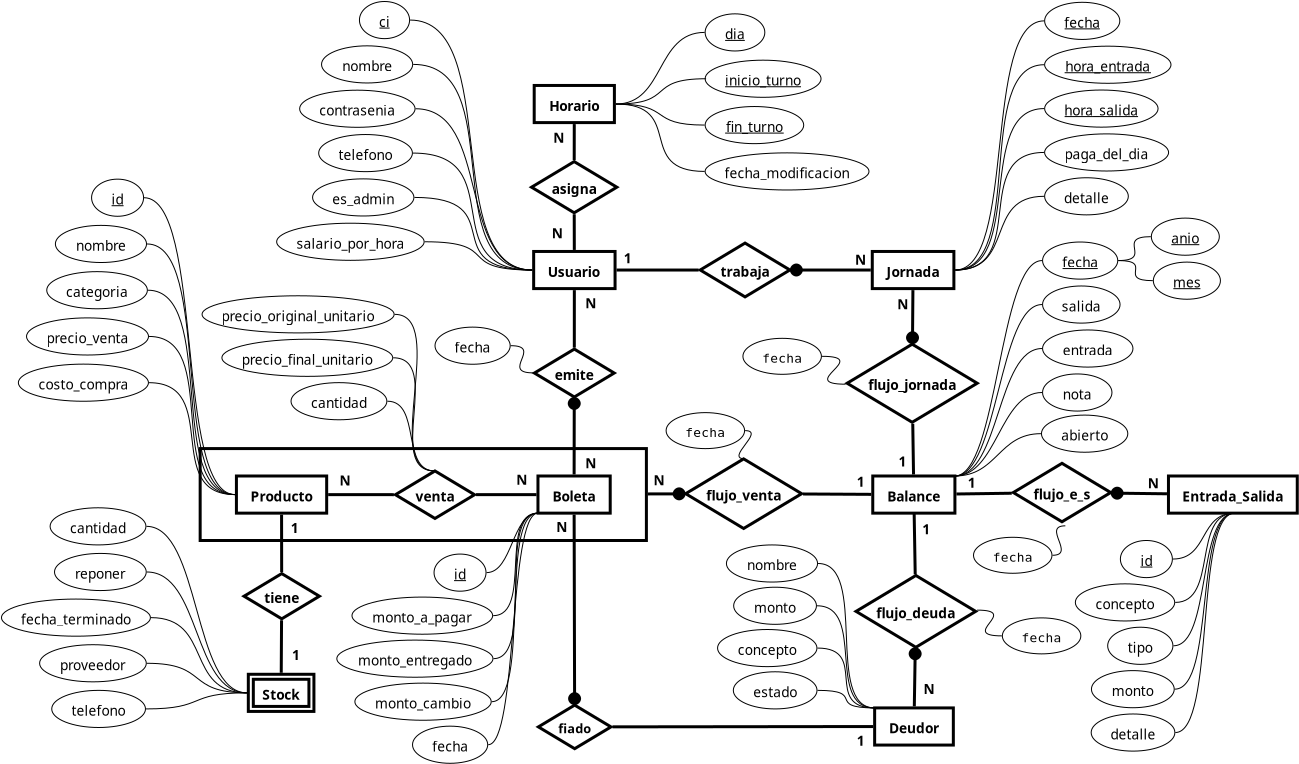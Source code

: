 <?xml version="1.0" encoding="UTF-8"?>
<dia:diagram xmlns:dia="http://www.lysator.liu.se/~alla/dia/">
  <dia:layer name="Fondo" visible="true" active="true">
    <dia:object type="Standard - Box" version="0" id="O0">
      <dia:attribute name="obj_pos">
        <dia:point val="-6.465,13.229"/>
      </dia:attribute>
      <dia:attribute name="obj_bb">
        <dia:rectangle val="-6.54,13.154;15.921,17.9"/>
      </dia:attribute>
      <dia:attribute name="elem_corner">
        <dia:point val="-6.465,13.229"/>
      </dia:attribute>
      <dia:attribute name="elem_width">
        <dia:real val="22.312"/>
      </dia:attribute>
      <dia:attribute name="elem_height">
        <dia:real val="4.596"/>
      </dia:attribute>
      <dia:attribute name="border_width">
        <dia:real val="0.15"/>
      </dia:attribute>
      <dia:attribute name="show_background">
        <dia:boolean val="true"/>
      </dia:attribute>
    </dia:object>
    <dia:object type="ER - Entity" version="0" id="O1">
      <dia:attribute name="obj_pos">
        <dia:point val="10.21,3.373"/>
      </dia:attribute>
      <dia:attribute name="obj_bb">
        <dia:rectangle val="10.135,3.298;14.318,5.305"/>
      </dia:attribute>
      <dia:attribute name="elem_corner">
        <dia:point val="10.21,3.373"/>
      </dia:attribute>
      <dia:attribute name="elem_width">
        <dia:real val="4.032"/>
      </dia:attribute>
      <dia:attribute name="elem_height">
        <dia:real val="1.857"/>
      </dia:attribute>
      <dia:attribute name="border_width">
        <dia:real val="0.15"/>
      </dia:attribute>
      <dia:attribute name="border_color">
        <dia:color val="#000000"/>
      </dia:attribute>
      <dia:attribute name="inner_color">
        <dia:color val="#ffffff"/>
      </dia:attribute>
      <dia:attribute name="name">
        <dia:string>#Usuario#</dia:string>
      </dia:attribute>
      <dia:attribute name="weak">
        <dia:boolean val="false"/>
      </dia:attribute>
      <dia:attribute name="associative">
        <dia:boolean val="false"/>
      </dia:attribute>
      <dia:attribute name="font">
        <dia:font family="sans" style="80" name="Helvetica-Bold"/>
      </dia:attribute>
      <dia:attribute name="font_height">
        <dia:real val="0.857"/>
      </dia:attribute>
    </dia:object>
    <dia:object type="ER - Entity" version="0" id="O2">
      <dia:attribute name="obj_pos">
        <dia:point val="27.141,3.373"/>
      </dia:attribute>
      <dia:attribute name="obj_bb">
        <dia:rectangle val="27.066,3.298;31.366,5.305"/>
      </dia:attribute>
      <dia:attribute name="elem_corner">
        <dia:point val="27.141,3.373"/>
      </dia:attribute>
      <dia:attribute name="elem_width">
        <dia:real val="4.15"/>
      </dia:attribute>
      <dia:attribute name="elem_height">
        <dia:real val="1.857"/>
      </dia:attribute>
      <dia:attribute name="border_width">
        <dia:real val="0.15"/>
      </dia:attribute>
      <dia:attribute name="border_color">
        <dia:color val="#000000"/>
      </dia:attribute>
      <dia:attribute name="inner_color">
        <dia:color val="#ffffff"/>
      </dia:attribute>
      <dia:attribute name="name">
        <dia:string>#Jornada#</dia:string>
      </dia:attribute>
      <dia:attribute name="weak">
        <dia:boolean val="false"/>
      </dia:attribute>
      <dia:attribute name="associative">
        <dia:boolean val="false"/>
      </dia:attribute>
      <dia:attribute name="font">
        <dia:font family="sans" style="80" name="Helvetica-Bold"/>
      </dia:attribute>
      <dia:attribute name="font_height">
        <dia:real val="0.857"/>
      </dia:attribute>
    </dia:object>
    <dia:object type="ER - Relationship" version="0" id="O3">
      <dia:attribute name="obj_pos">
        <dia:point val="18.536,2.954"/>
      </dia:attribute>
      <dia:attribute name="obj_bb">
        <dia:rectangle val="18.161,2.879;23.404,5.724"/>
      </dia:attribute>
      <dia:attribute name="elem_corner">
        <dia:point val="18.536,2.954"/>
      </dia:attribute>
      <dia:attribute name="elem_width">
        <dia:real val="4.492"/>
      </dia:attribute>
      <dia:attribute name="elem_height">
        <dia:real val="2.695"/>
      </dia:attribute>
      <dia:attribute name="border_width">
        <dia:real val="0.15"/>
      </dia:attribute>
      <dia:attribute name="border_color">
        <dia:color val="#000000"/>
      </dia:attribute>
      <dia:attribute name="inner_color">
        <dia:color val="#ffffff"/>
      </dia:attribute>
      <dia:attribute name="name">
        <dia:string>#trabaja#</dia:string>
      </dia:attribute>
      <dia:attribute name="left_card">
        <dia:string>##</dia:string>
      </dia:attribute>
      <dia:attribute name="right_card">
        <dia:string>##</dia:string>
      </dia:attribute>
      <dia:attribute name="identifying">
        <dia:boolean val="false"/>
      </dia:attribute>
      <dia:attribute name="rotated">
        <dia:boolean val="false"/>
      </dia:attribute>
      <dia:attribute name="font">
        <dia:font family="sans" style="80" name="Helvetica-Bold"/>
      </dia:attribute>
      <dia:attribute name="font_height">
        <dia:real val="0.857"/>
      </dia:attribute>
    </dia:object>
    <dia:object type="Standard - Line" version="0" id="O4">
      <dia:attribute name="obj_pos">
        <dia:point val="14.318,4.302"/>
      </dia:attribute>
      <dia:attribute name="obj_bb">
        <dia:rectangle val="14.243,4.227;18.536,4.377"/>
      </dia:attribute>
      <dia:attribute name="conn_endpoints">
        <dia:point val="14.318,4.302"/>
        <dia:point val="18.461,4.302"/>
      </dia:attribute>
      <dia:attribute name="numcp">
        <dia:int val="1"/>
      </dia:attribute>
      <dia:attribute name="line_width">
        <dia:real val="0.15"/>
      </dia:attribute>
      <dia:connections>
        <dia:connection handle="0" to="O1" connection="8"/>
        <dia:connection handle="1" to="O3" connection="8"/>
      </dia:connections>
    </dia:object>
    <dia:object type="Standard - Line" version="0" id="O5">
      <dia:attribute name="obj_pos">
        <dia:point val="27.066,4.302"/>
      </dia:attribute>
      <dia:attribute name="obj_bb">
        <dia:rectangle val="22.997,3.946;27.141,4.658"/>
      </dia:attribute>
      <dia:attribute name="conn_endpoints">
        <dia:point val="27.066,4.302"/>
        <dia:point val="23.103,4.302"/>
      </dia:attribute>
      <dia:attribute name="numcp">
        <dia:int val="1"/>
      </dia:attribute>
      <dia:attribute name="line_width">
        <dia:real val="0.15"/>
      </dia:attribute>
      <dia:attribute name="end_arrow">
        <dia:enum val="8"/>
      </dia:attribute>
      <dia:attribute name="end_arrow_length">
        <dia:real val="0.5"/>
      </dia:attribute>
      <dia:attribute name="end_arrow_width">
        <dia:real val="0.5"/>
      </dia:attribute>
      <dia:connections>
        <dia:connection handle="0" to="O2" connection="8"/>
        <dia:connection handle="1" to="O3" connection="8"/>
      </dia:connections>
    </dia:object>
    <dia:object type="Standard - Text" version="1" id="O6">
      <dia:attribute name="obj_pos">
        <dia:point val="14.715,3.968"/>
      </dia:attribute>
      <dia:attribute name="obj_bb">
        <dia:rectangle val="14.715,3.283;15.15,4.11"/>
      </dia:attribute>
      <dia:attribute name="text">
        <dia:composite type="text">
          <dia:attribute name="string">
            <dia:string>#1#</dia:string>
          </dia:attribute>
          <dia:attribute name="font">
            <dia:font family="sans" style="80" name="Helvetica-Bold"/>
          </dia:attribute>
          <dia:attribute name="height">
            <dia:real val="0.857"/>
          </dia:attribute>
          <dia:attribute name="pos">
            <dia:point val="14.715,3.968"/>
          </dia:attribute>
          <dia:attribute name="color">
            <dia:color val="#000000"/>
          </dia:attribute>
          <dia:attribute name="alignment">
            <dia:enum val="0"/>
          </dia:attribute>
        </dia:composite>
      </dia:attribute>
      <dia:attribute name="valign">
        <dia:enum val="3"/>
      </dia:attribute>
    </dia:object>
    <dia:object type="Standard - Text" version="1" id="O7">
      <dia:attribute name="obj_pos">
        <dia:point val="28.112,4.616"/>
      </dia:attribute>
      <dia:attribute name="obj_bb">
        <dia:rectangle val="28.112,3.931;28.112,4.759"/>
      </dia:attribute>
      <dia:attribute name="text">
        <dia:composite type="text">
          <dia:attribute name="string">
            <dia:string>##</dia:string>
          </dia:attribute>
          <dia:attribute name="font">
            <dia:font family="sans" style="80" name="Helvetica-Bold"/>
          </dia:attribute>
          <dia:attribute name="height">
            <dia:real val="0.857"/>
          </dia:attribute>
          <dia:attribute name="pos">
            <dia:point val="28.112,4.616"/>
          </dia:attribute>
          <dia:attribute name="color">
            <dia:color val="#000000"/>
          </dia:attribute>
          <dia:attribute name="alignment">
            <dia:enum val="0"/>
          </dia:attribute>
        </dia:composite>
      </dia:attribute>
      <dia:attribute name="valign">
        <dia:enum val="3"/>
      </dia:attribute>
    </dia:object>
    <dia:object type="Standard - Text" version="1" id="O8">
      <dia:attribute name="obj_pos">
        <dia:point val="26.276,4.033"/>
      </dia:attribute>
      <dia:attribute name="obj_bb">
        <dia:rectangle val="26.276,3.348;26.803,4.175"/>
      </dia:attribute>
      <dia:attribute name="text">
        <dia:composite type="text">
          <dia:attribute name="string">
            <dia:string>#N#</dia:string>
          </dia:attribute>
          <dia:attribute name="font">
            <dia:font family="sans" style="80" name="Helvetica-Bold"/>
          </dia:attribute>
          <dia:attribute name="height">
            <dia:real val="0.857"/>
          </dia:attribute>
          <dia:attribute name="pos">
            <dia:point val="26.276,4.033"/>
          </dia:attribute>
          <dia:attribute name="color">
            <dia:color val="#000000"/>
          </dia:attribute>
          <dia:attribute name="alignment">
            <dia:enum val="0"/>
          </dia:attribute>
        </dia:composite>
      </dia:attribute>
      <dia:attribute name="valign">
        <dia:enum val="3"/>
      </dia:attribute>
    </dia:object>
    <dia:object type="ER - Attribute" version="0" id="O9">
      <dia:attribute name="obj_pos">
        <dia:point val="1.499,-9.125"/>
      </dia:attribute>
      <dia:attribute name="obj_bb">
        <dia:rectangle val="1.474,-9.15;4.006,-7.244"/>
      </dia:attribute>
      <dia:attribute name="elem_corner">
        <dia:point val="1.499,-9.125"/>
      </dia:attribute>
      <dia:attribute name="elem_width">
        <dia:real val="2.482"/>
      </dia:attribute>
      <dia:attribute name="elem_height">
        <dia:real val="1.857"/>
      </dia:attribute>
      <dia:attribute name="border_width">
        <dia:real val="0.05"/>
      </dia:attribute>
      <dia:attribute name="border_color">
        <dia:color val="#000000"/>
      </dia:attribute>
      <dia:attribute name="inner_color">
        <dia:color val="#ffffff"/>
      </dia:attribute>
      <dia:attribute name="name">
        <dia:string>#ci#</dia:string>
      </dia:attribute>
      <dia:attribute name="key">
        <dia:boolean val="true"/>
      </dia:attribute>
      <dia:attribute name="weak_key">
        <dia:boolean val="false"/>
      </dia:attribute>
      <dia:attribute name="derived">
        <dia:boolean val="false"/>
      </dia:attribute>
      <dia:attribute name="multivalued">
        <dia:boolean val="false"/>
      </dia:attribute>
      <dia:attribute name="font">
        <dia:font family="Gadugi" style="0" name="Courier"/>
      </dia:attribute>
      <dia:attribute name="font_height">
        <dia:real val="0.857"/>
      </dia:attribute>
    </dia:object>
    <dia:object type="ER - Attribute" version="0" id="O10">
      <dia:attribute name="obj_pos">
        <dia:point val="-0.396,-6.908"/>
      </dia:attribute>
      <dia:attribute name="obj_bb">
        <dia:rectangle val="-0.421,-6.933;4.006,-5.027"/>
      </dia:attribute>
      <dia:attribute name="elem_corner">
        <dia:point val="-0.396,-6.908"/>
      </dia:attribute>
      <dia:attribute name="elem_width">
        <dia:real val="4.377"/>
      </dia:attribute>
      <dia:attribute name="elem_height">
        <dia:real val="1.857"/>
      </dia:attribute>
      <dia:attribute name="border_width">
        <dia:real val="0.05"/>
      </dia:attribute>
      <dia:attribute name="border_color">
        <dia:color val="#000000"/>
      </dia:attribute>
      <dia:attribute name="inner_color">
        <dia:color val="#ffffff"/>
      </dia:attribute>
      <dia:attribute name="name">
        <dia:string>#nombre#</dia:string>
      </dia:attribute>
      <dia:attribute name="key">
        <dia:boolean val="false"/>
      </dia:attribute>
      <dia:attribute name="weak_key">
        <dia:boolean val="false"/>
      </dia:attribute>
      <dia:attribute name="derived">
        <dia:boolean val="false"/>
      </dia:attribute>
      <dia:attribute name="multivalued">
        <dia:boolean val="false"/>
      </dia:attribute>
      <dia:attribute name="font">
        <dia:font family="Gadugi" style="0" name="Courier"/>
      </dia:attribute>
      <dia:attribute name="font_height">
        <dia:real val="0.857"/>
      </dia:attribute>
    </dia:object>
    <dia:object type="ER - Attribute" version="0" id="O11">
      <dia:attribute name="obj_pos">
        <dia:point val="-0.539,-2.474"/>
      </dia:attribute>
      <dia:attribute name="obj_bb">
        <dia:rectangle val="-0.564,-2.499;4.006,-0.592"/>
      </dia:attribute>
      <dia:attribute name="elem_corner">
        <dia:point val="-0.539,-2.474"/>
      </dia:attribute>
      <dia:attribute name="elem_width">
        <dia:real val="4.52"/>
      </dia:attribute>
      <dia:attribute name="elem_height">
        <dia:real val="1.857"/>
      </dia:attribute>
      <dia:attribute name="border_width">
        <dia:real val="0.05"/>
      </dia:attribute>
      <dia:attribute name="border_color">
        <dia:color val="#000000"/>
      </dia:attribute>
      <dia:attribute name="inner_color">
        <dia:color val="#ffffff"/>
      </dia:attribute>
      <dia:attribute name="name">
        <dia:string>#telefono#</dia:string>
      </dia:attribute>
      <dia:attribute name="key">
        <dia:boolean val="false"/>
      </dia:attribute>
      <dia:attribute name="weak_key">
        <dia:boolean val="false"/>
      </dia:attribute>
      <dia:attribute name="derived">
        <dia:boolean val="false"/>
      </dia:attribute>
      <dia:attribute name="multivalued">
        <dia:boolean val="false"/>
      </dia:attribute>
      <dia:attribute name="font">
        <dia:font family="Gadugi" style="0" name="Courier"/>
      </dia:attribute>
      <dia:attribute name="font_height">
        <dia:real val="0.857"/>
      </dia:attribute>
    </dia:object>
    <dia:object type="ER - Attribute" version="0" id="O12">
      <dia:attribute name="obj_pos">
        <dia:point val="-0.844,-0.257"/>
      </dia:attribute>
      <dia:attribute name="obj_bb">
        <dia:rectangle val="-0.869,-0.282;4.006,1.625"/>
      </dia:attribute>
      <dia:attribute name="elem_corner">
        <dia:point val="-0.844,-0.257"/>
      </dia:attribute>
      <dia:attribute name="elem_width">
        <dia:real val="4.825"/>
      </dia:attribute>
      <dia:attribute name="elem_height">
        <dia:real val="1.857"/>
      </dia:attribute>
      <dia:attribute name="border_width">
        <dia:real val="0.05"/>
      </dia:attribute>
      <dia:attribute name="border_color">
        <dia:color val="#000000"/>
      </dia:attribute>
      <dia:attribute name="inner_color">
        <dia:color val="#ffffff"/>
      </dia:attribute>
      <dia:attribute name="name">
        <dia:string>#es_admin#</dia:string>
      </dia:attribute>
      <dia:attribute name="key">
        <dia:boolean val="false"/>
      </dia:attribute>
      <dia:attribute name="weak_key">
        <dia:boolean val="false"/>
      </dia:attribute>
      <dia:attribute name="derived">
        <dia:boolean val="false"/>
      </dia:attribute>
      <dia:attribute name="multivalued">
        <dia:boolean val="false"/>
      </dia:attribute>
      <dia:attribute name="font">
        <dia:font family="Gadugi" style="0" name="Courier"/>
      </dia:attribute>
      <dia:attribute name="font_height">
        <dia:real val="0.857"/>
      </dia:attribute>
    </dia:object>
    <dia:object type="Standard - BezierLine" version="0" id="O13">
      <dia:attribute name="obj_pos">
        <dia:point val="1.569,0.671"/>
      </dia:attribute>
      <dia:attribute name="obj_bb">
        <dia:rectangle val="3.981,0.646;10.161,4.327"/>
      </dia:attribute>
      <dia:attribute name="bez_points">
        <dia:point val="1.569,0.671"/>
        <dia:point val="6.564,0.671"/>
        <dia:point val="7.232,4.302"/>
        <dia:point val="12.227,4.302"/>
      </dia:attribute>
      <dia:attribute name="corner_types">
        <dia:enum val="0"/>
        <dia:enum val="0"/>
      </dia:attribute>
      <dia:attribute name="line_width">
        <dia:real val="0.05"/>
      </dia:attribute>
      <dia:connections>
        <dia:connection handle="0" to="O12" connection="8"/>
        <dia:connection handle="3" to="O1" connection="8"/>
      </dia:connections>
    </dia:object>
    <dia:object type="Standard - BezierLine" version="0" id="O14">
      <dia:attribute name="obj_pos">
        <dia:point val="1.721,-1.546"/>
      </dia:attribute>
      <dia:attribute name="obj_bb">
        <dia:rectangle val="3.981,-1.571;10.161,4.327"/>
      </dia:attribute>
      <dia:attribute name="bez_points">
        <dia:point val="1.721,-1.546"/>
        <dia:point val="6.703,-1.546"/>
        <dia:point val="7.244,4.302"/>
        <dia:point val="12.227,4.302"/>
      </dia:attribute>
      <dia:attribute name="corner_types">
        <dia:enum val="0"/>
        <dia:enum val="0"/>
      </dia:attribute>
      <dia:attribute name="line_width">
        <dia:real val="0.05"/>
      </dia:attribute>
      <dia:connections>
        <dia:connection handle="0" to="O11" connection="8"/>
        <dia:connection handle="3" to="O1" connection="8"/>
      </dia:connections>
    </dia:object>
    <dia:object type="Standard - BezierLine" version="0" id="O15">
      <dia:attribute name="obj_pos">
        <dia:point val="1.793,-5.98"/>
      </dia:attribute>
      <dia:attribute name="obj_bb">
        <dia:rectangle val="3.982,-6.005;10.161,4.327"/>
      </dia:attribute>
      <dia:attribute name="bez_points">
        <dia:point val="1.793,-5.98"/>
        <dia:point val="6.663,-5.98"/>
        <dia:point val="7.356,4.302"/>
        <dia:point val="12.227,4.302"/>
      </dia:attribute>
      <dia:attribute name="corner_types">
        <dia:enum val="0"/>
        <dia:enum val="0"/>
      </dia:attribute>
      <dia:attribute name="line_width">
        <dia:real val="0.05"/>
      </dia:attribute>
      <dia:connections>
        <dia:connection handle="0" to="O10" connection="8"/>
        <dia:connection handle="3" to="O1" connection="8"/>
      </dia:connections>
    </dia:object>
    <dia:object type="Standard - BezierLine" version="0" id="O16">
      <dia:attribute name="obj_pos">
        <dia:point val="2.74,-8.197"/>
      </dia:attribute>
      <dia:attribute name="obj_bb">
        <dia:rectangle val="3.982,-8.222;10.164,4.327"/>
      </dia:attribute>
      <dia:attribute name="bez_points">
        <dia:point val="2.74,-8.197"/>
        <dia:point val="7.365,-8.197"/>
        <dia:point val="7.602,4.302"/>
        <dia:point val="12.227,4.302"/>
      </dia:attribute>
      <dia:attribute name="corner_types">
        <dia:enum val="0"/>
        <dia:enum val="0"/>
      </dia:attribute>
      <dia:attribute name="line_width">
        <dia:real val="0.05"/>
      </dia:attribute>
      <dia:connections>
        <dia:connection handle="0" to="O9" connection="8"/>
        <dia:connection handle="3" to="O1" connection="8"/>
      </dia:connections>
    </dia:object>
    <dia:object type="ER - Attribute" version="0" id="O17">
      <dia:attribute name="obj_pos">
        <dia:point val="35.758,-9.085"/>
      </dia:attribute>
      <dia:attribute name="obj_bb">
        <dia:rectangle val="35.733,-9.11;39.408,-7.204"/>
      </dia:attribute>
      <dia:attribute name="elem_corner">
        <dia:point val="35.758,-9.085"/>
      </dia:attribute>
      <dia:attribute name="elem_width">
        <dia:real val="3.625"/>
      </dia:attribute>
      <dia:attribute name="elem_height">
        <dia:real val="1.857"/>
      </dia:attribute>
      <dia:attribute name="border_width">
        <dia:real val="0.05"/>
      </dia:attribute>
      <dia:attribute name="border_color">
        <dia:color val="#000000"/>
      </dia:attribute>
      <dia:attribute name="inner_color">
        <dia:color val="#ffffff"/>
      </dia:attribute>
      <dia:attribute name="name">
        <dia:string>#fecha#</dia:string>
      </dia:attribute>
      <dia:attribute name="key">
        <dia:boolean val="true"/>
      </dia:attribute>
      <dia:attribute name="weak_key">
        <dia:boolean val="false"/>
      </dia:attribute>
      <dia:attribute name="derived">
        <dia:boolean val="false"/>
      </dia:attribute>
      <dia:attribute name="multivalued">
        <dia:boolean val="false"/>
      </dia:attribute>
      <dia:attribute name="font">
        <dia:font family="Gadugi" style="0" name="Courier"/>
      </dia:attribute>
      <dia:attribute name="font_height">
        <dia:real val="0.857"/>
      </dia:attribute>
    </dia:object>
    <dia:object type="ER - Entity" version="0" id="O18">
      <dia:attribute name="obj_pos">
        <dia:point val="-4.652,14.6"/>
      </dia:attribute>
      <dia:attribute name="obj_bb">
        <dia:rectangle val="-4.727,14.525;-0.072,16.532"/>
      </dia:attribute>
      <dia:attribute name="elem_corner">
        <dia:point val="-4.652,14.6"/>
      </dia:attribute>
      <dia:attribute name="elem_width">
        <dia:real val="4.505"/>
      </dia:attribute>
      <dia:attribute name="elem_height">
        <dia:real val="1.857"/>
      </dia:attribute>
      <dia:attribute name="border_width">
        <dia:real val="0.15"/>
      </dia:attribute>
      <dia:attribute name="border_color">
        <dia:color val="#000000"/>
      </dia:attribute>
      <dia:attribute name="inner_color">
        <dia:color val="#ffffff"/>
      </dia:attribute>
      <dia:attribute name="name">
        <dia:string>#Producto#</dia:string>
      </dia:attribute>
      <dia:attribute name="weak">
        <dia:boolean val="false"/>
      </dia:attribute>
      <dia:attribute name="associative">
        <dia:boolean val="false"/>
      </dia:attribute>
      <dia:attribute name="font">
        <dia:font family="sans" style="80" name="Helvetica-Bold"/>
      </dia:attribute>
      <dia:attribute name="font_height">
        <dia:real val="0.857"/>
      </dia:attribute>
    </dia:object>
    <dia:object type="ER - Entity" version="0" id="O19">
      <dia:attribute name="obj_pos">
        <dia:point val="10.425,14.6"/>
      </dia:attribute>
      <dia:attribute name="obj_bb">
        <dia:rectangle val="10.35,14.525;14.103,16.532"/>
      </dia:attribute>
      <dia:attribute name="elem_corner">
        <dia:point val="10.425,14.6"/>
      </dia:attribute>
      <dia:attribute name="elem_width">
        <dia:real val="3.602"/>
      </dia:attribute>
      <dia:attribute name="elem_height">
        <dia:real val="1.857"/>
      </dia:attribute>
      <dia:attribute name="border_width">
        <dia:real val="0.15"/>
      </dia:attribute>
      <dia:attribute name="border_color">
        <dia:color val="#000000"/>
      </dia:attribute>
      <dia:attribute name="inner_color">
        <dia:color val="#ffffff"/>
      </dia:attribute>
      <dia:attribute name="name">
        <dia:string>#Boleta#</dia:string>
      </dia:attribute>
      <dia:attribute name="weak">
        <dia:boolean val="false"/>
      </dia:attribute>
      <dia:attribute name="associative">
        <dia:boolean val="false"/>
      </dia:attribute>
      <dia:attribute name="font">
        <dia:font family="sans" style="80" name="Helvetica-Bold"/>
      </dia:attribute>
      <dia:attribute name="font_height">
        <dia:real val="0.857"/>
      </dia:attribute>
    </dia:object>
    <dia:object type="ER - Relationship" version="0" id="O20">
      <dia:attribute name="obj_pos">
        <dia:point val="3.296,14.348"/>
      </dia:attribute>
      <dia:attribute name="obj_bb">
        <dia:rectangle val="2.921,14.273;7.608,16.785"/>
      </dia:attribute>
      <dia:attribute name="elem_corner">
        <dia:point val="3.296,14.348"/>
      </dia:attribute>
      <dia:attribute name="elem_width">
        <dia:real val="3.938"/>
      </dia:attribute>
      <dia:attribute name="elem_height">
        <dia:real val="2.362"/>
      </dia:attribute>
      <dia:attribute name="border_width">
        <dia:real val="0.15"/>
      </dia:attribute>
      <dia:attribute name="border_color">
        <dia:color val="#000000"/>
      </dia:attribute>
      <dia:attribute name="inner_color">
        <dia:color val="#ffffff"/>
      </dia:attribute>
      <dia:attribute name="name">
        <dia:string>#venta#</dia:string>
      </dia:attribute>
      <dia:attribute name="left_card">
        <dia:string>##</dia:string>
      </dia:attribute>
      <dia:attribute name="right_card">
        <dia:string>##</dia:string>
      </dia:attribute>
      <dia:attribute name="identifying">
        <dia:boolean val="false"/>
      </dia:attribute>
      <dia:attribute name="rotated">
        <dia:boolean val="false"/>
      </dia:attribute>
      <dia:attribute name="font">
        <dia:font family="sans" style="80" name="Helvetica-Bold"/>
      </dia:attribute>
      <dia:attribute name="font_height">
        <dia:real val="0.857"/>
      </dia:attribute>
    </dia:object>
    <dia:object type="Standard - Line" version="0" id="O21">
      <dia:attribute name="obj_pos">
        <dia:point val="-0.076,15.529"/>
      </dia:attribute>
      <dia:attribute name="obj_bb">
        <dia:rectangle val="-0.151,15.454;3.296,15.604"/>
      </dia:attribute>
      <dia:attribute name="conn_endpoints">
        <dia:point val="-0.076,15.529"/>
        <dia:point val="3.221,15.529"/>
      </dia:attribute>
      <dia:attribute name="numcp">
        <dia:int val="1"/>
      </dia:attribute>
      <dia:attribute name="line_width">
        <dia:real val="0.15"/>
      </dia:attribute>
      <dia:connections>
        <dia:connection handle="0" to="O18" connection="8"/>
        <dia:connection handle="1" to="O20" connection="8"/>
      </dia:connections>
    </dia:object>
    <dia:object type="Standard - Line" version="0" id="O22">
      <dia:attribute name="obj_pos">
        <dia:point val="10.364,15.529"/>
      </dia:attribute>
      <dia:attribute name="obj_bb">
        <dia:rectangle val="7.233,15.454;10.439,15.604"/>
      </dia:attribute>
      <dia:attribute name="conn_endpoints">
        <dia:point val="10.364,15.529"/>
        <dia:point val="7.308,15.529"/>
      </dia:attribute>
      <dia:attribute name="numcp">
        <dia:int val="1"/>
      </dia:attribute>
      <dia:attribute name="line_width">
        <dia:real val="0.15"/>
      </dia:attribute>
      <dia:connections>
        <dia:connection handle="0" to="O19" connection="8"/>
        <dia:connection handle="1" to="O20" connection="8"/>
      </dia:connections>
    </dia:object>
    <dia:object type="Standard - Text" version="1" id="O23">
      <dia:attribute name="obj_pos">
        <dia:point val="0.501,15.079"/>
      </dia:attribute>
      <dia:attribute name="obj_bb">
        <dia:rectangle val="0.501,14.394;1.028,15.221"/>
      </dia:attribute>
      <dia:attribute name="text">
        <dia:composite type="text">
          <dia:attribute name="string">
            <dia:string>#N#</dia:string>
          </dia:attribute>
          <dia:attribute name="font">
            <dia:font family="sans" style="80" name="Helvetica-Bold"/>
          </dia:attribute>
          <dia:attribute name="height">
            <dia:real val="0.857"/>
          </dia:attribute>
          <dia:attribute name="pos">
            <dia:point val="0.501,15.079"/>
          </dia:attribute>
          <dia:attribute name="color">
            <dia:color val="#000000"/>
          </dia:attribute>
          <dia:attribute name="alignment">
            <dia:enum val="0"/>
          </dia:attribute>
        </dia:composite>
      </dia:attribute>
      <dia:attribute name="valign">
        <dia:enum val="3"/>
      </dia:attribute>
    </dia:object>
    <dia:object type="Standard - Text" version="1" id="O24">
      <dia:attribute name="obj_pos">
        <dia:point val="9.341,15.041"/>
      </dia:attribute>
      <dia:attribute name="obj_bb">
        <dia:rectangle val="9.341,14.356;9.868,15.183"/>
      </dia:attribute>
      <dia:attribute name="text">
        <dia:composite type="text">
          <dia:attribute name="string">
            <dia:string>#N#</dia:string>
          </dia:attribute>
          <dia:attribute name="font">
            <dia:font family="sans" style="80" name="Helvetica-Bold"/>
          </dia:attribute>
          <dia:attribute name="height">
            <dia:real val="0.857"/>
          </dia:attribute>
          <dia:attribute name="pos">
            <dia:point val="9.341,15.041"/>
          </dia:attribute>
          <dia:attribute name="color">
            <dia:color val="#000000"/>
          </dia:attribute>
          <dia:attribute name="alignment">
            <dia:enum val="0"/>
          </dia:attribute>
        </dia:composite>
      </dia:attribute>
      <dia:attribute name="valign">
        <dia:enum val="3"/>
      </dia:attribute>
    </dia:object>
    <dia:object type="ER - Relationship" version="0" id="O25">
      <dia:attribute name="obj_pos">
        <dia:point val="10.247,8.255"/>
      </dia:attribute>
      <dia:attribute name="obj_bb">
        <dia:rectangle val="9.872,8.18;14.582,10.706"/>
      </dia:attribute>
      <dia:attribute name="elem_corner">
        <dia:point val="10.247,8.255"/>
      </dia:attribute>
      <dia:attribute name="elem_width">
        <dia:real val="3.96"/>
      </dia:attribute>
      <dia:attribute name="elem_height">
        <dia:real val="2.376"/>
      </dia:attribute>
      <dia:attribute name="border_width">
        <dia:real val="0.15"/>
      </dia:attribute>
      <dia:attribute name="border_color">
        <dia:color val="#000000"/>
      </dia:attribute>
      <dia:attribute name="inner_color">
        <dia:color val="#ffffff"/>
      </dia:attribute>
      <dia:attribute name="name">
        <dia:string>#emite#</dia:string>
      </dia:attribute>
      <dia:attribute name="left_card">
        <dia:string>##</dia:string>
      </dia:attribute>
      <dia:attribute name="right_card">
        <dia:string>##</dia:string>
      </dia:attribute>
      <dia:attribute name="identifying">
        <dia:boolean val="false"/>
      </dia:attribute>
      <dia:attribute name="rotated">
        <dia:boolean val="false"/>
      </dia:attribute>
      <dia:attribute name="font">
        <dia:font family="sans" style="80" name="Helvetica-Bold"/>
      </dia:attribute>
      <dia:attribute name="font_height">
        <dia:real val="0.857"/>
      </dia:attribute>
    </dia:object>
    <dia:object type="Standard - Line" version="0" id="O26">
      <dia:attribute name="obj_pos">
        <dia:point val="12.227,5.286"/>
      </dia:attribute>
      <dia:attribute name="obj_bb">
        <dia:rectangle val="12.152,5.211;12.302,8.254"/>
      </dia:attribute>
      <dia:attribute name="conn_endpoints">
        <dia:point val="12.227,5.286"/>
        <dia:point val="12.227,8.179"/>
      </dia:attribute>
      <dia:attribute name="numcp">
        <dia:int val="1"/>
      </dia:attribute>
      <dia:attribute name="line_width">
        <dia:real val="0.15"/>
      </dia:attribute>
      <dia:connections>
        <dia:connection handle="0" to="O1" connection="8"/>
        <dia:connection handle="1" to="O25" connection="8"/>
      </dia:connections>
    </dia:object>
    <dia:object type="Standard - Line" version="0" id="O27">
      <dia:attribute name="obj_pos">
        <dia:point val="12.227,10.706"/>
      </dia:attribute>
      <dia:attribute name="obj_bb">
        <dia:rectangle val="11.87,10.6;12.583,14.6"/>
      </dia:attribute>
      <dia:attribute name="conn_endpoints">
        <dia:point val="12.227,10.706"/>
        <dia:point val="12.227,14.525"/>
      </dia:attribute>
      <dia:attribute name="numcp">
        <dia:int val="1"/>
      </dia:attribute>
      <dia:attribute name="line_width">
        <dia:real val="0.15"/>
      </dia:attribute>
      <dia:attribute name="start_arrow">
        <dia:enum val="8"/>
      </dia:attribute>
      <dia:attribute name="start_arrow_length">
        <dia:real val="0.5"/>
      </dia:attribute>
      <dia:attribute name="start_arrow_width">
        <dia:real val="0.5"/>
      </dia:attribute>
      <dia:connections>
        <dia:connection handle="0" to="O25" connection="8"/>
        <dia:connection handle="1" to="O19" connection="8"/>
      </dia:connections>
    </dia:object>
    <dia:object type="Standard - Text" version="1" id="O28">
      <dia:attribute name="obj_pos">
        <dia:point val="12.785,6.208"/>
      </dia:attribute>
      <dia:attribute name="obj_bb">
        <dia:rectangle val="12.785,5.523;13.313,6.351"/>
      </dia:attribute>
      <dia:attribute name="text">
        <dia:composite type="text">
          <dia:attribute name="string">
            <dia:string>#N#</dia:string>
          </dia:attribute>
          <dia:attribute name="font">
            <dia:font family="sans" style="80" name="Helvetica-Bold"/>
          </dia:attribute>
          <dia:attribute name="height">
            <dia:real val="0.857"/>
          </dia:attribute>
          <dia:attribute name="pos">
            <dia:point val="12.785,6.208"/>
          </dia:attribute>
          <dia:attribute name="color">
            <dia:color val="#000000"/>
          </dia:attribute>
          <dia:attribute name="alignment">
            <dia:enum val="0"/>
          </dia:attribute>
        </dia:composite>
      </dia:attribute>
      <dia:attribute name="valign">
        <dia:enum val="3"/>
      </dia:attribute>
    </dia:object>
    <dia:object type="Standard - Text" version="1" id="O29">
      <dia:attribute name="obj_pos">
        <dia:point val="12.785,14.208"/>
      </dia:attribute>
      <dia:attribute name="obj_bb">
        <dia:rectangle val="12.785,13.523;13.313,14.351"/>
      </dia:attribute>
      <dia:attribute name="text">
        <dia:composite type="text">
          <dia:attribute name="string">
            <dia:string>#N#</dia:string>
          </dia:attribute>
          <dia:attribute name="font">
            <dia:font family="sans" style="80" name="Helvetica-Bold"/>
          </dia:attribute>
          <dia:attribute name="height">
            <dia:real val="0.857"/>
          </dia:attribute>
          <dia:attribute name="pos">
            <dia:point val="12.785,14.208"/>
          </dia:attribute>
          <dia:attribute name="color">
            <dia:color val="#000000"/>
          </dia:attribute>
          <dia:attribute name="alignment">
            <dia:enum val="0"/>
          </dia:attribute>
        </dia:composite>
      </dia:attribute>
      <dia:attribute name="valign">
        <dia:enum val="3"/>
      </dia:attribute>
    </dia:object>
    <dia:object type="ER - Attribute" version="0" id="O30">
      <dia:attribute name="obj_pos">
        <dia:point val="-1.922,9.932"/>
      </dia:attribute>
      <dia:attribute name="obj_bb">
        <dia:rectangle val="-1.947,9.907;2.706,11.813"/>
      </dia:attribute>
      <dia:attribute name="elem_corner">
        <dia:point val="-1.922,9.932"/>
      </dia:attribute>
      <dia:attribute name="elem_width">
        <dia:real val="4.603"/>
      </dia:attribute>
      <dia:attribute name="elem_height">
        <dia:real val="1.857"/>
      </dia:attribute>
      <dia:attribute name="border_width">
        <dia:real val="0.05"/>
      </dia:attribute>
      <dia:attribute name="border_color">
        <dia:color val="#000000"/>
      </dia:attribute>
      <dia:attribute name="inner_color">
        <dia:color val="#ffffff"/>
      </dia:attribute>
      <dia:attribute name="name">
        <dia:string>#cantidad#</dia:string>
      </dia:attribute>
      <dia:attribute name="key">
        <dia:boolean val="false"/>
      </dia:attribute>
      <dia:attribute name="weak_key">
        <dia:boolean val="false"/>
      </dia:attribute>
      <dia:attribute name="derived">
        <dia:boolean val="false"/>
      </dia:attribute>
      <dia:attribute name="multivalued">
        <dia:boolean val="false"/>
      </dia:attribute>
      <dia:attribute name="font">
        <dia:font family="Gadugi" style="0" name="Courier"/>
      </dia:attribute>
      <dia:attribute name="font_height">
        <dia:real val="0.857"/>
      </dia:attribute>
    </dia:object>
    <dia:object type="ER - Attribute" version="0" id="O31">
      <dia:attribute name="obj_pos">
        <dia:point val="-5.377,7.761"/>
      </dia:attribute>
      <dia:attribute name="obj_bb">
        <dia:rectangle val="-5.402,7.736;2.706,9.642"/>
      </dia:attribute>
      <dia:attribute name="elem_corner">
        <dia:point val="-5.377,7.761"/>
      </dia:attribute>
      <dia:attribute name="elem_width">
        <dia:real val="8.058"/>
      </dia:attribute>
      <dia:attribute name="elem_height">
        <dia:real val="1.857"/>
      </dia:attribute>
      <dia:attribute name="border_width">
        <dia:real val="0.05"/>
      </dia:attribute>
      <dia:attribute name="border_color">
        <dia:color val="#000000"/>
      </dia:attribute>
      <dia:attribute name="inner_color">
        <dia:color val="#ffffff"/>
      </dia:attribute>
      <dia:attribute name="name">
        <dia:string>#precio_final_unitario#</dia:string>
      </dia:attribute>
      <dia:attribute name="key">
        <dia:boolean val="false"/>
      </dia:attribute>
      <dia:attribute name="weak_key">
        <dia:boolean val="false"/>
      </dia:attribute>
      <dia:attribute name="derived">
        <dia:boolean val="false"/>
      </dia:attribute>
      <dia:attribute name="multivalued">
        <dia:boolean val="false"/>
      </dia:attribute>
      <dia:attribute name="font">
        <dia:font family="Gadugi" style="0" name="Courier"/>
      </dia:attribute>
      <dia:attribute name="font_height">
        <dia:real val="0.857"/>
      </dia:attribute>
    </dia:object>
    <dia:object type="ER - Attribute" version="0" id="O32">
      <dia:attribute name="obj_pos">
        <dia:point val="-6.369,5.589"/>
      </dia:attribute>
      <dia:attribute name="obj_bb">
        <dia:rectangle val="-6.394,5.564;2.706,7.471"/>
      </dia:attribute>
      <dia:attribute name="elem_corner">
        <dia:point val="-6.369,5.589"/>
      </dia:attribute>
      <dia:attribute name="elem_width">
        <dia:real val="9.05"/>
      </dia:attribute>
      <dia:attribute name="elem_height">
        <dia:real val="1.857"/>
      </dia:attribute>
      <dia:attribute name="border_width">
        <dia:real val="0.05"/>
      </dia:attribute>
      <dia:attribute name="border_color">
        <dia:color val="#000000"/>
      </dia:attribute>
      <dia:attribute name="inner_color">
        <dia:color val="#ffffff"/>
      </dia:attribute>
      <dia:attribute name="name">
        <dia:string>#precio_original_unitario#</dia:string>
      </dia:attribute>
      <dia:attribute name="key">
        <dia:boolean val="false"/>
      </dia:attribute>
      <dia:attribute name="weak_key">
        <dia:boolean val="false"/>
      </dia:attribute>
      <dia:attribute name="derived">
        <dia:boolean val="false"/>
      </dia:attribute>
      <dia:attribute name="multivalued">
        <dia:boolean val="false"/>
      </dia:attribute>
      <dia:attribute name="font">
        <dia:font family="Gadugi" style="0" name="Courier"/>
      </dia:attribute>
      <dia:attribute name="font_height">
        <dia:real val="0.857"/>
      </dia:attribute>
    </dia:object>
    <dia:object type="ER - Relationship" version="0" id="O33">
      <dia:attribute name="obj_pos">
        <dia:point val="-4.272,19.48"/>
      </dia:attribute>
      <dia:attribute name="obj_bb">
        <dia:rectangle val="-4.647,19.405;-0.152,21.802"/>
      </dia:attribute>
      <dia:attribute name="elem_corner">
        <dia:point val="-4.272,19.48"/>
      </dia:attribute>
      <dia:attribute name="elem_width">
        <dia:real val="3.745"/>
      </dia:attribute>
      <dia:attribute name="elem_height">
        <dia:real val="2.247"/>
      </dia:attribute>
      <dia:attribute name="border_width">
        <dia:real val="0.15"/>
      </dia:attribute>
      <dia:attribute name="border_color">
        <dia:color val="#000000"/>
      </dia:attribute>
      <dia:attribute name="inner_color">
        <dia:color val="#ffffff"/>
      </dia:attribute>
      <dia:attribute name="name">
        <dia:string>#tiene#</dia:string>
      </dia:attribute>
      <dia:attribute name="left_card">
        <dia:string>##</dia:string>
      </dia:attribute>
      <dia:attribute name="right_card">
        <dia:string>##</dia:string>
      </dia:attribute>
      <dia:attribute name="identifying">
        <dia:boolean val="false"/>
      </dia:attribute>
      <dia:attribute name="rotated">
        <dia:boolean val="false"/>
      </dia:attribute>
      <dia:attribute name="font">
        <dia:font family="sans" style="80" name="Helvetica-Bold"/>
      </dia:attribute>
      <dia:attribute name="font_height">
        <dia:real val="0.857"/>
      </dia:attribute>
    </dia:object>
    <dia:object type="ER - Entity" version="0" id="O34">
      <dia:attribute name="obj_pos">
        <dia:point val="-4.057,24.514"/>
      </dia:attribute>
      <dia:attribute name="obj_bb">
        <dia:rectangle val="-4.132,24.439;-0.667,26.445"/>
      </dia:attribute>
      <dia:attribute name="elem_corner">
        <dia:point val="-4.057,24.514"/>
      </dia:attribute>
      <dia:attribute name="elem_width">
        <dia:real val="3.315"/>
      </dia:attribute>
      <dia:attribute name="elem_height">
        <dia:real val="1.857"/>
      </dia:attribute>
      <dia:attribute name="border_width">
        <dia:real val="0.15"/>
      </dia:attribute>
      <dia:attribute name="border_color">
        <dia:color val="#000000"/>
      </dia:attribute>
      <dia:attribute name="inner_color">
        <dia:color val="#ffffff"/>
      </dia:attribute>
      <dia:attribute name="name">
        <dia:string>#Stock#</dia:string>
      </dia:attribute>
      <dia:attribute name="weak">
        <dia:boolean val="true"/>
      </dia:attribute>
      <dia:attribute name="associative">
        <dia:boolean val="false"/>
      </dia:attribute>
      <dia:attribute name="font">
        <dia:font family="sans" style="80" name="Helvetica-Bold"/>
      </dia:attribute>
      <dia:attribute name="font_height">
        <dia:real val="0.857"/>
      </dia:attribute>
    </dia:object>
    <dia:object type="Standard - Line" version="0" id="O35">
      <dia:attribute name="obj_pos">
        <dia:point val="-2.4,16.531"/>
      </dia:attribute>
      <dia:attribute name="obj_bb">
        <dia:rectangle val="-2.475,16.456;-2.325,19.484"/>
      </dia:attribute>
      <dia:attribute name="conn_endpoints">
        <dia:point val="-2.4,16.531"/>
        <dia:point val="-2.4,19.409"/>
      </dia:attribute>
      <dia:attribute name="numcp">
        <dia:int val="1"/>
      </dia:attribute>
      <dia:attribute name="line_width">
        <dia:real val="0.15"/>
      </dia:attribute>
      <dia:connections>
        <dia:connection handle="0" to="O18" connection="8"/>
        <dia:connection handle="1" to="O33" connection="8"/>
      </dia:connections>
    </dia:object>
    <dia:object type="Standard - Line" version="0" id="O36">
      <dia:attribute name="obj_pos">
        <dia:point val="-2.4,21.802"/>
      </dia:attribute>
      <dia:attribute name="obj_bb">
        <dia:rectangle val="-2.475,21.727;-2.325,24.514"/>
      </dia:attribute>
      <dia:attribute name="conn_endpoints">
        <dia:point val="-2.4,21.802"/>
        <dia:point val="-2.4,24.439"/>
      </dia:attribute>
      <dia:attribute name="numcp">
        <dia:int val="1"/>
      </dia:attribute>
      <dia:attribute name="line_width">
        <dia:real val="0.15"/>
      </dia:attribute>
      <dia:connections>
        <dia:connection handle="0" to="O33" connection="8"/>
        <dia:connection handle="1" to="O34" connection="8"/>
      </dia:connections>
    </dia:object>
    <dia:object type="Standard - Text" version="1" id="O37">
      <dia:attribute name="obj_pos">
        <dia:point val="-1.878,23.8"/>
      </dia:attribute>
      <dia:attribute name="obj_bb">
        <dia:rectangle val="-1.878,23.115;-1.443,23.943"/>
      </dia:attribute>
      <dia:attribute name="text">
        <dia:composite type="text">
          <dia:attribute name="string">
            <dia:string>#1#</dia:string>
          </dia:attribute>
          <dia:attribute name="font">
            <dia:font family="sans" style="80" name="Helvetica-Bold"/>
          </dia:attribute>
          <dia:attribute name="height">
            <dia:real val="0.857"/>
          </dia:attribute>
          <dia:attribute name="pos">
            <dia:point val="-1.878,23.8"/>
          </dia:attribute>
          <dia:attribute name="color">
            <dia:color val="#000000"/>
          </dia:attribute>
          <dia:attribute name="alignment">
            <dia:enum val="0"/>
          </dia:attribute>
        </dia:composite>
      </dia:attribute>
      <dia:attribute name="valign">
        <dia:enum val="3"/>
      </dia:attribute>
    </dia:object>
    <dia:object type="Standard - Text" version="1" id="O38">
      <dia:attribute name="obj_pos">
        <dia:point val="-1.937,17.455"/>
      </dia:attribute>
      <dia:attribute name="obj_bb">
        <dia:rectangle val="-1.937,16.77;-1.502,17.597"/>
      </dia:attribute>
      <dia:attribute name="text">
        <dia:composite type="text">
          <dia:attribute name="string">
            <dia:string>#1#</dia:string>
          </dia:attribute>
          <dia:attribute name="font">
            <dia:font family="sans" style="80" name="Helvetica-Bold"/>
          </dia:attribute>
          <dia:attribute name="height">
            <dia:real val="0.857"/>
          </dia:attribute>
          <dia:attribute name="pos">
            <dia:point val="-1.937,17.455"/>
          </dia:attribute>
          <dia:attribute name="color">
            <dia:color val="#000000"/>
          </dia:attribute>
          <dia:attribute name="alignment">
            <dia:enum val="0"/>
          </dia:attribute>
        </dia:composite>
      </dia:attribute>
      <dia:attribute name="valign">
        <dia:enum val="3"/>
      </dia:attribute>
    </dia:object>
    <dia:object type="ER - Attribute" version="0" id="O39">
      <dia:attribute name="obj_pos">
        <dia:point val="5.277,7.156"/>
      </dia:attribute>
      <dia:attribute name="obj_bb">
        <dia:rectangle val="5.252,7.131;8.927,9.038"/>
      </dia:attribute>
      <dia:attribute name="elem_corner">
        <dia:point val="5.277,7.156"/>
      </dia:attribute>
      <dia:attribute name="elem_width">
        <dia:real val="3.625"/>
      </dia:attribute>
      <dia:attribute name="elem_height">
        <dia:real val="1.857"/>
      </dia:attribute>
      <dia:attribute name="border_width">
        <dia:real val="0.05"/>
      </dia:attribute>
      <dia:attribute name="border_color">
        <dia:color val="#000000"/>
      </dia:attribute>
      <dia:attribute name="inner_color">
        <dia:color val="#ffffff"/>
      </dia:attribute>
      <dia:attribute name="name">
        <dia:string>#fecha#</dia:string>
      </dia:attribute>
      <dia:attribute name="key">
        <dia:boolean val="false"/>
      </dia:attribute>
      <dia:attribute name="weak_key">
        <dia:boolean val="false"/>
      </dia:attribute>
      <dia:attribute name="derived">
        <dia:boolean val="false"/>
      </dia:attribute>
      <dia:attribute name="multivalued">
        <dia:boolean val="false"/>
      </dia:attribute>
      <dia:attribute name="font">
        <dia:font family="Gadugi" style="0" name="Courier"/>
      </dia:attribute>
      <dia:attribute name="font_height">
        <dia:real val="0.857"/>
      </dia:attribute>
    </dia:object>
    <dia:object type="ER - Attribute" version="0" id="O40">
      <dia:attribute name="obj_pos">
        <dia:point val="-13.968,16.189"/>
      </dia:attribute>
      <dia:attribute name="obj_bb">
        <dia:rectangle val="-13.993,16.163;-9.341,18.07"/>
      </dia:attribute>
      <dia:attribute name="elem_corner">
        <dia:point val="-13.968,16.189"/>
      </dia:attribute>
      <dia:attribute name="elem_width">
        <dia:real val="4.603"/>
      </dia:attribute>
      <dia:attribute name="elem_height">
        <dia:real val="1.857"/>
      </dia:attribute>
      <dia:attribute name="border_width">
        <dia:real val="0.05"/>
      </dia:attribute>
      <dia:attribute name="border_color">
        <dia:color val="#000000"/>
      </dia:attribute>
      <dia:attribute name="inner_color">
        <dia:color val="#ffffff"/>
      </dia:attribute>
      <dia:attribute name="name">
        <dia:string>#cantidad#</dia:string>
      </dia:attribute>
      <dia:attribute name="key">
        <dia:boolean val="false"/>
      </dia:attribute>
      <dia:attribute name="weak_key">
        <dia:boolean val="false"/>
      </dia:attribute>
      <dia:attribute name="derived">
        <dia:boolean val="false"/>
      </dia:attribute>
      <dia:attribute name="multivalued">
        <dia:boolean val="false"/>
      </dia:attribute>
      <dia:attribute name="font">
        <dia:font family="Gadugi" style="0" name="Courier"/>
      </dia:attribute>
      <dia:attribute name="font_height">
        <dia:real val="0.857"/>
      </dia:attribute>
    </dia:object>
    <dia:object type="ER - Attribute" version="0" id="O41">
      <dia:attribute name="obj_pos">
        <dia:point val="-14.493,23.035"/>
      </dia:attribute>
      <dia:attribute name="obj_bb">
        <dia:rectangle val="-14.518,23.011;-9.341,24.917"/>
      </dia:attribute>
      <dia:attribute name="elem_corner">
        <dia:point val="-14.493,23.035"/>
      </dia:attribute>
      <dia:attribute name="elem_width">
        <dia:real val="5.127"/>
      </dia:attribute>
      <dia:attribute name="elem_height">
        <dia:real val="1.857"/>
      </dia:attribute>
      <dia:attribute name="border_width">
        <dia:real val="0.05"/>
      </dia:attribute>
      <dia:attribute name="border_color">
        <dia:color val="#000000"/>
      </dia:attribute>
      <dia:attribute name="inner_color">
        <dia:color val="#ffffff"/>
      </dia:attribute>
      <dia:attribute name="name">
        <dia:string>#proveedor#</dia:string>
      </dia:attribute>
      <dia:attribute name="key">
        <dia:boolean val="false"/>
      </dia:attribute>
      <dia:attribute name="weak_key">
        <dia:boolean val="false"/>
      </dia:attribute>
      <dia:attribute name="derived">
        <dia:boolean val="false"/>
      </dia:attribute>
      <dia:attribute name="multivalued">
        <dia:boolean val="false"/>
      </dia:attribute>
      <dia:attribute name="font">
        <dia:font family="Gadugi" style="0" name="Courier"/>
      </dia:attribute>
      <dia:attribute name="font_height">
        <dia:real val="0.857"/>
      </dia:attribute>
    </dia:object>
    <dia:object type="ER - Attribute" version="0" id="O42">
      <dia:attribute name="obj_pos">
        <dia:point val="-13.886,25.318"/>
      </dia:attribute>
      <dia:attribute name="obj_bb">
        <dia:rectangle val="-13.911,25.293;-9.341,27.199"/>
      </dia:attribute>
      <dia:attribute name="elem_corner">
        <dia:point val="-13.886,25.318"/>
      </dia:attribute>
      <dia:attribute name="elem_width">
        <dia:real val="4.52"/>
      </dia:attribute>
      <dia:attribute name="elem_height">
        <dia:real val="1.857"/>
      </dia:attribute>
      <dia:attribute name="border_width">
        <dia:real val="0.05"/>
      </dia:attribute>
      <dia:attribute name="border_color">
        <dia:color val="#000000"/>
      </dia:attribute>
      <dia:attribute name="inner_color">
        <dia:color val="#ffffff"/>
      </dia:attribute>
      <dia:attribute name="name">
        <dia:string>#telefono#</dia:string>
      </dia:attribute>
      <dia:attribute name="key">
        <dia:boolean val="false"/>
      </dia:attribute>
      <dia:attribute name="weak_key">
        <dia:boolean val="false"/>
      </dia:attribute>
      <dia:attribute name="derived">
        <dia:boolean val="false"/>
      </dia:attribute>
      <dia:attribute name="multivalued">
        <dia:boolean val="false"/>
      </dia:attribute>
      <dia:attribute name="font">
        <dia:font family="Gadugi" style="0" name="Courier"/>
      </dia:attribute>
      <dia:attribute name="font_height">
        <dia:real val="0.857"/>
      </dia:attribute>
    </dia:object>
    <dia:object type="Standard - BezierLine" version="0" id="O43">
      <dia:attribute name="obj_pos">
        <dia:point val="-11.667,17.117"/>
      </dia:attribute>
      <dia:attribute name="obj_bb">
        <dia:rectangle val="-9.367,17.092;-4.107,25.467"/>
      </dia:attribute>
      <dia:attribute name="bez_points">
        <dia:point val="-11.667,17.117"/>
        <dia:point val="-8.977,17.117"/>
        <dia:point val="-5.09,25.442"/>
        <dia:point val="-2.4,25.442"/>
      </dia:attribute>
      <dia:attribute name="corner_types">
        <dia:enum val="0"/>
        <dia:enum val="0"/>
      </dia:attribute>
      <dia:attribute name="line_width">
        <dia:real val="0.05"/>
      </dia:attribute>
      <dia:connections>
        <dia:connection handle="0" to="O40" connection="8"/>
        <dia:connection handle="3" to="O34" connection="8"/>
      </dia:connections>
    </dia:object>
    <dia:object type="ER - Attribute" version="0" id="O44">
      <dia:attribute name="obj_pos">
        <dia:point val="1.127,20.654"/>
      </dia:attribute>
      <dia:attribute name="obj_bb">
        <dia:rectangle val="1.102,20.629;7.822,22.535"/>
      </dia:attribute>
      <dia:attribute name="elem_corner">
        <dia:point val="1.127,20.654"/>
      </dia:attribute>
      <dia:attribute name="elem_width">
        <dia:real val="6.67"/>
      </dia:attribute>
      <dia:attribute name="elem_height">
        <dia:real val="1.857"/>
      </dia:attribute>
      <dia:attribute name="border_width">
        <dia:real val="0.05"/>
      </dia:attribute>
      <dia:attribute name="border_color">
        <dia:color val="#000000"/>
      </dia:attribute>
      <dia:attribute name="inner_color">
        <dia:color val="#ffffff"/>
      </dia:attribute>
      <dia:attribute name="name">
        <dia:string>#monto_a_pagar#</dia:string>
      </dia:attribute>
      <dia:attribute name="key">
        <dia:boolean val="false"/>
      </dia:attribute>
      <dia:attribute name="weak_key">
        <dia:boolean val="false"/>
      </dia:attribute>
      <dia:attribute name="derived">
        <dia:boolean val="false"/>
      </dia:attribute>
      <dia:attribute name="multivalued">
        <dia:boolean val="false"/>
      </dia:attribute>
      <dia:attribute name="font">
        <dia:font family="Gadugi" style="0" name="Courier"/>
      </dia:attribute>
      <dia:attribute name="font_height">
        <dia:real val="0.857"/>
      </dia:attribute>
    </dia:object>
    <dia:object type="ER - Attribute" version="0" id="O45">
      <dia:attribute name="obj_pos">
        <dia:point val="0.369,22.805"/>
      </dia:attribute>
      <dia:attribute name="obj_bb">
        <dia:rectangle val="0.344,22.78;7.822,24.687"/>
      </dia:attribute>
      <dia:attribute name="elem_corner">
        <dia:point val="0.369,22.805"/>
      </dia:attribute>
      <dia:attribute name="elem_width">
        <dia:real val="7.428"/>
      </dia:attribute>
      <dia:attribute name="elem_height">
        <dia:real val="1.857"/>
      </dia:attribute>
      <dia:attribute name="border_width">
        <dia:real val="0.05"/>
      </dia:attribute>
      <dia:attribute name="border_color">
        <dia:color val="#000000"/>
      </dia:attribute>
      <dia:attribute name="inner_color">
        <dia:color val="#ffffff"/>
      </dia:attribute>
      <dia:attribute name="name">
        <dia:string>#monto_entregado#</dia:string>
      </dia:attribute>
      <dia:attribute name="key">
        <dia:boolean val="false"/>
      </dia:attribute>
      <dia:attribute name="weak_key">
        <dia:boolean val="false"/>
      </dia:attribute>
      <dia:attribute name="derived">
        <dia:boolean val="false"/>
      </dia:attribute>
      <dia:attribute name="multivalued">
        <dia:boolean val="false"/>
      </dia:attribute>
      <dia:attribute name="font">
        <dia:font family="Gadugi" style="0" name="Courier"/>
      </dia:attribute>
      <dia:attribute name="font_height">
        <dia:real val="0.857"/>
      </dia:attribute>
    </dia:object>
    <dia:object type="ER - Attribute" version="0" id="O46">
      <dia:attribute name="obj_pos">
        <dia:point val="1.272,24.956"/>
      </dia:attribute>
      <dia:attribute name="obj_bb">
        <dia:rectangle val="1.247,24.931;7.822,26.838"/>
      </dia:attribute>
      <dia:attribute name="elem_corner">
        <dia:point val="1.272,24.956"/>
      </dia:attribute>
      <dia:attribute name="elem_width">
        <dia:real val="6.525"/>
      </dia:attribute>
      <dia:attribute name="elem_height">
        <dia:real val="1.857"/>
      </dia:attribute>
      <dia:attribute name="border_width">
        <dia:real val="0.05"/>
      </dia:attribute>
      <dia:attribute name="border_color">
        <dia:color val="#000000"/>
      </dia:attribute>
      <dia:attribute name="inner_color">
        <dia:color val="#ffffff"/>
      </dia:attribute>
      <dia:attribute name="name">
        <dia:string>#monto_cambio#</dia:string>
      </dia:attribute>
      <dia:attribute name="key">
        <dia:boolean val="false"/>
      </dia:attribute>
      <dia:attribute name="weak_key">
        <dia:boolean val="false"/>
      </dia:attribute>
      <dia:attribute name="derived">
        <dia:boolean val="false"/>
      </dia:attribute>
      <dia:attribute name="multivalued">
        <dia:boolean val="false"/>
      </dia:attribute>
      <dia:attribute name="font">
        <dia:font family="Gadugi" style="0" name="Courier"/>
      </dia:attribute>
      <dia:attribute name="font_height">
        <dia:real val="0.857"/>
      </dia:attribute>
    </dia:object>
    <dia:object type="ER - Entity" version="0" id="O47">
      <dia:attribute name="obj_pos">
        <dia:point val="41.95,14.6"/>
      </dia:attribute>
      <dia:attribute name="obj_bb">
        <dia:rectangle val="41.875,14.525;48.652,16.532"/>
      </dia:attribute>
      <dia:attribute name="elem_corner">
        <dia:point val="41.95,14.6"/>
      </dia:attribute>
      <dia:attribute name="elem_width">
        <dia:real val="6.627"/>
      </dia:attribute>
      <dia:attribute name="elem_height">
        <dia:real val="1.857"/>
      </dia:attribute>
      <dia:attribute name="border_width">
        <dia:real val="0.15"/>
      </dia:attribute>
      <dia:attribute name="border_color">
        <dia:color val="#000000"/>
      </dia:attribute>
      <dia:attribute name="inner_color">
        <dia:color val="#ffffff"/>
      </dia:attribute>
      <dia:attribute name="name">
        <dia:string>#Entrada_Salida#</dia:string>
      </dia:attribute>
      <dia:attribute name="weak">
        <dia:boolean val="false"/>
      </dia:attribute>
      <dia:attribute name="associative">
        <dia:boolean val="false"/>
      </dia:attribute>
      <dia:attribute name="font">
        <dia:font family="sans" style="80" name="Helvetica-Bold"/>
      </dia:attribute>
      <dia:attribute name="font_height">
        <dia:real val="0.857"/>
      </dia:attribute>
    </dia:object>
    <dia:object type="ER - Attribute" version="0" id="O48">
      <dia:attribute name="obj_pos">
        <dia:point val="37.294,19.992"/>
      </dia:attribute>
      <dia:attribute name="obj_bb">
        <dia:rectangle val="37.269,19.967;42.139,21.874"/>
      </dia:attribute>
      <dia:attribute name="elem_corner">
        <dia:point val="37.294,19.992"/>
      </dia:attribute>
      <dia:attribute name="elem_width">
        <dia:real val="4.82"/>
      </dia:attribute>
      <dia:attribute name="elem_height">
        <dia:real val="1.857"/>
      </dia:attribute>
      <dia:attribute name="border_width">
        <dia:real val="0.05"/>
      </dia:attribute>
      <dia:attribute name="border_color">
        <dia:color val="#000000"/>
      </dia:attribute>
      <dia:attribute name="inner_color">
        <dia:color val="#ffffff"/>
      </dia:attribute>
      <dia:attribute name="name">
        <dia:string>#concepto#</dia:string>
      </dia:attribute>
      <dia:attribute name="key">
        <dia:boolean val="false"/>
      </dia:attribute>
      <dia:attribute name="weak_key">
        <dia:boolean val="false"/>
      </dia:attribute>
      <dia:attribute name="derived">
        <dia:boolean val="false"/>
      </dia:attribute>
      <dia:attribute name="multivalued">
        <dia:boolean val="false"/>
      </dia:attribute>
      <dia:attribute name="font">
        <dia:font family="Gadugi" style="0" name="Courier"/>
      </dia:attribute>
      <dia:attribute name="font_height">
        <dia:real val="0.857"/>
      </dia:attribute>
    </dia:object>
    <dia:object type="ER - Attribute" version="0" id="O49">
      <dia:attribute name="obj_pos">
        <dia:point val="38.911,22.161"/>
      </dia:attribute>
      <dia:attribute name="obj_bb">
        <dia:rectangle val="38.886,22.136;42.139,24.043"/>
      </dia:attribute>
      <dia:attribute name="elem_corner">
        <dia:point val="38.911,22.161"/>
      </dia:attribute>
      <dia:attribute name="elem_width">
        <dia:real val="3.203"/>
      </dia:attribute>
      <dia:attribute name="elem_height">
        <dia:real val="1.857"/>
      </dia:attribute>
      <dia:attribute name="border_width">
        <dia:real val="0.05"/>
      </dia:attribute>
      <dia:attribute name="border_color">
        <dia:color val="#000000"/>
      </dia:attribute>
      <dia:attribute name="inner_color">
        <dia:color val="#ffffff"/>
      </dia:attribute>
      <dia:attribute name="name">
        <dia:string>#tipo#</dia:string>
      </dia:attribute>
      <dia:attribute name="key">
        <dia:boolean val="false"/>
      </dia:attribute>
      <dia:attribute name="weak_key">
        <dia:boolean val="false"/>
      </dia:attribute>
      <dia:attribute name="derived">
        <dia:boolean val="false"/>
      </dia:attribute>
      <dia:attribute name="multivalued">
        <dia:boolean val="false"/>
      </dia:attribute>
      <dia:attribute name="font">
        <dia:font family="Gadugi" style="0" name="Courier"/>
      </dia:attribute>
      <dia:attribute name="font_height">
        <dia:real val="0.857"/>
      </dia:attribute>
    </dia:object>
    <dia:object type="ER - Attribute" version="0" id="O50">
      <dia:attribute name="obj_pos">
        <dia:point val="38.099,24.33"/>
      </dia:attribute>
      <dia:attribute name="obj_bb">
        <dia:rectangle val="38.074,24.305;42.139,26.211"/>
      </dia:attribute>
      <dia:attribute name="elem_corner">
        <dia:point val="38.099,24.33"/>
      </dia:attribute>
      <dia:attribute name="elem_width">
        <dia:real val="4.015"/>
      </dia:attribute>
      <dia:attribute name="elem_height">
        <dia:real val="1.857"/>
      </dia:attribute>
      <dia:attribute name="border_width">
        <dia:real val="0.05"/>
      </dia:attribute>
      <dia:attribute name="border_color">
        <dia:color val="#000000"/>
      </dia:attribute>
      <dia:attribute name="inner_color">
        <dia:color val="#ffffff"/>
      </dia:attribute>
      <dia:attribute name="name">
        <dia:string>#monto#</dia:string>
      </dia:attribute>
      <dia:attribute name="key">
        <dia:boolean val="false"/>
      </dia:attribute>
      <dia:attribute name="weak_key">
        <dia:boolean val="false"/>
      </dia:attribute>
      <dia:attribute name="derived">
        <dia:boolean val="false"/>
      </dia:attribute>
      <dia:attribute name="multivalued">
        <dia:boolean val="false"/>
      </dia:attribute>
      <dia:attribute name="font">
        <dia:font family="Gadugi" style="0" name="Courier"/>
      </dia:attribute>
      <dia:attribute name="font_height">
        <dia:real val="0.857"/>
      </dia:attribute>
    </dia:object>
    <dia:object type="ER - Attribute" version="0" id="O51">
      <dia:attribute name="obj_pos">
        <dia:point val="38.086,26.499"/>
      </dia:attribute>
      <dia:attribute name="obj_bb">
        <dia:rectangle val="38.061,26.474;42.139,28.38"/>
      </dia:attribute>
      <dia:attribute name="elem_corner">
        <dia:point val="38.086,26.499"/>
      </dia:attribute>
      <dia:attribute name="elem_width">
        <dia:real val="4.027"/>
      </dia:attribute>
      <dia:attribute name="elem_height">
        <dia:real val="1.857"/>
      </dia:attribute>
      <dia:attribute name="border_width">
        <dia:real val="0.05"/>
      </dia:attribute>
      <dia:attribute name="border_color">
        <dia:color val="#000000"/>
      </dia:attribute>
      <dia:attribute name="inner_color">
        <dia:color val="#ffffff"/>
      </dia:attribute>
      <dia:attribute name="name">
        <dia:string>#detalle#</dia:string>
      </dia:attribute>
      <dia:attribute name="key">
        <dia:boolean val="false"/>
      </dia:attribute>
      <dia:attribute name="weak_key">
        <dia:boolean val="false"/>
      </dia:attribute>
      <dia:attribute name="derived">
        <dia:boolean val="false"/>
      </dia:attribute>
      <dia:attribute name="multivalued">
        <dia:boolean val="false"/>
      </dia:attribute>
      <dia:attribute name="font">
        <dia:font family="Gadugi" style="0" name="Courier"/>
      </dia:attribute>
      <dia:attribute name="font_height">
        <dia:real val="0.857"/>
      </dia:attribute>
    </dia:object>
    <dia:object type="ER - Attribute" version="0" id="O52">
      <dia:attribute name="obj_pos">
        <dia:point val="-13.704,2.069"/>
      </dia:attribute>
      <dia:attribute name="obj_bb">
        <dia:rectangle val="-13.729,2.044;-9.301,3.951"/>
      </dia:attribute>
      <dia:attribute name="elem_corner">
        <dia:point val="-13.704,2.069"/>
      </dia:attribute>
      <dia:attribute name="elem_width">
        <dia:real val="4.377"/>
      </dia:attribute>
      <dia:attribute name="elem_height">
        <dia:real val="1.857"/>
      </dia:attribute>
      <dia:attribute name="border_width">
        <dia:real val="0.05"/>
      </dia:attribute>
      <dia:attribute name="border_color">
        <dia:color val="#000000"/>
      </dia:attribute>
      <dia:attribute name="inner_color">
        <dia:color val="#ffffff"/>
      </dia:attribute>
      <dia:attribute name="name">
        <dia:string>#nombre#</dia:string>
      </dia:attribute>
      <dia:attribute name="key">
        <dia:boolean val="false"/>
      </dia:attribute>
      <dia:attribute name="weak_key">
        <dia:boolean val="false"/>
      </dia:attribute>
      <dia:attribute name="derived">
        <dia:boolean val="false"/>
      </dia:attribute>
      <dia:attribute name="multivalued">
        <dia:boolean val="false"/>
      </dia:attribute>
      <dia:attribute name="font">
        <dia:font family="Gadugi" style="0" name="Courier"/>
      </dia:attribute>
      <dia:attribute name="font_height">
        <dia:real val="0.857"/>
      </dia:attribute>
    </dia:object>
    <dia:object type="ER - Attribute" version="0" id="O53">
      <dia:attribute name="obj_pos">
        <dia:point val="-14.136,4.382"/>
      </dia:attribute>
      <dia:attribute name="obj_bb">
        <dia:rectangle val="-14.161,4.357;-9.301,6.263"/>
      </dia:attribute>
      <dia:attribute name="elem_corner">
        <dia:point val="-14.136,4.382"/>
      </dia:attribute>
      <dia:attribute name="elem_width">
        <dia:real val="4.81"/>
      </dia:attribute>
      <dia:attribute name="elem_height">
        <dia:real val="1.857"/>
      </dia:attribute>
      <dia:attribute name="border_width">
        <dia:real val="0.05"/>
      </dia:attribute>
      <dia:attribute name="border_color">
        <dia:color val="#000000"/>
      </dia:attribute>
      <dia:attribute name="inner_color">
        <dia:color val="#ffffff"/>
      </dia:attribute>
      <dia:attribute name="name">
        <dia:string>#categoria#</dia:string>
      </dia:attribute>
      <dia:attribute name="key">
        <dia:boolean val="false"/>
      </dia:attribute>
      <dia:attribute name="weak_key">
        <dia:boolean val="false"/>
      </dia:attribute>
      <dia:attribute name="derived">
        <dia:boolean val="false"/>
      </dia:attribute>
      <dia:attribute name="multivalued">
        <dia:boolean val="false"/>
      </dia:attribute>
      <dia:attribute name="font">
        <dia:font family="Gadugi" style="0" name="Courier"/>
      </dia:attribute>
      <dia:attribute name="font_height">
        <dia:real val="0.857"/>
      </dia:attribute>
    </dia:object>
    <dia:object type="ER - Attribute" version="0" id="O54">
      <dia:attribute name="obj_pos">
        <dia:point val="-15.146,6.694"/>
      </dia:attribute>
      <dia:attribute name="obj_bb">
        <dia:rectangle val="-15.171,6.669;-9.301,8.575"/>
      </dia:attribute>
      <dia:attribute name="elem_corner">
        <dia:point val="-15.146,6.694"/>
      </dia:attribute>
      <dia:attribute name="elem_width">
        <dia:real val="5.82"/>
      </dia:attribute>
      <dia:attribute name="elem_height">
        <dia:real val="1.857"/>
      </dia:attribute>
      <dia:attribute name="border_width">
        <dia:real val="0.05"/>
      </dia:attribute>
      <dia:attribute name="border_color">
        <dia:color val="#000000"/>
      </dia:attribute>
      <dia:attribute name="inner_color">
        <dia:color val="#ffffff"/>
      </dia:attribute>
      <dia:attribute name="name">
        <dia:string>#precio_venta#</dia:string>
      </dia:attribute>
      <dia:attribute name="key">
        <dia:boolean val="false"/>
      </dia:attribute>
      <dia:attribute name="weak_key">
        <dia:boolean val="false"/>
      </dia:attribute>
      <dia:attribute name="derived">
        <dia:boolean val="false"/>
      </dia:attribute>
      <dia:attribute name="multivalued">
        <dia:boolean val="false"/>
      </dia:attribute>
      <dia:attribute name="font">
        <dia:font family="Gadugi" style="0" name="Courier"/>
      </dia:attribute>
      <dia:attribute name="font_height">
        <dia:real val="0.857"/>
      </dia:attribute>
    </dia:object>
    <dia:object type="ER - Attribute" version="0" id="O55">
      <dia:attribute name="obj_pos">
        <dia:point val="-15.554,9.006"/>
      </dia:attribute>
      <dia:attribute name="obj_bb">
        <dia:rectangle val="-15.579,8.981;-9.301,10.888"/>
      </dia:attribute>
      <dia:attribute name="elem_corner">
        <dia:point val="-15.554,9.006"/>
      </dia:attribute>
      <dia:attribute name="elem_width">
        <dia:real val="6.228"/>
      </dia:attribute>
      <dia:attribute name="elem_height">
        <dia:real val="1.857"/>
      </dia:attribute>
      <dia:attribute name="border_width">
        <dia:real val="0.05"/>
      </dia:attribute>
      <dia:attribute name="border_color">
        <dia:color val="#000000"/>
      </dia:attribute>
      <dia:attribute name="inner_color">
        <dia:color val="#ffffff"/>
      </dia:attribute>
      <dia:attribute name="name">
        <dia:string>#costo_compra#</dia:string>
      </dia:attribute>
      <dia:attribute name="key">
        <dia:boolean val="false"/>
      </dia:attribute>
      <dia:attribute name="weak_key">
        <dia:boolean val="false"/>
      </dia:attribute>
      <dia:attribute name="derived">
        <dia:boolean val="false"/>
      </dia:attribute>
      <dia:attribute name="multivalued">
        <dia:boolean val="false"/>
      </dia:attribute>
      <dia:attribute name="font">
        <dia:font family="Gadugi" style="0" name="Courier"/>
      </dia:attribute>
      <dia:attribute name="font_height">
        <dia:real val="0.857"/>
      </dia:attribute>
    </dia:object>
    <dia:object type="ER - Attribute" version="0" id="O56">
      <dia:attribute name="obj_pos">
        <dia:point val="18.783,-8.508"/>
      </dia:attribute>
      <dia:attribute name="obj_bb">
        <dia:rectangle val="18.758,-8.533;21.723,-6.627"/>
      </dia:attribute>
      <dia:attribute name="elem_corner">
        <dia:point val="18.783,-8.508"/>
      </dia:attribute>
      <dia:attribute name="elem_width">
        <dia:real val="2.915"/>
      </dia:attribute>
      <dia:attribute name="elem_height">
        <dia:real val="1.857"/>
      </dia:attribute>
      <dia:attribute name="border_width">
        <dia:real val="0.05"/>
      </dia:attribute>
      <dia:attribute name="border_color">
        <dia:color val="#000000"/>
      </dia:attribute>
      <dia:attribute name="inner_color">
        <dia:color val="#ffffff"/>
      </dia:attribute>
      <dia:attribute name="name">
        <dia:string>#dia#</dia:string>
      </dia:attribute>
      <dia:attribute name="key">
        <dia:boolean val="true"/>
      </dia:attribute>
      <dia:attribute name="weak_key">
        <dia:boolean val="false"/>
      </dia:attribute>
      <dia:attribute name="derived">
        <dia:boolean val="false"/>
      </dia:attribute>
      <dia:attribute name="multivalued">
        <dia:boolean val="false"/>
      </dia:attribute>
      <dia:attribute name="font">
        <dia:font family="Gadugi" style="0" name="Courier"/>
      </dia:attribute>
      <dia:attribute name="font_height">
        <dia:real val="0.857"/>
      </dia:attribute>
    </dia:object>
    <dia:object type="ER - Attribute" version="0" id="O57">
      <dia:attribute name="obj_pos">
        <dia:point val="5.229,18.503"/>
      </dia:attribute>
      <dia:attribute name="obj_bb">
        <dia:rectangle val="5.204,18.478;7.822,20.384"/>
      </dia:attribute>
      <dia:attribute name="elem_corner">
        <dia:point val="5.229,18.503"/>
      </dia:attribute>
      <dia:attribute name="elem_width">
        <dia:real val="2.567"/>
      </dia:attribute>
      <dia:attribute name="elem_height">
        <dia:real val="1.857"/>
      </dia:attribute>
      <dia:attribute name="border_width">
        <dia:real val="0.05"/>
      </dia:attribute>
      <dia:attribute name="border_color">
        <dia:color val="#000000"/>
      </dia:attribute>
      <dia:attribute name="inner_color">
        <dia:color val="#ffffff"/>
      </dia:attribute>
      <dia:attribute name="name">
        <dia:string>#id#</dia:string>
      </dia:attribute>
      <dia:attribute name="key">
        <dia:boolean val="true"/>
      </dia:attribute>
      <dia:attribute name="weak_key">
        <dia:boolean val="false"/>
      </dia:attribute>
      <dia:attribute name="derived">
        <dia:boolean val="false"/>
      </dia:attribute>
      <dia:attribute name="multivalued">
        <dia:boolean val="false"/>
      </dia:attribute>
      <dia:attribute name="font">
        <dia:font family="Gadugi" style="0" name="Courier"/>
      </dia:attribute>
      <dia:attribute name="font_height">
        <dia:real val="0.857"/>
      </dia:attribute>
    </dia:object>
    <dia:object type="ER - Attribute" version="0" id="O58">
      <dia:attribute name="obj_pos">
        <dia:point val="-11.894,-0.243"/>
      </dia:attribute>
      <dia:attribute name="obj_bb">
        <dia:rectangle val="-11.919,-0.268;-9.301,1.638"/>
      </dia:attribute>
      <dia:attribute name="elem_corner">
        <dia:point val="-11.894,-0.243"/>
      </dia:attribute>
      <dia:attribute name="elem_width">
        <dia:real val="2.567"/>
      </dia:attribute>
      <dia:attribute name="elem_height">
        <dia:real val="1.857"/>
      </dia:attribute>
      <dia:attribute name="border_width">
        <dia:real val="0.05"/>
      </dia:attribute>
      <dia:attribute name="border_color">
        <dia:color val="#000000"/>
      </dia:attribute>
      <dia:attribute name="inner_color">
        <dia:color val="#ffffff"/>
      </dia:attribute>
      <dia:attribute name="name">
        <dia:string>#id#</dia:string>
      </dia:attribute>
      <dia:attribute name="key">
        <dia:boolean val="true"/>
      </dia:attribute>
      <dia:attribute name="weak_key">
        <dia:boolean val="false"/>
      </dia:attribute>
      <dia:attribute name="derived">
        <dia:boolean val="false"/>
      </dia:attribute>
      <dia:attribute name="multivalued">
        <dia:boolean val="false"/>
      </dia:attribute>
      <dia:attribute name="font">
        <dia:font family="Gadugi" style="0" name="Courier"/>
      </dia:attribute>
      <dia:attribute name="font_height">
        <dia:real val="0.857"/>
      </dia:attribute>
    </dia:object>
    <dia:object type="ER - Attribute" version="0" id="O59">
      <dia:attribute name="obj_pos">
        <dia:point val="39.546,17.824"/>
      </dia:attribute>
      <dia:attribute name="obj_bb">
        <dia:rectangle val="39.521,17.799;42.139,19.705"/>
      </dia:attribute>
      <dia:attribute name="elem_corner">
        <dia:point val="39.546,17.824"/>
      </dia:attribute>
      <dia:attribute name="elem_width">
        <dia:real val="2.567"/>
      </dia:attribute>
      <dia:attribute name="elem_height">
        <dia:real val="1.857"/>
      </dia:attribute>
      <dia:attribute name="border_width">
        <dia:real val="0.05"/>
      </dia:attribute>
      <dia:attribute name="border_color">
        <dia:color val="#000000"/>
      </dia:attribute>
      <dia:attribute name="inner_color">
        <dia:color val="#ffffff"/>
      </dia:attribute>
      <dia:attribute name="name">
        <dia:string>#id#</dia:string>
      </dia:attribute>
      <dia:attribute name="key">
        <dia:boolean val="true"/>
      </dia:attribute>
      <dia:attribute name="weak_key">
        <dia:boolean val="false"/>
      </dia:attribute>
      <dia:attribute name="derived">
        <dia:boolean val="false"/>
      </dia:attribute>
      <dia:attribute name="multivalued">
        <dia:boolean val="false"/>
      </dia:attribute>
      <dia:attribute name="font">
        <dia:font family="Gadugi" style="0" name="Courier"/>
      </dia:attribute>
      <dia:attribute name="font_height">
        <dia:real val="0.857"/>
      </dia:attribute>
    </dia:object>
    <dia:object type="ER - Relationship" version="0" id="O60">
      <dia:attribute name="obj_pos">
        <dia:point val="10.103,-1.12"/>
      </dia:attribute>
      <dia:attribute name="obj_bb">
        <dia:rectangle val="9.728,-1.195;14.725,1.503"/>
      </dia:attribute>
      <dia:attribute name="elem_corner">
        <dia:point val="10.103,-1.12"/>
      </dia:attribute>
      <dia:attribute name="elem_width">
        <dia:real val="4.248"/>
      </dia:attribute>
      <dia:attribute name="elem_height">
        <dia:real val="2.549"/>
      </dia:attribute>
      <dia:attribute name="border_width">
        <dia:real val="0.15"/>
      </dia:attribute>
      <dia:attribute name="border_color">
        <dia:color val="#000000"/>
      </dia:attribute>
      <dia:attribute name="inner_color">
        <dia:color val="#ffffff"/>
      </dia:attribute>
      <dia:attribute name="name">
        <dia:string>#asigna#</dia:string>
      </dia:attribute>
      <dia:attribute name="left_card">
        <dia:string>##</dia:string>
      </dia:attribute>
      <dia:attribute name="right_card">
        <dia:string>##</dia:string>
      </dia:attribute>
      <dia:attribute name="identifying">
        <dia:boolean val="false"/>
      </dia:attribute>
      <dia:attribute name="rotated">
        <dia:boolean val="false"/>
      </dia:attribute>
      <dia:attribute name="font">
        <dia:font family="sans" style="80" name="Helvetica-Bold"/>
      </dia:attribute>
      <dia:attribute name="font_height">
        <dia:real val="0.857"/>
      </dia:attribute>
    </dia:object>
    <dia:object type="Standard - Line" version="0" id="O61">
      <dia:attribute name="obj_pos">
        <dia:point val="12.227,1.503"/>
      </dia:attribute>
      <dia:attribute name="obj_bb">
        <dia:rectangle val="12.152,1.428;12.302,3.374"/>
      </dia:attribute>
      <dia:attribute name="conn_endpoints">
        <dia:point val="12.227,1.503"/>
        <dia:point val="12.227,3.299"/>
      </dia:attribute>
      <dia:attribute name="numcp">
        <dia:int val="1"/>
      </dia:attribute>
      <dia:attribute name="line_width">
        <dia:real val="0.15"/>
      </dia:attribute>
      <dia:connections>
        <dia:connection handle="0" to="O60" connection="8"/>
        <dia:connection handle="1" to="O1" connection="8"/>
      </dia:connections>
    </dia:object>
    <dia:object type="Standard - Line" version="0" id="O62">
      <dia:attribute name="obj_pos">
        <dia:point val="12.227,-2.996"/>
      </dia:attribute>
      <dia:attribute name="obj_bb">
        <dia:rectangle val="12.152,-3.071;12.302,-1.12"/>
      </dia:attribute>
      <dia:attribute name="conn_endpoints">
        <dia:point val="12.227,-2.996"/>
        <dia:point val="12.227,-1.195"/>
      </dia:attribute>
      <dia:attribute name="numcp">
        <dia:int val="1"/>
      </dia:attribute>
      <dia:attribute name="line_width">
        <dia:real val="0.15"/>
      </dia:attribute>
      <dia:connections>
        <dia:connection handle="0" to="O112" connection="8"/>
        <dia:connection handle="1" to="O60" connection="8"/>
      </dia:connections>
    </dia:object>
    <dia:object type="ER - Attribute" version="0" id="O63">
      <dia:attribute name="obj_pos">
        <dia:point val="18.783,-6.191"/>
      </dia:attribute>
      <dia:attribute name="obj_bb">
        <dia:rectangle val="18.758,-6.216;24.343,-4.31"/>
      </dia:attribute>
      <dia:attribute name="elem_corner">
        <dia:point val="18.783,-6.191"/>
      </dia:attribute>
      <dia:attribute name="elem_width">
        <dia:real val="5.535"/>
      </dia:attribute>
      <dia:attribute name="elem_height">
        <dia:real val="1.857"/>
      </dia:attribute>
      <dia:attribute name="border_width">
        <dia:real val="0.05"/>
      </dia:attribute>
      <dia:attribute name="border_color">
        <dia:color val="#000000"/>
      </dia:attribute>
      <dia:attribute name="inner_color">
        <dia:color val="#ffffff"/>
      </dia:attribute>
      <dia:attribute name="name">
        <dia:string>#inicio_turno#</dia:string>
      </dia:attribute>
      <dia:attribute name="key">
        <dia:boolean val="true"/>
      </dia:attribute>
      <dia:attribute name="weak_key">
        <dia:boolean val="false"/>
      </dia:attribute>
      <dia:attribute name="derived">
        <dia:boolean val="false"/>
      </dia:attribute>
      <dia:attribute name="multivalued">
        <dia:boolean val="false"/>
      </dia:attribute>
      <dia:attribute name="font">
        <dia:font family="Gadugi" style="0" name="Courier"/>
      </dia:attribute>
      <dia:attribute name="font_height">
        <dia:real val="0.857"/>
      </dia:attribute>
    </dia:object>
    <dia:object type="ER - Attribute" version="0" id="O64">
      <dia:attribute name="obj_pos">
        <dia:point val="18.783,-3.874"/>
      </dia:attribute>
      <dia:attribute name="obj_bb">
        <dia:rectangle val="18.758,-3.899;23.508,-1.993"/>
      </dia:attribute>
      <dia:attribute name="elem_corner">
        <dia:point val="18.783,-3.874"/>
      </dia:attribute>
      <dia:attribute name="elem_width">
        <dia:real val="4.7"/>
      </dia:attribute>
      <dia:attribute name="elem_height">
        <dia:real val="1.857"/>
      </dia:attribute>
      <dia:attribute name="border_width">
        <dia:real val="0.05"/>
      </dia:attribute>
      <dia:attribute name="border_color">
        <dia:color val="#000000"/>
      </dia:attribute>
      <dia:attribute name="inner_color">
        <dia:color val="#ffffff"/>
      </dia:attribute>
      <dia:attribute name="name">
        <dia:string>#fin_turno#</dia:string>
      </dia:attribute>
      <dia:attribute name="key">
        <dia:boolean val="true"/>
      </dia:attribute>
      <dia:attribute name="weak_key">
        <dia:boolean val="false"/>
      </dia:attribute>
      <dia:attribute name="derived">
        <dia:boolean val="false"/>
      </dia:attribute>
      <dia:attribute name="multivalued">
        <dia:boolean val="false"/>
      </dia:attribute>
      <dia:attribute name="font">
        <dia:font family="Gadugi" style="0" name="Courier"/>
      </dia:attribute>
      <dia:attribute name="font_height">
        <dia:real val="0.857"/>
      </dia:attribute>
    </dia:object>
    <dia:object type="Standard - BezierLine" version="0" id="O65">
      <dia:attribute name="obj_pos">
        <dia:point val="20.241,-7.58"/>
      </dia:attribute>
      <dia:attribute name="obj_bb">
        <dia:rectangle val="14.263,-7.605;18.787,-3.973"/>
      </dia:attribute>
      <dia:attribute name="bez_points">
        <dia:point val="20.241,-7.58"/>
        <dia:point val="17.781,-7.58"/>
        <dia:point val="14.686,-3.998"/>
        <dia:point val="12.227,-3.998"/>
      </dia:attribute>
      <dia:attribute name="corner_types">
        <dia:enum val="0"/>
        <dia:enum val="0"/>
      </dia:attribute>
      <dia:attribute name="line_width">
        <dia:real val="0.05"/>
      </dia:attribute>
      <dia:connections>
        <dia:connection handle="0" to="O56" connection="8"/>
        <dia:connection handle="3" to="O112" connection="8"/>
      </dia:connections>
    </dia:object>
    <dia:object type="Standard - BezierLine" version="0" id="O66">
      <dia:attribute name="obj_pos">
        <dia:point val="21.551,-5.263"/>
      </dia:attribute>
      <dia:attribute name="obj_bb">
        <dia:rectangle val="14.266,-5.288;18.856,-3.973"/>
      </dia:attribute>
      <dia:attribute name="bez_points">
        <dia:point val="21.551,-5.263"/>
        <dia:point val="18.49,-5.263"/>
        <dia:point val="15.288,-3.998"/>
        <dia:point val="12.227,-3.998"/>
      </dia:attribute>
      <dia:attribute name="corner_types">
        <dia:enum val="0"/>
        <dia:enum val="0"/>
      </dia:attribute>
      <dia:attribute name="line_width">
        <dia:real val="0.05"/>
      </dia:attribute>
      <dia:connections>
        <dia:connection handle="0" to="O63" connection="8"/>
        <dia:connection handle="3" to="O112" connection="8"/>
      </dia:connections>
    </dia:object>
    <dia:object type="Standard - BezierLine" version="0" id="O67">
      <dia:attribute name="obj_pos">
        <dia:point val="21.133,-2.946"/>
      </dia:attribute>
      <dia:attribute name="obj_bb">
        <dia:rectangle val="14.267,-4.023;18.784,-2.921"/>
      </dia:attribute>
      <dia:attribute name="bez_points">
        <dia:point val="21.133,-2.946"/>
        <dia:point val="18.241,-2.946"/>
        <dia:point val="15.119,-3.998"/>
        <dia:point val="12.227,-3.998"/>
      </dia:attribute>
      <dia:attribute name="corner_types">
        <dia:enum val="0"/>
        <dia:enum val="0"/>
      </dia:attribute>
      <dia:attribute name="line_width">
        <dia:real val="0.05"/>
      </dia:attribute>
      <dia:connections>
        <dia:connection handle="0" to="O64" connection="8"/>
        <dia:connection handle="3" to="O112" connection="8"/>
      </dia:connections>
    </dia:object>
    <dia:object type="ER - Attribute" version="0" id="O68">
      <dia:attribute name="obj_pos">
        <dia:point val="18.783,-1.557"/>
      </dia:attribute>
      <dia:attribute name="obj_bb">
        <dia:rectangle val="18.758,-1.582;26.596,0.324"/>
      </dia:attribute>
      <dia:attribute name="elem_corner">
        <dia:point val="18.783,-1.557"/>
      </dia:attribute>
      <dia:attribute name="elem_width">
        <dia:real val="7.787"/>
      </dia:attribute>
      <dia:attribute name="elem_height">
        <dia:real val="1.857"/>
      </dia:attribute>
      <dia:attribute name="border_width">
        <dia:real val="0.05"/>
      </dia:attribute>
      <dia:attribute name="border_color">
        <dia:color val="#000000"/>
      </dia:attribute>
      <dia:attribute name="inner_color">
        <dia:color val="#ffffff"/>
      </dia:attribute>
      <dia:attribute name="name">
        <dia:string>#fecha_modificacion#</dia:string>
      </dia:attribute>
      <dia:attribute name="key">
        <dia:boolean val="false"/>
      </dia:attribute>
      <dia:attribute name="weak_key">
        <dia:boolean val="false"/>
      </dia:attribute>
      <dia:attribute name="derived">
        <dia:boolean val="false"/>
      </dia:attribute>
      <dia:attribute name="multivalued">
        <dia:boolean val="false"/>
      </dia:attribute>
      <dia:attribute name="font">
        <dia:font family="Gadugi" style="0" name="Courier"/>
      </dia:attribute>
      <dia:attribute name="font_height">
        <dia:real val="0.857"/>
      </dia:attribute>
    </dia:object>
    <dia:object type="Standard - BezierLine" version="0" id="O69">
      <dia:attribute name="obj_pos">
        <dia:point val="22.677,-0.629"/>
      </dia:attribute>
      <dia:attribute name="obj_bb">
        <dia:rectangle val="14.266,-4.023;18.786,-0.604"/>
      </dia:attribute>
      <dia:attribute name="bez_points">
        <dia:point val="22.677,-0.629"/>
        <dia:point val="19.139,-0.629"/>
        <dia:point val="15.765,-3.998"/>
        <dia:point val="12.227,-3.998"/>
      </dia:attribute>
      <dia:attribute name="corner_types">
        <dia:enum val="0"/>
        <dia:enum val="0"/>
      </dia:attribute>
      <dia:attribute name="line_width">
        <dia:real val="0.05"/>
      </dia:attribute>
      <dia:connections>
        <dia:connection handle="0" to="O68" connection="8"/>
        <dia:connection handle="3" to="O112" connection="8"/>
      </dia:connections>
    </dia:object>
    <dia:object type="ER - Attribute" version="0" id="O70">
      <dia:attribute name="obj_pos">
        <dia:point val="35.758,-6.892"/>
      </dia:attribute>
      <dia:attribute name="obj_bb">
        <dia:rectangle val="35.733,-6.917;41.756,-5.011"/>
      </dia:attribute>
      <dia:attribute name="elem_corner">
        <dia:point val="35.758,-6.892"/>
      </dia:attribute>
      <dia:attribute name="elem_width">
        <dia:real val="5.973"/>
      </dia:attribute>
      <dia:attribute name="elem_height">
        <dia:real val="1.857"/>
      </dia:attribute>
      <dia:attribute name="border_width">
        <dia:real val="0.05"/>
      </dia:attribute>
      <dia:attribute name="border_color">
        <dia:color val="#000000"/>
      </dia:attribute>
      <dia:attribute name="inner_color">
        <dia:color val="#ffffff"/>
      </dia:attribute>
      <dia:attribute name="name">
        <dia:string>#hora_entrada#</dia:string>
      </dia:attribute>
      <dia:attribute name="key">
        <dia:boolean val="true"/>
      </dia:attribute>
      <dia:attribute name="weak_key">
        <dia:boolean val="false"/>
      </dia:attribute>
      <dia:attribute name="derived">
        <dia:boolean val="false"/>
      </dia:attribute>
      <dia:attribute name="multivalued">
        <dia:boolean val="false"/>
      </dia:attribute>
      <dia:attribute name="font">
        <dia:font family="Gadugi" style="0" name="Courier"/>
      </dia:attribute>
      <dia:attribute name="font_height">
        <dia:real val="0.857"/>
      </dia:attribute>
    </dia:object>
    <dia:object type="ER - Attribute" version="0" id="O71">
      <dia:attribute name="obj_pos">
        <dia:point val="35.758,-4.699"/>
      </dia:attribute>
      <dia:attribute name="obj_bb">
        <dia:rectangle val="35.733,-4.724;41.161,-2.818"/>
      </dia:attribute>
      <dia:attribute name="elem_corner">
        <dia:point val="35.758,-4.699"/>
      </dia:attribute>
      <dia:attribute name="elem_width">
        <dia:real val="5.377"/>
      </dia:attribute>
      <dia:attribute name="elem_height">
        <dia:real val="1.857"/>
      </dia:attribute>
      <dia:attribute name="border_width">
        <dia:real val="0.05"/>
      </dia:attribute>
      <dia:attribute name="border_color">
        <dia:color val="#000000"/>
      </dia:attribute>
      <dia:attribute name="inner_color">
        <dia:color val="#ffffff"/>
      </dia:attribute>
      <dia:attribute name="name">
        <dia:string>#hora_salida#</dia:string>
      </dia:attribute>
      <dia:attribute name="key">
        <dia:boolean val="true"/>
      </dia:attribute>
      <dia:attribute name="weak_key">
        <dia:boolean val="false"/>
      </dia:attribute>
      <dia:attribute name="derived">
        <dia:boolean val="false"/>
      </dia:attribute>
      <dia:attribute name="multivalued">
        <dia:boolean val="false"/>
      </dia:attribute>
      <dia:attribute name="font">
        <dia:font family="Gadugi" style="0" name="Courier"/>
      </dia:attribute>
      <dia:attribute name="font_height">
        <dia:real val="0.857"/>
      </dia:attribute>
    </dia:object>
    <dia:object type="Standard - BezierLine" version="0" id="O72">
      <dia:attribute name="obj_pos">
        <dia:point val="-12.44,9.934"/>
      </dia:attribute>
      <dia:attribute name="obj_bb">
        <dia:rectangle val="-9.326,9.909;-4.702,15.554"/>
      </dia:attribute>
      <dia:attribute name="bez_points">
        <dia:point val="-12.44,9.934"/>
        <dia:point val="-8.782,9.934"/>
        <dia:point val="-6.058,15.529"/>
        <dia:point val="-2.4,15.529"/>
      </dia:attribute>
      <dia:attribute name="corner_types">
        <dia:enum val="0"/>
        <dia:enum val="0"/>
      </dia:attribute>
      <dia:attribute name="line_width">
        <dia:real val="0.05"/>
      </dia:attribute>
      <dia:connections>
        <dia:connection handle="0" to="O55" connection="8"/>
        <dia:connection handle="3" to="O18" connection="8"/>
      </dia:connections>
    </dia:object>
    <dia:object type="Standard - BezierLine" version="0" id="O73">
      <dia:attribute name="obj_pos">
        <dia:point val="-12.236,7.622"/>
      </dia:attribute>
      <dia:attribute name="obj_bb">
        <dia:rectangle val="-9.326,7.597;-4.702,15.554"/>
      </dia:attribute>
      <dia:attribute name="bez_points">
        <dia:point val="-12.236,7.622"/>
        <dia:point val="-8.579,7.622"/>
        <dia:point val="-6.058,15.529"/>
        <dia:point val="-2.4,15.529"/>
      </dia:attribute>
      <dia:attribute name="corner_types">
        <dia:enum val="0"/>
        <dia:enum val="0"/>
      </dia:attribute>
      <dia:attribute name="line_width">
        <dia:real val="0.05"/>
      </dia:attribute>
      <dia:connections>
        <dia:connection handle="0" to="O54" connection="8"/>
        <dia:connection handle="3" to="O18" connection="8"/>
      </dia:connections>
    </dia:object>
    <dia:object type="Standard - BezierLine" version="0" id="O74">
      <dia:attribute name="obj_pos">
        <dia:point val="-11.731,5.31"/>
      </dia:attribute>
      <dia:attribute name="obj_bb">
        <dia:rectangle val="-9.326,5.285;-4.701,15.554"/>
      </dia:attribute>
      <dia:attribute name="bez_points">
        <dia:point val="-11.731,5.31"/>
        <dia:point val="-8.265,5.31"/>
        <dia:point val="-5.866,15.529"/>
        <dia:point val="-2.4,15.529"/>
      </dia:attribute>
      <dia:attribute name="corner_types">
        <dia:enum val="0"/>
        <dia:enum val="0"/>
      </dia:attribute>
      <dia:attribute name="line_width">
        <dia:real val="0.05"/>
      </dia:attribute>
      <dia:connections>
        <dia:connection handle="0" to="O53" connection="8"/>
        <dia:connection handle="3" to="O18" connection="8"/>
      </dia:connections>
    </dia:object>
    <dia:object type="Standard - BezierLine" version="0" id="O75">
      <dia:attribute name="obj_pos">
        <dia:point val="-11.515,2.998"/>
      </dia:attribute>
      <dia:attribute name="obj_bb">
        <dia:rectangle val="-9.326,2.973;-4.702,15.554"/>
      </dia:attribute>
      <dia:attribute name="bez_points">
        <dia:point val="-11.515,2.998"/>
        <dia:point val="-8.241,2.998"/>
        <dia:point val="-5.674,15.529"/>
        <dia:point val="-2.4,15.529"/>
      </dia:attribute>
      <dia:attribute name="corner_types">
        <dia:enum val="0"/>
        <dia:enum val="0"/>
      </dia:attribute>
      <dia:attribute name="line_width">
        <dia:real val="0.05"/>
      </dia:attribute>
      <dia:connections>
        <dia:connection handle="0" to="O52" connection="8"/>
        <dia:connection handle="3" to="O18" connection="8"/>
      </dia:connections>
    </dia:object>
    <dia:object type="Standard - BezierLine" version="0" id="O76">
      <dia:attribute name="obj_pos">
        <dia:point val="-10.61,0.685"/>
      </dia:attribute>
      <dia:attribute name="obj_bb">
        <dia:rectangle val="-9.326,0.66;-4.703,15.554"/>
      </dia:attribute>
      <dia:attribute name="bez_points">
        <dia:point val="-10.61,0.685"/>
        <dia:point val="-7.591,0.685"/>
        <dia:point val="-5.419,15.529"/>
        <dia:point val="-2.4,15.529"/>
      </dia:attribute>
      <dia:attribute name="corner_types">
        <dia:enum val="0"/>
        <dia:enum val="0"/>
      </dia:attribute>
      <dia:attribute name="line_width">
        <dia:real val="0.05"/>
      </dia:attribute>
      <dia:connections>
        <dia:connection handle="0" to="O58" connection="8"/>
        <dia:connection handle="3" to="O18" connection="8"/>
      </dia:connections>
    </dia:object>
    <dia:object type="Standard - BezierLine" version="0" id="O77">
      <dia:attribute name="obj_pos">
        <dia:point val="-1.348,8.689"/>
      </dia:attribute>
      <dia:attribute name="obj_bb">
        <dia:rectangle val="2.677,8.664;5.289,14.373"/>
      </dia:attribute>
      <dia:attribute name="bez_points">
        <dia:point val="-1.348,8.689"/>
        <dia:point val="1.179,8.689"/>
        <dia:point val="2.737,14.348"/>
        <dia:point val="5.264,14.348"/>
      </dia:attribute>
      <dia:attribute name="corner_types">
        <dia:enum val="0"/>
        <dia:enum val="0"/>
      </dia:attribute>
      <dia:attribute name="line_width">
        <dia:real val="0.05"/>
      </dia:attribute>
      <dia:connections>
        <dia:connection handle="0" to="O31" connection="8"/>
        <dia:connection handle="3" to="O20" connection="2"/>
      </dia:connections>
    </dia:object>
    <dia:object type="Standard - BezierLine" version="0" id="O78">
      <dia:attribute name="obj_pos">
        <dia:point val="-1.844,6.518"/>
      </dia:attribute>
      <dia:attribute name="obj_bb">
        <dia:rectangle val="2.681,6.493;5.289,14.373"/>
      </dia:attribute>
      <dia:attribute name="bez_points">
        <dia:point val="-1.844,6.518"/>
        <dia:point val="0.875,6.518"/>
        <dia:point val="2.546,14.348"/>
        <dia:point val="5.264,14.348"/>
      </dia:attribute>
      <dia:attribute name="corner_types">
        <dia:enum val="0"/>
        <dia:enum val="0"/>
      </dia:attribute>
      <dia:attribute name="line_width">
        <dia:real val="0.05"/>
      </dia:attribute>
      <dia:connections>
        <dia:connection handle="0" to="O32" connection="8"/>
        <dia:connection handle="3" to="O20" connection="2"/>
      </dia:connections>
    </dia:object>
    <dia:object type="Standard - BezierLine" version="0" id="O79">
      <dia:attribute name="obj_pos">
        <dia:point val="0.379,10.86"/>
      </dia:attribute>
      <dia:attribute name="obj_bb">
        <dia:rectangle val="2.679,10.835;5.289,14.373"/>
      </dia:attribute>
      <dia:attribute name="bez_points">
        <dia:point val="0.379,10.86"/>
        <dia:point val="2.076,10.86"/>
        <dia:point val="3.568,14.348"/>
        <dia:point val="5.264,14.348"/>
      </dia:attribute>
      <dia:attribute name="corner_types">
        <dia:enum val="0"/>
        <dia:enum val="0"/>
      </dia:attribute>
      <dia:attribute name="line_width">
        <dia:real val="0.05"/>
      </dia:attribute>
      <dia:connections>
        <dia:connection handle="0" to="O30" connection="8"/>
        <dia:connection handle="3" to="O20" connection="2"/>
      </dia:connections>
    </dia:object>
    <dia:object type="ER - Attribute" version="0" id="O80">
      <dia:attribute name="obj_pos">
        <dia:point val="35.758,-2.506"/>
      </dia:attribute>
      <dia:attribute name="obj_bb">
        <dia:rectangle val="35.733,-2.531;41.693,-0.625"/>
      </dia:attribute>
      <dia:attribute name="elem_corner">
        <dia:point val="35.758,-2.506"/>
      </dia:attribute>
      <dia:attribute name="elem_width">
        <dia:real val="5.91"/>
      </dia:attribute>
      <dia:attribute name="elem_height">
        <dia:real val="1.857"/>
      </dia:attribute>
      <dia:attribute name="border_width">
        <dia:real val="0.05"/>
      </dia:attribute>
      <dia:attribute name="border_color">
        <dia:color val="#000000"/>
      </dia:attribute>
      <dia:attribute name="inner_color">
        <dia:color val="#ffffff"/>
      </dia:attribute>
      <dia:attribute name="name">
        <dia:string>#paga_del_dia#</dia:string>
      </dia:attribute>
      <dia:attribute name="key">
        <dia:boolean val="false"/>
      </dia:attribute>
      <dia:attribute name="weak_key">
        <dia:boolean val="false"/>
      </dia:attribute>
      <dia:attribute name="derived">
        <dia:boolean val="false"/>
      </dia:attribute>
      <dia:attribute name="multivalued">
        <dia:boolean val="false"/>
      </dia:attribute>
      <dia:attribute name="font">
        <dia:font family="Gadugi" style="0" name="Courier"/>
      </dia:attribute>
      <dia:attribute name="font_height">
        <dia:real val="0.857"/>
      </dia:attribute>
    </dia:object>
    <dia:object type="Standard - BezierLine" version="0" id="O81">
      <dia:attribute name="obj_pos">
        <dia:point val="38.713,-1.578"/>
      </dia:attribute>
      <dia:attribute name="obj_bb">
        <dia:rectangle val="31.34,-1.603;35.759,4.327"/>
      </dia:attribute>
      <dia:attribute name="bez_points">
        <dia:point val="38.713,-1.578"/>
        <dia:point val="34.972,-1.578"/>
        <dia:point val="32.957,4.302"/>
        <dia:point val="29.216,4.302"/>
      </dia:attribute>
      <dia:attribute name="corner_types">
        <dia:enum val="0"/>
        <dia:enum val="0"/>
      </dia:attribute>
      <dia:attribute name="line_width">
        <dia:real val="0.05"/>
      </dia:attribute>
      <dia:connections>
        <dia:connection handle="0" to="O80" connection="8"/>
        <dia:connection handle="3" to="O2" connection="8"/>
      </dia:connections>
    </dia:object>
    <dia:object type="Standard - BezierLine" version="0" id="O82">
      <dia:attribute name="obj_pos">
        <dia:point val="38.447,-3.771"/>
      </dia:attribute>
      <dia:attribute name="obj_bb">
        <dia:rectangle val="31.341,-3.796;35.759,4.327"/>
      </dia:attribute>
      <dia:attribute name="bez_points">
        <dia:point val="38.447,-3.771"/>
        <dia:point val="34.962,-3.771"/>
        <dia:point val="32.701,4.302"/>
        <dia:point val="29.216,4.302"/>
      </dia:attribute>
      <dia:attribute name="corner_types">
        <dia:enum val="0"/>
        <dia:enum val="0"/>
      </dia:attribute>
      <dia:attribute name="line_width">
        <dia:real val="0.05"/>
      </dia:attribute>
      <dia:connections>
        <dia:connection handle="0" to="O71" connection="8"/>
        <dia:connection handle="3" to="O2" connection="8"/>
      </dia:connections>
    </dia:object>
    <dia:object type="Standard - BezierLine" version="0" id="O83">
      <dia:attribute name="obj_pos">
        <dia:point val="38.744,-5.964"/>
      </dia:attribute>
      <dia:attribute name="obj_bb">
        <dia:rectangle val="31.34,-5.989;35.758,4.327"/>
      </dia:attribute>
      <dia:attribute name="bez_points">
        <dia:point val="38.744,-5.964"/>
        <dia:point val="35.195,-5.964"/>
        <dia:point val="32.765,4.302"/>
        <dia:point val="29.216,4.302"/>
      </dia:attribute>
      <dia:attribute name="corner_types">
        <dia:enum val="0"/>
        <dia:enum val="0"/>
      </dia:attribute>
      <dia:attribute name="line_width">
        <dia:real val="0.05"/>
      </dia:attribute>
      <dia:connections>
        <dia:connection handle="0" to="O70" connection="8"/>
        <dia:connection handle="3" to="O2" connection="8"/>
      </dia:connections>
    </dia:object>
    <dia:object type="Standard - BezierLine" version="0" id="O84">
      <dia:attribute name="obj_pos">
        <dia:point val="37.571,-8.157"/>
      </dia:attribute>
      <dia:attribute name="obj_bb">
        <dia:rectangle val="31.341,-8.182;35.761,4.327"/>
      </dia:attribute>
      <dia:attribute name="bez_points">
        <dia:point val="37.571,-8.157"/>
        <dia:point val="34.469,-8.157"/>
        <dia:point val="32.318,4.302"/>
        <dia:point val="29.216,4.302"/>
      </dia:attribute>
      <dia:attribute name="corner_types">
        <dia:enum val="0"/>
        <dia:enum val="0"/>
      </dia:attribute>
      <dia:attribute name="line_width">
        <dia:real val="0.05"/>
      </dia:attribute>
      <dia:connections>
        <dia:connection handle="0" to="O17" connection="8"/>
        <dia:connection handle="3" to="O2" connection="8"/>
      </dia:connections>
    </dia:object>
    <dia:object type="ER - Attribute" version="0" id="O85">
      <dia:attribute name="obj_pos">
        <dia:point val="-1.491,-4.691"/>
      </dia:attribute>
      <dia:attribute name="obj_bb">
        <dia:rectangle val="-1.516,-4.716;4.006,-2.81"/>
      </dia:attribute>
      <dia:attribute name="elem_corner">
        <dia:point val="-1.491,-4.691"/>
      </dia:attribute>
      <dia:attribute name="elem_width">
        <dia:real val="5.473"/>
      </dia:attribute>
      <dia:attribute name="elem_height">
        <dia:real val="1.857"/>
      </dia:attribute>
      <dia:attribute name="border_width">
        <dia:real val="0.05"/>
      </dia:attribute>
      <dia:attribute name="border_color">
        <dia:color val="#000000"/>
      </dia:attribute>
      <dia:attribute name="inner_color">
        <dia:color val="#ffffff"/>
      </dia:attribute>
      <dia:attribute name="name">
        <dia:string>#contrasenia#</dia:string>
      </dia:attribute>
      <dia:attribute name="key">
        <dia:boolean val="false"/>
      </dia:attribute>
      <dia:attribute name="weak_key">
        <dia:boolean val="false"/>
      </dia:attribute>
      <dia:attribute name="derived">
        <dia:boolean val="false"/>
      </dia:attribute>
      <dia:attribute name="multivalued">
        <dia:boolean val="false"/>
      </dia:attribute>
      <dia:attribute name="font">
        <dia:font family="Gadugi" style="0" name="Courier"/>
      </dia:attribute>
      <dia:attribute name="font_height">
        <dia:real val="0.857"/>
      </dia:attribute>
    </dia:object>
    <dia:object type="Standard - BezierLine" version="0" id="O86">
      <dia:attribute name="obj_pos">
        <dia:point val="1.245,-3.763"/>
      </dia:attribute>
      <dia:attribute name="obj_bb">
        <dia:rectangle val="3.981,-3.788;10.161,4.327"/>
      </dia:attribute>
      <dia:attribute name="bez_points">
        <dia:point val="1.245,-3.763"/>
        <dia:point val="5.075,-3.763"/>
        <dia:point val="8.397,4.302"/>
        <dia:point val="12.227,4.302"/>
      </dia:attribute>
      <dia:attribute name="corner_types">
        <dia:enum val="0"/>
        <dia:enum val="0"/>
      </dia:attribute>
      <dia:attribute name="line_width">
        <dia:real val="0.05"/>
      </dia:attribute>
      <dia:connections>
        <dia:connection handle="0" to="O85" connection="8"/>
        <dia:connection handle="3" to="O1" connection="8"/>
      </dia:connections>
    </dia:object>
    <dia:object type="ER - Entity" version="0" id="O87">
      <dia:attribute name="obj_pos">
        <dia:point val="27.165,14.6"/>
      </dia:attribute>
      <dia:attribute name="obj_bb">
        <dia:rectangle val="27.09,14.525;31.342,16.532"/>
      </dia:attribute>
      <dia:attribute name="elem_corner">
        <dia:point val="27.165,14.6"/>
      </dia:attribute>
      <dia:attribute name="elem_width">
        <dia:real val="4.102"/>
      </dia:attribute>
      <dia:attribute name="elem_height">
        <dia:real val="1.857"/>
      </dia:attribute>
      <dia:attribute name="border_width">
        <dia:real val="0.15"/>
      </dia:attribute>
      <dia:attribute name="border_color">
        <dia:color val="#000000"/>
      </dia:attribute>
      <dia:attribute name="inner_color">
        <dia:color val="#ffffff"/>
      </dia:attribute>
      <dia:attribute name="name">
        <dia:string>#Balance#</dia:string>
      </dia:attribute>
      <dia:attribute name="weak">
        <dia:boolean val="false"/>
      </dia:attribute>
      <dia:attribute name="associative">
        <dia:boolean val="false"/>
      </dia:attribute>
      <dia:attribute name="font">
        <dia:font family="sans" style="80" name="Helvetica-Bold"/>
      </dia:attribute>
      <dia:attribute name="font_height">
        <dia:real val="0.857"/>
      </dia:attribute>
    </dia:object>
    <dia:object type="ER - Attribute" version="0" id="O88">
      <dia:attribute name="obj_pos">
        <dia:point val="35.655,2.9"/>
      </dia:attribute>
      <dia:attribute name="obj_bb">
        <dia:rectangle val="35.63,2.875;39.305,4.781"/>
      </dia:attribute>
      <dia:attribute name="elem_corner">
        <dia:point val="35.655,2.9"/>
      </dia:attribute>
      <dia:attribute name="elem_width">
        <dia:real val="3.625"/>
      </dia:attribute>
      <dia:attribute name="elem_height">
        <dia:real val="1.857"/>
      </dia:attribute>
      <dia:attribute name="border_width">
        <dia:real val="0.05"/>
      </dia:attribute>
      <dia:attribute name="border_color">
        <dia:color val="#000000"/>
      </dia:attribute>
      <dia:attribute name="inner_color">
        <dia:color val="#ffffff"/>
      </dia:attribute>
      <dia:attribute name="name">
        <dia:string>#fecha#</dia:string>
      </dia:attribute>
      <dia:attribute name="key">
        <dia:boolean val="true"/>
      </dia:attribute>
      <dia:attribute name="weak_key">
        <dia:boolean val="false"/>
      </dia:attribute>
      <dia:attribute name="derived">
        <dia:boolean val="false"/>
      </dia:attribute>
      <dia:attribute name="multivalued">
        <dia:boolean val="false"/>
      </dia:attribute>
      <dia:attribute name="font">
        <dia:font family="Gadugi" style="0" name="Courier"/>
      </dia:attribute>
      <dia:attribute name="font_height">
        <dia:real val="0.857"/>
      </dia:attribute>
    </dia:object>
    <dia:object type="ER - Attribute" version="0" id="O89">
      <dia:attribute name="obj_pos">
        <dia:point val="35.655,5.099"/>
      </dia:attribute>
      <dia:attribute name="obj_bb">
        <dia:rectangle val="35.63,5.074;39.398,6.98"/>
      </dia:attribute>
      <dia:attribute name="elem_corner">
        <dia:point val="35.655,5.099"/>
      </dia:attribute>
      <dia:attribute name="elem_width">
        <dia:real val="3.718"/>
      </dia:attribute>
      <dia:attribute name="elem_height">
        <dia:real val="1.857"/>
      </dia:attribute>
      <dia:attribute name="border_width">
        <dia:real val="0.05"/>
      </dia:attribute>
      <dia:attribute name="border_color">
        <dia:color val="#000000"/>
      </dia:attribute>
      <dia:attribute name="inner_color">
        <dia:color val="#ffffff"/>
      </dia:attribute>
      <dia:attribute name="name">
        <dia:string>#salida#</dia:string>
      </dia:attribute>
      <dia:attribute name="key">
        <dia:boolean val="false"/>
      </dia:attribute>
      <dia:attribute name="weak_key">
        <dia:boolean val="false"/>
      </dia:attribute>
      <dia:attribute name="derived">
        <dia:boolean val="false"/>
      </dia:attribute>
      <dia:attribute name="multivalued">
        <dia:boolean val="false"/>
      </dia:attribute>
      <dia:attribute name="font">
        <dia:font family="Gadugi" style="0" name="Courier"/>
      </dia:attribute>
      <dia:attribute name="font_height">
        <dia:real val="0.857"/>
      </dia:attribute>
    </dia:object>
    <dia:object type="ER - Attribute" version="0" id="O90">
      <dia:attribute name="obj_pos">
        <dia:point val="35.655,7.298"/>
      </dia:attribute>
      <dia:attribute name="obj_bb">
        <dia:rectangle val="35.63,7.273;39.993,9.18"/>
      </dia:attribute>
      <dia:attribute name="elem_corner">
        <dia:point val="35.655,7.298"/>
      </dia:attribute>
      <dia:attribute name="elem_width">
        <dia:real val="4.312"/>
      </dia:attribute>
      <dia:attribute name="elem_height">
        <dia:real val="1.857"/>
      </dia:attribute>
      <dia:attribute name="border_width">
        <dia:real val="0.05"/>
      </dia:attribute>
      <dia:attribute name="border_color">
        <dia:color val="#000000"/>
      </dia:attribute>
      <dia:attribute name="inner_color">
        <dia:color val="#ffffff"/>
      </dia:attribute>
      <dia:attribute name="name">
        <dia:string>#entrada#</dia:string>
      </dia:attribute>
      <dia:attribute name="key">
        <dia:boolean val="false"/>
      </dia:attribute>
      <dia:attribute name="weak_key">
        <dia:boolean val="false"/>
      </dia:attribute>
      <dia:attribute name="derived">
        <dia:boolean val="false"/>
      </dia:attribute>
      <dia:attribute name="multivalued">
        <dia:boolean val="false"/>
      </dia:attribute>
      <dia:attribute name="font">
        <dia:font family="Gadugi" style="0" name="Courier"/>
      </dia:attribute>
      <dia:attribute name="font_height">
        <dia:real val="0.857"/>
      </dia:attribute>
    </dia:object>
    <dia:object type="ER - Attribute" version="0" id="O91">
      <dia:attribute name="obj_pos">
        <dia:point val="35.655,9.497"/>
      </dia:attribute>
      <dia:attribute name="obj_bb">
        <dia:rectangle val="35.63,9.472;39.05,11.379"/>
      </dia:attribute>
      <dia:attribute name="elem_corner">
        <dia:point val="35.655,9.497"/>
      </dia:attribute>
      <dia:attribute name="elem_width">
        <dia:real val="3.37"/>
      </dia:attribute>
      <dia:attribute name="elem_height">
        <dia:real val="1.857"/>
      </dia:attribute>
      <dia:attribute name="border_width">
        <dia:real val="0.05"/>
      </dia:attribute>
      <dia:attribute name="border_color">
        <dia:color val="#000000"/>
      </dia:attribute>
      <dia:attribute name="inner_color">
        <dia:color val="#ffffff"/>
      </dia:attribute>
      <dia:attribute name="name">
        <dia:string>#nota#</dia:string>
      </dia:attribute>
      <dia:attribute name="key">
        <dia:boolean val="false"/>
      </dia:attribute>
      <dia:attribute name="weak_key">
        <dia:boolean val="false"/>
      </dia:attribute>
      <dia:attribute name="derived">
        <dia:boolean val="false"/>
      </dia:attribute>
      <dia:attribute name="multivalued">
        <dia:boolean val="false"/>
      </dia:attribute>
      <dia:attribute name="font">
        <dia:font family="Gadugi" style="0" name="Courier"/>
      </dia:attribute>
      <dia:attribute name="font_height">
        <dia:real val="0.857"/>
      </dia:attribute>
    </dia:object>
    <dia:object type="ER - Relationship" version="0" id="O92">
      <dia:attribute name="obj_pos">
        <dia:point val="17.808,13.744"/>
      </dia:attribute>
      <dia:attribute name="obj_bb">
        <dia:rectangle val="17.433,13.669;24.133,17.389"/>
      </dia:attribute>
      <dia:attribute name="elem_corner">
        <dia:point val="17.808,13.744"/>
      </dia:attribute>
      <dia:attribute name="elem_width">
        <dia:real val="5.95"/>
      </dia:attribute>
      <dia:attribute name="elem_height">
        <dia:real val="3.57"/>
      </dia:attribute>
      <dia:attribute name="border_width">
        <dia:real val="0.15"/>
      </dia:attribute>
      <dia:attribute name="border_color">
        <dia:color val="#000000"/>
      </dia:attribute>
      <dia:attribute name="inner_color">
        <dia:color val="#ffffff"/>
      </dia:attribute>
      <dia:attribute name="name">
        <dia:string>#flujo_venta#</dia:string>
      </dia:attribute>
      <dia:attribute name="left_card">
        <dia:string>##</dia:string>
      </dia:attribute>
      <dia:attribute name="right_card">
        <dia:string>##</dia:string>
      </dia:attribute>
      <dia:attribute name="identifying">
        <dia:boolean val="false"/>
      </dia:attribute>
      <dia:attribute name="rotated">
        <dia:boolean val="false"/>
      </dia:attribute>
      <dia:attribute name="font">
        <dia:font family="sans" style="80" name="Helvetica-Bold"/>
      </dia:attribute>
      <dia:attribute name="font_height">
        <dia:real val="0.857"/>
      </dia:attribute>
    </dia:object>
    <dia:object type="ER - Relationship" version="0" id="O93">
      <dia:attribute name="obj_pos">
        <dia:point val="25.882,8.01"/>
      </dia:attribute>
      <dia:attribute name="obj_bb">
        <dia:rectangle val="25.507,7.935;32.925,12.086"/>
      </dia:attribute>
      <dia:attribute name="elem_corner">
        <dia:point val="25.882,8.01"/>
      </dia:attribute>
      <dia:attribute name="elem_width">
        <dia:real val="6.667"/>
      </dia:attribute>
      <dia:attribute name="elem_height">
        <dia:real val="4.0"/>
      </dia:attribute>
      <dia:attribute name="border_width">
        <dia:real val="0.15"/>
      </dia:attribute>
      <dia:attribute name="border_color">
        <dia:color val="#000000"/>
      </dia:attribute>
      <dia:attribute name="inner_color">
        <dia:color val="#ffffff"/>
      </dia:attribute>
      <dia:attribute name="name">
        <dia:string>#flujo_jornada#</dia:string>
      </dia:attribute>
      <dia:attribute name="left_card">
        <dia:string>##</dia:string>
      </dia:attribute>
      <dia:attribute name="right_card">
        <dia:string>##</dia:string>
      </dia:attribute>
      <dia:attribute name="identifying">
        <dia:boolean val="false"/>
      </dia:attribute>
      <dia:attribute name="rotated">
        <dia:boolean val="false"/>
      </dia:attribute>
      <dia:attribute name="font">
        <dia:font family="sans" style="80" name="Helvetica-Bold"/>
      </dia:attribute>
      <dia:attribute name="font_height">
        <dia:real val="0.857"/>
      </dia:attribute>
    </dia:object>
    <dia:object type="ER - Relationship" version="0" id="O94">
      <dia:attribute name="obj_pos">
        <dia:point val="34.19,13.966"/>
      </dia:attribute>
      <dia:attribute name="obj_bb">
        <dia:rectangle val="33.815,13.892;39.772,17.166"/>
      </dia:attribute>
      <dia:attribute name="elem_corner">
        <dia:point val="34.19,13.966"/>
      </dia:attribute>
      <dia:attribute name="elem_width">
        <dia:real val="5.208"/>
      </dia:attribute>
      <dia:attribute name="elem_height">
        <dia:real val="3.125"/>
      </dia:attribute>
      <dia:attribute name="border_width">
        <dia:real val="0.15"/>
      </dia:attribute>
      <dia:attribute name="border_color">
        <dia:color val="#000000"/>
      </dia:attribute>
      <dia:attribute name="inner_color">
        <dia:color val="#ffffff"/>
      </dia:attribute>
      <dia:attribute name="name">
        <dia:string>#flujo_e_s#</dia:string>
      </dia:attribute>
      <dia:attribute name="left_card">
        <dia:string>##</dia:string>
      </dia:attribute>
      <dia:attribute name="right_card">
        <dia:string>##</dia:string>
      </dia:attribute>
      <dia:attribute name="identifying">
        <dia:boolean val="false"/>
      </dia:attribute>
      <dia:attribute name="rotated">
        <dia:boolean val="false"/>
      </dia:attribute>
      <dia:attribute name="font">
        <dia:font family="sans" style="80" name="Helvetica-Bold"/>
      </dia:attribute>
      <dia:attribute name="font_height">
        <dia:real val="0.857"/>
      </dia:attribute>
    </dia:object>
    <dia:object type="Standard - Line" version="0" id="O95">
      <dia:attribute name="obj_pos">
        <dia:point val="15.921,15.528"/>
      </dia:attribute>
      <dia:attribute name="obj_bb">
        <dia:rectangle val="15.846,15.172;17.839,15.884"/>
      </dia:attribute>
      <dia:attribute name="conn_endpoints">
        <dia:point val="15.921,15.528"/>
        <dia:point val="17.733,15.528"/>
      </dia:attribute>
      <dia:attribute name="numcp">
        <dia:int val="1"/>
      </dia:attribute>
      <dia:attribute name="line_width">
        <dia:real val="0.15"/>
      </dia:attribute>
      <dia:attribute name="end_arrow">
        <dia:enum val="8"/>
      </dia:attribute>
      <dia:attribute name="end_arrow_length">
        <dia:real val="0.5"/>
      </dia:attribute>
      <dia:attribute name="end_arrow_width">
        <dia:real val="0.5"/>
      </dia:attribute>
      <dia:connections>
        <dia:connection handle="0" to="O0" connection="8"/>
        <dia:connection handle="1" to="O92" connection="8"/>
      </dia:connections>
    </dia:object>
    <dia:object type="Standard - Line" version="0" id="O96">
      <dia:attribute name="obj_pos">
        <dia:point val="23.832,15.529"/>
      </dia:attribute>
      <dia:attribute name="obj_bb">
        <dia:rectangle val="23.757,15.454;27.165,15.604"/>
      </dia:attribute>
      <dia:attribute name="conn_endpoints">
        <dia:point val="23.832,15.529"/>
        <dia:point val="27.09,15.529"/>
      </dia:attribute>
      <dia:attribute name="numcp">
        <dia:int val="1"/>
      </dia:attribute>
      <dia:attribute name="line_width">
        <dia:real val="0.15"/>
      </dia:attribute>
      <dia:connections>
        <dia:connection handle="0" to="O92" connection="8"/>
        <dia:connection handle="1" to="O87" connection="8"/>
      </dia:connections>
    </dia:object>
    <dia:object type="Standard - Line" version="0" id="O97">
      <dia:attribute name="obj_pos">
        <dia:point val="29.216,12.086"/>
      </dia:attribute>
      <dia:attribute name="obj_bb">
        <dia:rectangle val="29.141,12.011;29.291,14.601"/>
      </dia:attribute>
      <dia:attribute name="conn_endpoints">
        <dia:point val="29.216,12.086"/>
        <dia:point val="29.216,14.526"/>
      </dia:attribute>
      <dia:attribute name="numcp">
        <dia:int val="1"/>
      </dia:attribute>
      <dia:attribute name="line_width">
        <dia:real val="0.15"/>
      </dia:attribute>
      <dia:connections>
        <dia:connection handle="0" to="O93" connection="8"/>
        <dia:connection handle="1" to="O87" connection="8"/>
      </dia:connections>
    </dia:object>
    <dia:object type="Standard - Line" version="0" id="O98">
      <dia:attribute name="obj_pos">
        <dia:point val="29.216,5.294"/>
      </dia:attribute>
      <dia:attribute name="obj_bb">
        <dia:rectangle val="28.86,5.219;29.572,8.042"/>
      </dia:attribute>
      <dia:attribute name="conn_endpoints">
        <dia:point val="29.216,5.294"/>
        <dia:point val="29.216,7.936"/>
      </dia:attribute>
      <dia:attribute name="numcp">
        <dia:int val="1"/>
      </dia:attribute>
      <dia:attribute name="line_width">
        <dia:real val="0.15"/>
      </dia:attribute>
      <dia:attribute name="end_arrow">
        <dia:enum val="8"/>
      </dia:attribute>
      <dia:attribute name="end_arrow_length">
        <dia:real val="0.5"/>
      </dia:attribute>
      <dia:attribute name="end_arrow_width">
        <dia:real val="0.5"/>
      </dia:attribute>
      <dia:connections>
        <dia:connection handle="0" to="O2" connection="8"/>
        <dia:connection handle="1" to="O93" connection="8"/>
      </dia:connections>
    </dia:object>
    <dia:object type="Standard - Line" version="0" id="O99">
      <dia:attribute name="obj_pos">
        <dia:point val="31.342,15.529"/>
      </dia:attribute>
      <dia:attribute name="obj_bb">
        <dia:rectangle val="31.267,15.454;34.197,15.604"/>
      </dia:attribute>
      <dia:attribute name="conn_endpoints">
        <dia:point val="31.342,15.529"/>
        <dia:point val="34.122,15.529"/>
      </dia:attribute>
      <dia:attribute name="numcp">
        <dia:int val="1"/>
      </dia:attribute>
      <dia:attribute name="line_width">
        <dia:real val="0.15"/>
      </dia:attribute>
      <dia:connections>
        <dia:connection handle="0" to="O87" connection="8"/>
        <dia:connection handle="1" to="O94" connection="8"/>
      </dia:connections>
    </dia:object>
    <dia:object type="Standard - Line" version="0" id="O100">
      <dia:attribute name="obj_pos">
        <dia:point val="41.875,15.529"/>
      </dia:attribute>
      <dia:attribute name="obj_bb">
        <dia:rectangle val="39.366,15.173;41.95,15.885"/>
      </dia:attribute>
      <dia:attribute name="conn_endpoints">
        <dia:point val="41.875,15.529"/>
        <dia:point val="39.472,15.529"/>
      </dia:attribute>
      <dia:attribute name="numcp">
        <dia:int val="1"/>
      </dia:attribute>
      <dia:attribute name="line_width">
        <dia:real val="0.15"/>
      </dia:attribute>
      <dia:attribute name="end_arrow">
        <dia:enum val="8"/>
      </dia:attribute>
      <dia:attribute name="end_arrow_length">
        <dia:real val="0.5"/>
      </dia:attribute>
      <dia:attribute name="end_arrow_width">
        <dia:real val="0.5"/>
      </dia:attribute>
      <dia:connections>
        <dia:connection handle="0" to="O47" connection="8"/>
        <dia:connection handle="1" to="O94" connection="8"/>
      </dia:connections>
    </dia:object>
    <dia:object type="Standard - Text" version="1" id="O101">
      <dia:attribute name="obj_pos">
        <dia:point val="26.36,15.138"/>
      </dia:attribute>
      <dia:attribute name="obj_bb">
        <dia:rectangle val="26.36,14.453;26.795,15.28"/>
      </dia:attribute>
      <dia:attribute name="text">
        <dia:composite type="text">
          <dia:attribute name="string">
            <dia:string>#1#</dia:string>
          </dia:attribute>
          <dia:attribute name="font">
            <dia:font family="sans" style="80" name="Helvetica-Bold"/>
          </dia:attribute>
          <dia:attribute name="height">
            <dia:real val="0.857"/>
          </dia:attribute>
          <dia:attribute name="pos">
            <dia:point val="26.36,15.138"/>
          </dia:attribute>
          <dia:attribute name="color">
            <dia:color val="#000000"/>
          </dia:attribute>
          <dia:attribute name="alignment">
            <dia:enum val="0"/>
          </dia:attribute>
        </dia:composite>
      </dia:attribute>
      <dia:attribute name="valign">
        <dia:enum val="3"/>
      </dia:attribute>
    </dia:object>
    <dia:object type="Standard - Text" version="1" id="O102">
      <dia:attribute name="obj_pos">
        <dia:point val="28.456,14.123"/>
      </dia:attribute>
      <dia:attribute name="obj_bb">
        <dia:rectangle val="28.456,13.438;28.89,14.266"/>
      </dia:attribute>
      <dia:attribute name="text">
        <dia:composite type="text">
          <dia:attribute name="string">
            <dia:string>#1#</dia:string>
          </dia:attribute>
          <dia:attribute name="font">
            <dia:font family="sans" style="80" name="Helvetica-Bold"/>
          </dia:attribute>
          <dia:attribute name="height">
            <dia:real val="0.857"/>
          </dia:attribute>
          <dia:attribute name="pos">
            <dia:point val="28.456,14.123"/>
          </dia:attribute>
          <dia:attribute name="color">
            <dia:color val="#000000"/>
          </dia:attribute>
          <dia:attribute name="alignment">
            <dia:enum val="0"/>
          </dia:attribute>
        </dia:composite>
      </dia:attribute>
      <dia:attribute name="valign">
        <dia:enum val="3"/>
      </dia:attribute>
    </dia:object>
    <dia:object type="Standard - Text" version="1" id="O103">
      <dia:attribute name="obj_pos">
        <dia:point val="31.91,15.182"/>
      </dia:attribute>
      <dia:attribute name="obj_bb">
        <dia:rectangle val="31.91,14.497;32.345,15.324"/>
      </dia:attribute>
      <dia:attribute name="text">
        <dia:composite type="text">
          <dia:attribute name="string">
            <dia:string>#1#</dia:string>
          </dia:attribute>
          <dia:attribute name="font">
            <dia:font family="sans" style="80" name="Helvetica-Bold"/>
          </dia:attribute>
          <dia:attribute name="height">
            <dia:real val="0.857"/>
          </dia:attribute>
          <dia:attribute name="pos">
            <dia:point val="31.91,15.182"/>
          </dia:attribute>
          <dia:attribute name="color">
            <dia:color val="#000000"/>
          </dia:attribute>
          <dia:attribute name="alignment">
            <dia:enum val="0"/>
          </dia:attribute>
        </dia:composite>
      </dia:attribute>
      <dia:attribute name="valign">
        <dia:enum val="3"/>
      </dia:attribute>
    </dia:object>
    <dia:object type="Standard - Text" version="1" id="O104">
      <dia:attribute name="obj_pos">
        <dia:point val="28.388,6.258"/>
      </dia:attribute>
      <dia:attribute name="obj_bb">
        <dia:rectangle val="28.388,5.573;28.916,6.4"/>
      </dia:attribute>
      <dia:attribute name="text">
        <dia:composite type="text">
          <dia:attribute name="string">
            <dia:string>#N#</dia:string>
          </dia:attribute>
          <dia:attribute name="font">
            <dia:font family="sans" style="80" name="Helvetica-Bold"/>
          </dia:attribute>
          <dia:attribute name="height">
            <dia:real val="0.857"/>
          </dia:attribute>
          <dia:attribute name="pos">
            <dia:point val="28.388,6.258"/>
          </dia:attribute>
          <dia:attribute name="color">
            <dia:color val="#000000"/>
          </dia:attribute>
          <dia:attribute name="alignment">
            <dia:enum val="0"/>
          </dia:attribute>
        </dia:composite>
      </dia:attribute>
      <dia:attribute name="valign">
        <dia:enum val="3"/>
      </dia:attribute>
    </dia:object>
    <dia:object type="Standard - Text" version="1" id="O105">
      <dia:attribute name="obj_pos">
        <dia:point val="40.913,15.214"/>
      </dia:attribute>
      <dia:attribute name="obj_bb">
        <dia:rectangle val="40.913,14.529;41.44,15.357"/>
      </dia:attribute>
      <dia:attribute name="text">
        <dia:composite type="text">
          <dia:attribute name="string">
            <dia:string>#N#</dia:string>
          </dia:attribute>
          <dia:attribute name="font">
            <dia:font family="sans" style="80" name="Helvetica-Bold"/>
          </dia:attribute>
          <dia:attribute name="height">
            <dia:real val="0.857"/>
          </dia:attribute>
          <dia:attribute name="pos">
            <dia:point val="40.913,15.214"/>
          </dia:attribute>
          <dia:attribute name="color">
            <dia:color val="#000000"/>
          </dia:attribute>
          <dia:attribute name="alignment">
            <dia:enum val="0"/>
          </dia:attribute>
        </dia:composite>
      </dia:attribute>
      <dia:attribute name="valign">
        <dia:enum val="3"/>
      </dia:attribute>
    </dia:object>
    <dia:object type="Standard - Text" version="1" id="O106">
      <dia:attribute name="obj_pos">
        <dia:point val="16.202,15.057"/>
      </dia:attribute>
      <dia:attribute name="obj_bb">
        <dia:rectangle val="16.202,14.372;16.73,15.2"/>
      </dia:attribute>
      <dia:attribute name="text">
        <dia:composite type="text">
          <dia:attribute name="string">
            <dia:string>#N#</dia:string>
          </dia:attribute>
          <dia:attribute name="font">
            <dia:font family="sans" style="80" name="Helvetica-Bold"/>
          </dia:attribute>
          <dia:attribute name="height">
            <dia:real val="0.857"/>
          </dia:attribute>
          <dia:attribute name="pos">
            <dia:point val="16.202,15.057"/>
          </dia:attribute>
          <dia:attribute name="color">
            <dia:color val="#000000"/>
          </dia:attribute>
          <dia:attribute name="alignment">
            <dia:enum val="0"/>
          </dia:attribute>
        </dia:composite>
      </dia:attribute>
      <dia:attribute name="valign">
        <dia:enum val="3"/>
      </dia:attribute>
    </dia:object>
    <dia:object type="ER - Attribute" version="0" id="O107">
      <dia:attribute name="obj_pos">
        <dia:point val="4.153,27.108"/>
      </dia:attribute>
      <dia:attribute name="obj_bb">
        <dia:rectangle val="4.128,27.083;7.803,28.989"/>
      </dia:attribute>
      <dia:attribute name="elem_corner">
        <dia:point val="4.153,27.108"/>
      </dia:attribute>
      <dia:attribute name="elem_width">
        <dia:real val="3.625"/>
      </dia:attribute>
      <dia:attribute name="elem_height">
        <dia:real val="1.857"/>
      </dia:attribute>
      <dia:attribute name="border_width">
        <dia:real val="0.05"/>
      </dia:attribute>
      <dia:attribute name="border_color">
        <dia:color val="#000000"/>
      </dia:attribute>
      <dia:attribute name="inner_color">
        <dia:color val="#ffffff"/>
      </dia:attribute>
      <dia:attribute name="name">
        <dia:string>#fecha#</dia:string>
      </dia:attribute>
      <dia:attribute name="key">
        <dia:boolean val="false"/>
      </dia:attribute>
      <dia:attribute name="weak_key">
        <dia:boolean val="false"/>
      </dia:attribute>
      <dia:attribute name="derived">
        <dia:boolean val="false"/>
      </dia:attribute>
      <dia:attribute name="multivalued">
        <dia:boolean val="false"/>
      </dia:attribute>
      <dia:attribute name="font">
        <dia:font family="Gadugi" style="0" name="Courier"/>
      </dia:attribute>
      <dia:attribute name="font_height">
        <dia:real val="0.857"/>
      </dia:attribute>
    </dia:object>
    <dia:object type="ER - Attribute" version="0" id="O108">
      <dia:attribute name="obj_pos">
        <dia:point val="-13.748,18.471"/>
      </dia:attribute>
      <dia:attribute name="obj_bb">
        <dia:rectangle val="-13.773,18.446;-9.341,20.352"/>
      </dia:attribute>
      <dia:attribute name="elem_corner">
        <dia:point val="-13.748,18.471"/>
      </dia:attribute>
      <dia:attribute name="elem_width">
        <dia:real val="4.383"/>
      </dia:attribute>
      <dia:attribute name="elem_height">
        <dia:real val="1.857"/>
      </dia:attribute>
      <dia:attribute name="border_width">
        <dia:real val="0.05"/>
      </dia:attribute>
      <dia:attribute name="border_color">
        <dia:color val="#000000"/>
      </dia:attribute>
      <dia:attribute name="inner_color">
        <dia:color val="#ffffff"/>
      </dia:attribute>
      <dia:attribute name="name">
        <dia:string>#reponer#</dia:string>
      </dia:attribute>
      <dia:attribute name="key">
        <dia:boolean val="false"/>
      </dia:attribute>
      <dia:attribute name="weak_key">
        <dia:boolean val="false"/>
      </dia:attribute>
      <dia:attribute name="derived">
        <dia:boolean val="false"/>
      </dia:attribute>
      <dia:attribute name="multivalued">
        <dia:boolean val="false"/>
      </dia:attribute>
      <dia:attribute name="font">
        <dia:font family="Gadugi" style="0" name="Courier"/>
      </dia:attribute>
      <dia:attribute name="font_height">
        <dia:real val="0.857"/>
      </dia:attribute>
    </dia:object>
    <dia:object type="ER - Attribute" version="0" id="O109">
      <dia:attribute name="obj_pos">
        <dia:point val="-16.398,20.753"/>
      </dia:attribute>
      <dia:attribute name="obj_bb">
        <dia:rectangle val="-16.423,20.728;-9.341,22.635"/>
      </dia:attribute>
      <dia:attribute name="elem_corner">
        <dia:point val="-16.398,20.753"/>
      </dia:attribute>
      <dia:attribute name="elem_width">
        <dia:real val="7.033"/>
      </dia:attribute>
      <dia:attribute name="elem_height">
        <dia:real val="1.857"/>
      </dia:attribute>
      <dia:attribute name="border_width">
        <dia:real val="0.05"/>
      </dia:attribute>
      <dia:attribute name="border_color">
        <dia:color val="#000000"/>
      </dia:attribute>
      <dia:attribute name="inner_color">
        <dia:color val="#ffffff"/>
      </dia:attribute>
      <dia:attribute name="name">
        <dia:string>#fecha_terminado#</dia:string>
      </dia:attribute>
      <dia:attribute name="key">
        <dia:boolean val="false"/>
      </dia:attribute>
      <dia:attribute name="weak_key">
        <dia:boolean val="false"/>
      </dia:attribute>
      <dia:attribute name="derived">
        <dia:boolean val="false"/>
      </dia:attribute>
      <dia:attribute name="multivalued">
        <dia:boolean val="false"/>
      </dia:attribute>
      <dia:attribute name="font">
        <dia:font family="Gadugi" style="0" name="Courier"/>
      </dia:attribute>
      <dia:attribute name="font_height">
        <dia:real val="0.857"/>
      </dia:attribute>
    </dia:object>
    <dia:object type="Standard - BezierLine" version="0" id="O110">
      <dia:attribute name="obj_pos">
        <dia:point val="-11.557,19.399"/>
      </dia:attribute>
      <dia:attribute name="obj_bb">
        <dia:rectangle val="-9.366,19.374;-4.107,25.467"/>
      </dia:attribute>
      <dia:attribute name="bez_points">
        <dia:point val="-11.557,19.399"/>
        <dia:point val="-8.852,19.399"/>
        <dia:point val="-5.105,25.442"/>
        <dia:point val="-2.4,25.442"/>
      </dia:attribute>
      <dia:attribute name="corner_types">
        <dia:enum val="0"/>
        <dia:enum val="0"/>
      </dia:attribute>
      <dia:attribute name="line_width">
        <dia:real val="0.05"/>
      </dia:attribute>
      <dia:connections>
        <dia:connection handle="0" to="O108" connection="8"/>
        <dia:connection handle="3" to="O34" connection="8"/>
      </dia:connections>
    </dia:object>
    <dia:object type="Standard - BezierLine" version="0" id="O111">
      <dia:attribute name="obj_pos">
        <dia:point val="-12.882,21.681"/>
      </dia:attribute>
      <dia:attribute name="obj_bb">
        <dia:rectangle val="-9.366,21.657;-4.108,25.467"/>
      </dia:attribute>
      <dia:attribute name="bez_points">
        <dia:point val="-12.882,21.681"/>
        <dia:point val="-9.766,21.681"/>
        <dia:point val="-5.516,25.442"/>
        <dia:point val="-2.4,25.442"/>
      </dia:attribute>
      <dia:attribute name="corner_types">
        <dia:enum val="0"/>
        <dia:enum val="0"/>
      </dia:attribute>
      <dia:attribute name="line_width">
        <dia:real val="0.05"/>
      </dia:attribute>
      <dia:connections>
        <dia:connection handle="0" to="O109" connection="8"/>
        <dia:connection handle="3" to="O34" connection="8"/>
      </dia:connections>
    </dia:object>
    <dia:object type="ER - Entity" version="0" id="O112">
      <dia:attribute name="obj_pos">
        <dia:point val="10.237,-4.927"/>
      </dia:attribute>
      <dia:attribute name="obj_bb">
        <dia:rectangle val="10.162,-5.002;14.292,-2.995"/>
      </dia:attribute>
      <dia:attribute name="elem_corner">
        <dia:point val="10.237,-4.927"/>
      </dia:attribute>
      <dia:attribute name="elem_width">
        <dia:real val="3.98"/>
      </dia:attribute>
      <dia:attribute name="elem_height">
        <dia:real val="1.857"/>
      </dia:attribute>
      <dia:attribute name="border_width">
        <dia:real val="0.15"/>
      </dia:attribute>
      <dia:attribute name="border_color">
        <dia:color val="#000000"/>
      </dia:attribute>
      <dia:attribute name="inner_color">
        <dia:color val="#ffffff"/>
      </dia:attribute>
      <dia:attribute name="name">
        <dia:string>#Horario#</dia:string>
      </dia:attribute>
      <dia:attribute name="weak">
        <dia:boolean val="false"/>
      </dia:attribute>
      <dia:attribute name="associative">
        <dia:boolean val="false"/>
      </dia:attribute>
      <dia:attribute name="font">
        <dia:font family="sans" style="80" name="Helvetica-Bold"/>
      </dia:attribute>
      <dia:attribute name="font_height">
        <dia:real val="0.857"/>
      </dia:attribute>
    </dia:object>
    <dia:object type="ER - Attribute" version="0" id="O113">
      <dia:attribute name="obj_pos">
        <dia:point val="35.758,-0.313"/>
      </dia:attribute>
      <dia:attribute name="obj_bb">
        <dia:rectangle val="35.733,-0.338;39.811,1.568"/>
      </dia:attribute>
      <dia:attribute name="elem_corner">
        <dia:point val="35.758,-0.313"/>
      </dia:attribute>
      <dia:attribute name="elem_width">
        <dia:real val="4.027"/>
      </dia:attribute>
      <dia:attribute name="elem_height">
        <dia:real val="1.857"/>
      </dia:attribute>
      <dia:attribute name="border_width">
        <dia:real val="0.05"/>
      </dia:attribute>
      <dia:attribute name="border_color">
        <dia:color val="#000000"/>
      </dia:attribute>
      <dia:attribute name="inner_color">
        <dia:color val="#ffffff"/>
      </dia:attribute>
      <dia:attribute name="name">
        <dia:string>#detalle#</dia:string>
      </dia:attribute>
      <dia:attribute name="key">
        <dia:boolean val="false"/>
      </dia:attribute>
      <dia:attribute name="weak_key">
        <dia:boolean val="false"/>
      </dia:attribute>
      <dia:attribute name="derived">
        <dia:boolean val="false"/>
      </dia:attribute>
      <dia:attribute name="multivalued">
        <dia:boolean val="false"/>
      </dia:attribute>
      <dia:attribute name="font">
        <dia:font family="Gadugi" style="0" name="Courier"/>
      </dia:attribute>
      <dia:attribute name="font_height">
        <dia:real val="0.857"/>
      </dia:attribute>
    </dia:object>
    <dia:object type="Standard - BezierLine" version="0" id="O114">
      <dia:attribute name="obj_pos">
        <dia:point val="37.772,0.615"/>
      </dia:attribute>
      <dia:attribute name="obj_bb">
        <dia:rectangle val="31.341,0.59;35.758,4.327"/>
      </dia:attribute>
      <dia:attribute name="bez_points">
        <dia:point val="37.772,0.615"/>
        <dia:point val="34.744,0.615"/>
        <dia:point val="32.244,4.302"/>
        <dia:point val="29.216,4.302"/>
      </dia:attribute>
      <dia:attribute name="corner_types">
        <dia:enum val="0"/>
        <dia:enum val="0"/>
      </dia:attribute>
      <dia:attribute name="line_width">
        <dia:real val="0.05"/>
      </dia:attribute>
      <dia:connections>
        <dia:connection handle="0" to="O113" connection="8"/>
        <dia:connection handle="3" to="O2" connection="8"/>
      </dia:connections>
    </dia:object>
    <dia:object type="Standard - Text" version="1" id="O115">
      <dia:attribute name="obj_pos">
        <dia:point val="11.191,-2.065"/>
      </dia:attribute>
      <dia:attribute name="obj_bb">
        <dia:rectangle val="11.191,-2.75;11.719,-1.923"/>
      </dia:attribute>
      <dia:attribute name="text">
        <dia:composite type="text">
          <dia:attribute name="string">
            <dia:string>#N#</dia:string>
          </dia:attribute>
          <dia:attribute name="font">
            <dia:font family="sans" style="80" name="Helvetica-Bold"/>
          </dia:attribute>
          <dia:attribute name="height">
            <dia:real val="0.857"/>
          </dia:attribute>
          <dia:attribute name="pos">
            <dia:point val="11.191,-2.065"/>
          </dia:attribute>
          <dia:attribute name="color">
            <dia:color val="#000000"/>
          </dia:attribute>
          <dia:attribute name="alignment">
            <dia:enum val="0"/>
          </dia:attribute>
        </dia:composite>
      </dia:attribute>
      <dia:attribute name="valign">
        <dia:enum val="3"/>
      </dia:attribute>
    </dia:object>
    <dia:object type="Standard - Text" version="1" id="O116">
      <dia:attribute name="obj_pos">
        <dia:point val="11.109,2.712"/>
      </dia:attribute>
      <dia:attribute name="obj_bb">
        <dia:rectangle val="11.109,2.027;11.636,2.854"/>
      </dia:attribute>
      <dia:attribute name="text">
        <dia:composite type="text">
          <dia:attribute name="string">
            <dia:string>#N#</dia:string>
          </dia:attribute>
          <dia:attribute name="font">
            <dia:font family="sans" style="80" name="Helvetica-Bold"/>
          </dia:attribute>
          <dia:attribute name="height">
            <dia:real val="0.857"/>
          </dia:attribute>
          <dia:attribute name="pos">
            <dia:point val="11.109,2.712"/>
          </dia:attribute>
          <dia:attribute name="color">
            <dia:color val="#000000"/>
          </dia:attribute>
          <dia:attribute name="alignment">
            <dia:enum val="0"/>
          </dia:attribute>
        </dia:composite>
      </dia:attribute>
      <dia:attribute name="valign">
        <dia:enum val="3"/>
      </dia:attribute>
    </dia:object>
    <dia:object type="ER - Attribute" version="0" id="O117">
      <dia:attribute name="obj_pos">
        <dia:point val="-2.639,1.96"/>
      </dia:attribute>
      <dia:attribute name="obj_bb">
        <dia:rectangle val="-2.664,1.935;4.329,3.842"/>
      </dia:attribute>
      <dia:attribute name="elem_corner">
        <dia:point val="-2.639,1.96"/>
      </dia:attribute>
      <dia:attribute name="elem_width">
        <dia:real val="6.942"/>
      </dia:attribute>
      <dia:attribute name="elem_height">
        <dia:real val="1.857"/>
      </dia:attribute>
      <dia:attribute name="border_width">
        <dia:real val="0.05"/>
      </dia:attribute>
      <dia:attribute name="border_color">
        <dia:color val="#000000"/>
      </dia:attribute>
      <dia:attribute name="inner_color">
        <dia:color val="#ffffff"/>
      </dia:attribute>
      <dia:attribute name="name">
        <dia:string>#salario_por_hora#</dia:string>
      </dia:attribute>
      <dia:attribute name="key">
        <dia:boolean val="false"/>
      </dia:attribute>
      <dia:attribute name="weak_key">
        <dia:boolean val="false"/>
      </dia:attribute>
      <dia:attribute name="derived">
        <dia:boolean val="false"/>
      </dia:attribute>
      <dia:attribute name="multivalued">
        <dia:boolean val="false"/>
      </dia:attribute>
      <dia:attribute name="font">
        <dia:font family="Gadugi" style="0" name="Courier"/>
      </dia:attribute>
      <dia:attribute name="font_height">
        <dia:real val="0.857"/>
      </dia:attribute>
    </dia:object>
    <dia:object type="Standard - BezierLine" version="0" id="O118">
      <dia:attribute name="obj_pos">
        <dia:point val="0.833,2.888"/>
      </dia:attribute>
      <dia:attribute name="obj_bb">
        <dia:rectangle val="4.304,2.863;10.16,4.327"/>
      </dia:attribute>
      <dia:attribute name="bez_points">
        <dia:point val="0.833,2.888"/>
        <dia:point val="4.794,2.888"/>
        <dia:point val="8.265,4.302"/>
        <dia:point val="12.227,4.302"/>
      </dia:attribute>
      <dia:attribute name="corner_types">
        <dia:enum val="0"/>
        <dia:enum val="0"/>
      </dia:attribute>
      <dia:attribute name="line_width">
        <dia:real val="0.05"/>
      </dia:attribute>
      <dia:connections>
        <dia:connection handle="0" to="O117" connection="8"/>
        <dia:connection handle="3" to="O1" connection="8"/>
      </dia:connections>
    </dia:object>
    <dia:object type="Standard - BezierLine" version="0" id="O119">
      <dia:attribute name="obj_pos">
        <dia:point val="37.34,10.425"/>
      </dia:attribute>
      <dia:attribute name="obj_bb">
        <dia:rectangle val="31.242,10.4;35.655,14.625"/>
      </dia:attribute>
      <dia:attribute name="bez_points">
        <dia:point val="37.34,10.425"/>
        <dia:point val="35.225,10.425"/>
        <dia:point val="33.382,14.6"/>
        <dia:point val="31.267,14.6"/>
      </dia:attribute>
      <dia:attribute name="corner_types">
        <dia:enum val="0"/>
        <dia:enum val="0"/>
      </dia:attribute>
      <dia:attribute name="line_width">
        <dia:real val="0.05"/>
      </dia:attribute>
      <dia:connections>
        <dia:connection handle="0" to="O91" connection="8"/>
        <dia:connection handle="3" to="O87" connection="2"/>
      </dia:connections>
    </dia:object>
    <dia:object type="Standard - BezierLine" version="0" id="O120">
      <dia:attribute name="obj_pos">
        <dia:point val="37.811,8.226"/>
      </dia:attribute>
      <dia:attribute name="obj_bb">
        <dia:rectangle val="31.242,8.201;35.655,14.625"/>
      </dia:attribute>
      <dia:attribute name="bez_points">
        <dia:point val="37.811,8.226"/>
        <dia:point val="35.54,8.226"/>
        <dia:point val="33.539,14.6"/>
        <dia:point val="31.267,14.6"/>
      </dia:attribute>
      <dia:attribute name="corner_types">
        <dia:enum val="0"/>
        <dia:enum val="0"/>
      </dia:attribute>
      <dia:attribute name="line_width">
        <dia:real val="0.05"/>
      </dia:attribute>
      <dia:connections>
        <dia:connection handle="0" to="O90" connection="8"/>
        <dia:connection handle="3" to="O87" connection="2"/>
      </dia:connections>
    </dia:object>
    <dia:object type="Standard - BezierLine" version="0" id="O121">
      <dia:attribute name="obj_pos">
        <dia:point val="37.514,6.027"/>
      </dia:attribute>
      <dia:attribute name="obj_bb">
        <dia:rectangle val="31.242,6.002;35.655,14.625"/>
      </dia:attribute>
      <dia:attribute name="bez_points">
        <dia:point val="37.514,6.027"/>
        <dia:point val="35.341,6.027"/>
        <dia:point val="33.44,14.6"/>
        <dia:point val="31.267,14.6"/>
      </dia:attribute>
      <dia:attribute name="corner_types">
        <dia:enum val="0"/>
        <dia:enum val="0"/>
      </dia:attribute>
      <dia:attribute name="line_width">
        <dia:real val="0.05"/>
      </dia:attribute>
      <dia:connections>
        <dia:connection handle="0" to="O89" connection="8"/>
        <dia:connection handle="3" to="O87" connection="2"/>
      </dia:connections>
    </dia:object>
    <dia:object type="Standard - BezierLine" version="0" id="O122">
      <dia:attribute name="obj_pos">
        <dia:point val="37.468,3.828"/>
      </dia:attribute>
      <dia:attribute name="obj_bb">
        <dia:rectangle val="31.242,3.803;35.655,14.625"/>
      </dia:attribute>
      <dia:attribute name="bez_points">
        <dia:point val="37.468,3.828"/>
        <dia:point val="35.31,3.828"/>
        <dia:point val="33.424,14.6"/>
        <dia:point val="31.267,14.6"/>
      </dia:attribute>
      <dia:attribute name="corner_types">
        <dia:enum val="0"/>
        <dia:enum val="0"/>
      </dia:attribute>
      <dia:attribute name="line_width">
        <dia:real val="0.05"/>
      </dia:attribute>
      <dia:connections>
        <dia:connection handle="0" to="O88" connection="8"/>
        <dia:connection handle="3" to="O87" connection="2"/>
      </dia:connections>
    </dia:object>
    <dia:object type="ER - Relationship" version="0" id="O123">
      <dia:attribute name="obj_pos">
        <dia:point val="26.328,19.574"/>
      </dia:attribute>
      <dia:attribute name="obj_bb">
        <dia:rectangle val="25.953,19.499;32.478,23.114"/>
      </dia:attribute>
      <dia:attribute name="elem_corner">
        <dia:point val="26.328,19.574"/>
      </dia:attribute>
      <dia:attribute name="elem_width">
        <dia:real val="5.775"/>
      </dia:attribute>
      <dia:attribute name="elem_height">
        <dia:real val="3.465"/>
      </dia:attribute>
      <dia:attribute name="border_width">
        <dia:real val="0.15"/>
      </dia:attribute>
      <dia:attribute name="border_color">
        <dia:color val="#000000"/>
      </dia:attribute>
      <dia:attribute name="inner_color">
        <dia:color val="#ffffff"/>
      </dia:attribute>
      <dia:attribute name="name">
        <dia:string>#flujo_deuda#</dia:string>
      </dia:attribute>
      <dia:attribute name="left_card">
        <dia:string>##</dia:string>
      </dia:attribute>
      <dia:attribute name="right_card">
        <dia:string>##</dia:string>
      </dia:attribute>
      <dia:attribute name="identifying">
        <dia:boolean val="false"/>
      </dia:attribute>
      <dia:attribute name="rotated">
        <dia:boolean val="false"/>
      </dia:attribute>
      <dia:attribute name="font">
        <dia:font family="Gadugi" style="80" name="Courier"/>
      </dia:attribute>
      <dia:attribute name="font_height">
        <dia:real val="0.857"/>
      </dia:attribute>
    </dia:object>
    <dia:object type="ER - Entity" version="0" id="O124">
      <dia:attribute name="obj_pos">
        <dia:point val="27.259,26.196"/>
      </dia:attribute>
      <dia:attribute name="obj_bb">
        <dia:rectangle val="27.183,26.121;31.248,28.128"/>
      </dia:attribute>
      <dia:attribute name="elem_corner">
        <dia:point val="27.259,26.196"/>
      </dia:attribute>
      <dia:attribute name="elem_width">
        <dia:real val="3.915"/>
      </dia:attribute>
      <dia:attribute name="elem_height">
        <dia:real val="1.857"/>
      </dia:attribute>
      <dia:attribute name="border_width">
        <dia:real val="0.15"/>
      </dia:attribute>
      <dia:attribute name="border_color">
        <dia:color val="#000000"/>
      </dia:attribute>
      <dia:attribute name="inner_color">
        <dia:color val="#ffffff"/>
      </dia:attribute>
      <dia:attribute name="name">
        <dia:string>#Deudor#</dia:string>
      </dia:attribute>
      <dia:attribute name="weak">
        <dia:boolean val="false"/>
      </dia:attribute>
      <dia:attribute name="associative">
        <dia:boolean val="false"/>
      </dia:attribute>
      <dia:attribute name="font">
        <dia:font family="sans" style="80" name="Helvetica-Bold"/>
      </dia:attribute>
      <dia:attribute name="font_height">
        <dia:real val="0.857"/>
      </dia:attribute>
    </dia:object>
    <dia:object type="Standard - Line" version="0" id="O125">
      <dia:attribute name="obj_pos">
        <dia:point val="29.216,19.499"/>
      </dia:attribute>
      <dia:attribute name="obj_bb">
        <dia:rectangle val="29.141,16.457;29.291,19.574"/>
      </dia:attribute>
      <dia:attribute name="conn_endpoints">
        <dia:point val="29.216,19.499"/>
        <dia:point val="29.216,16.532"/>
      </dia:attribute>
      <dia:attribute name="numcp">
        <dia:int val="1"/>
      </dia:attribute>
      <dia:attribute name="line_width">
        <dia:real val="0.15"/>
      </dia:attribute>
      <dia:connections>
        <dia:connection handle="0" to="O123" connection="8"/>
        <dia:connection handle="1" to="O87" connection="8"/>
      </dia:connections>
    </dia:object>
    <dia:object type="Standard - Line" version="0" id="O126">
      <dia:attribute name="obj_pos">
        <dia:point val="29.216,23.114"/>
      </dia:attribute>
      <dia:attribute name="obj_bb">
        <dia:rectangle val="28.86,23.008;29.572,26.196"/>
      </dia:attribute>
      <dia:attribute name="conn_endpoints">
        <dia:point val="29.216,23.114"/>
        <dia:point val="29.216,26.121"/>
      </dia:attribute>
      <dia:attribute name="numcp">
        <dia:int val="1"/>
      </dia:attribute>
      <dia:attribute name="line_width">
        <dia:real val="0.15"/>
      </dia:attribute>
      <dia:attribute name="start_arrow">
        <dia:enum val="8"/>
      </dia:attribute>
      <dia:attribute name="start_arrow_length">
        <dia:real val="0.5"/>
      </dia:attribute>
      <dia:attribute name="start_arrow_width">
        <dia:real val="0.5"/>
      </dia:attribute>
      <dia:connections>
        <dia:connection handle="0" to="O123" connection="8"/>
        <dia:connection handle="1" to="O124" connection="8"/>
      </dia:connections>
    </dia:object>
    <dia:object type="ER - Attribute" version="0" id="O127">
      <dia:attribute name="obj_pos">
        <dia:point val="19.848,18.046"/>
      </dia:attribute>
      <dia:attribute name="obj_bb">
        <dia:rectangle val="19.823,18.021;24.25,19.927"/>
      </dia:attribute>
      <dia:attribute name="elem_corner">
        <dia:point val="19.848,18.046"/>
      </dia:attribute>
      <dia:attribute name="elem_width">
        <dia:real val="4.377"/>
      </dia:attribute>
      <dia:attribute name="elem_height">
        <dia:real val="1.857"/>
      </dia:attribute>
      <dia:attribute name="border_width">
        <dia:real val="0.05"/>
      </dia:attribute>
      <dia:attribute name="border_color">
        <dia:color val="#000000"/>
      </dia:attribute>
      <dia:attribute name="inner_color">
        <dia:color val="#ffffff"/>
      </dia:attribute>
      <dia:attribute name="name">
        <dia:string>#nombre#</dia:string>
      </dia:attribute>
      <dia:attribute name="key">
        <dia:boolean val="false"/>
      </dia:attribute>
      <dia:attribute name="weak_key">
        <dia:boolean val="false"/>
      </dia:attribute>
      <dia:attribute name="derived">
        <dia:boolean val="false"/>
      </dia:attribute>
      <dia:attribute name="multivalued">
        <dia:boolean val="false"/>
      </dia:attribute>
      <dia:attribute name="font">
        <dia:font family="Gadugi" style="0" name="Courier"/>
      </dia:attribute>
      <dia:attribute name="font_height">
        <dia:real val="0.857"/>
      </dia:attribute>
    </dia:object>
    <dia:object type="ER - Attribute" version="0" id="O128">
      <dia:attribute name="obj_pos">
        <dia:point val="20.21,20.16"/>
      </dia:attribute>
      <dia:attribute name="obj_bb">
        <dia:rectangle val="20.185,20.135;24.25,22.042"/>
      </dia:attribute>
      <dia:attribute name="elem_corner">
        <dia:point val="20.21,20.16"/>
      </dia:attribute>
      <dia:attribute name="elem_width">
        <dia:real val="4.015"/>
      </dia:attribute>
      <dia:attribute name="elem_height">
        <dia:real val="1.857"/>
      </dia:attribute>
      <dia:attribute name="border_width">
        <dia:real val="0.05"/>
      </dia:attribute>
      <dia:attribute name="border_color">
        <dia:color val="#000000"/>
      </dia:attribute>
      <dia:attribute name="inner_color">
        <dia:color val="#ffffff"/>
      </dia:attribute>
      <dia:attribute name="name">
        <dia:string>#monto#</dia:string>
      </dia:attribute>
      <dia:attribute name="key">
        <dia:boolean val="false"/>
      </dia:attribute>
      <dia:attribute name="weak_key">
        <dia:boolean val="false"/>
      </dia:attribute>
      <dia:attribute name="derived">
        <dia:boolean val="false"/>
      </dia:attribute>
      <dia:attribute name="multivalued">
        <dia:boolean val="false"/>
      </dia:attribute>
      <dia:attribute name="font">
        <dia:font family="Gadugi" style="0" name="Courier"/>
      </dia:attribute>
      <dia:attribute name="font_height">
        <dia:real val="0.857"/>
      </dia:attribute>
    </dia:object>
    <dia:object type="ER - Attribute" version="0" id="O129">
      <dia:attribute name="obj_pos">
        <dia:point val="19.405,22.275"/>
      </dia:attribute>
      <dia:attribute name="obj_bb">
        <dia:rectangle val="19.38,22.25;24.25,24.156"/>
      </dia:attribute>
      <dia:attribute name="elem_corner">
        <dia:point val="19.405,22.275"/>
      </dia:attribute>
      <dia:attribute name="elem_width">
        <dia:real val="4.82"/>
      </dia:attribute>
      <dia:attribute name="elem_height">
        <dia:real val="1.857"/>
      </dia:attribute>
      <dia:attribute name="border_width">
        <dia:real val="0.05"/>
      </dia:attribute>
      <dia:attribute name="border_color">
        <dia:color val="#000000"/>
      </dia:attribute>
      <dia:attribute name="inner_color">
        <dia:color val="#ffffff"/>
      </dia:attribute>
      <dia:attribute name="name">
        <dia:string>#concepto#</dia:string>
      </dia:attribute>
      <dia:attribute name="key">
        <dia:boolean val="false"/>
      </dia:attribute>
      <dia:attribute name="weak_key">
        <dia:boolean val="false"/>
      </dia:attribute>
      <dia:attribute name="derived">
        <dia:boolean val="false"/>
      </dia:attribute>
      <dia:attribute name="multivalued">
        <dia:boolean val="false"/>
      </dia:attribute>
      <dia:attribute name="font">
        <dia:font family="Gadugi" style="0" name="Courier"/>
      </dia:attribute>
      <dia:attribute name="font_height">
        <dia:real val="0.857"/>
      </dia:attribute>
    </dia:object>
    <dia:object type="Standard - Text" version="1" id="O130">
      <dia:attribute name="obj_pos">
        <dia:point val="29.697,25.502"/>
      </dia:attribute>
      <dia:attribute name="obj_bb">
        <dia:rectangle val="29.697,24.817;30.224,25.645"/>
      </dia:attribute>
      <dia:attribute name="text">
        <dia:composite type="text">
          <dia:attribute name="string">
            <dia:string>#N#</dia:string>
          </dia:attribute>
          <dia:attribute name="font">
            <dia:font family="sans" style="80" name="Helvetica-Bold"/>
          </dia:attribute>
          <dia:attribute name="height">
            <dia:real val="0.857"/>
          </dia:attribute>
          <dia:attribute name="pos">
            <dia:point val="29.697,25.502"/>
          </dia:attribute>
          <dia:attribute name="color">
            <dia:color val="#000000"/>
          </dia:attribute>
          <dia:attribute name="alignment">
            <dia:enum val="0"/>
          </dia:attribute>
        </dia:composite>
      </dia:attribute>
      <dia:attribute name="valign">
        <dia:enum val="3"/>
      </dia:attribute>
    </dia:object>
    <dia:object type="Standard - Text" version="1" id="O131">
      <dia:attribute name="obj_pos">
        <dia:point val="29.634,17.506"/>
      </dia:attribute>
      <dia:attribute name="obj_bb">
        <dia:rectangle val="29.634,16.821;30.069,17.648"/>
      </dia:attribute>
      <dia:attribute name="text">
        <dia:composite type="text">
          <dia:attribute name="string">
            <dia:string>#1#</dia:string>
          </dia:attribute>
          <dia:attribute name="font">
            <dia:font family="sans" style="80" name="Helvetica-Bold"/>
          </dia:attribute>
          <dia:attribute name="height">
            <dia:real val="0.857"/>
          </dia:attribute>
          <dia:attribute name="pos">
            <dia:point val="29.634,17.506"/>
          </dia:attribute>
          <dia:attribute name="color">
            <dia:color val="#000000"/>
          </dia:attribute>
          <dia:attribute name="alignment">
            <dia:enum val="0"/>
          </dia:attribute>
        </dia:composite>
      </dia:attribute>
      <dia:attribute name="valign">
        <dia:enum val="3"/>
      </dia:attribute>
    </dia:object>
    <dia:object type="ER - Attribute" version="0" id="O132">
      <dia:attribute name="obj_pos">
        <dia:point val="20.193,24.389"/>
      </dia:attribute>
      <dia:attribute name="obj_bb">
        <dia:rectangle val="20.168,24.364;24.25,26.271"/>
      </dia:attribute>
      <dia:attribute name="elem_corner">
        <dia:point val="20.193,24.389"/>
      </dia:attribute>
      <dia:attribute name="elem_width">
        <dia:real val="4.032"/>
      </dia:attribute>
      <dia:attribute name="elem_height">
        <dia:real val="1.857"/>
      </dia:attribute>
      <dia:attribute name="border_width">
        <dia:real val="0.05"/>
      </dia:attribute>
      <dia:attribute name="border_color">
        <dia:color val="#000000"/>
      </dia:attribute>
      <dia:attribute name="inner_color">
        <dia:color val="#ffffff"/>
      </dia:attribute>
      <dia:attribute name="name">
        <dia:string>#estado#</dia:string>
      </dia:attribute>
      <dia:attribute name="key">
        <dia:boolean val="false"/>
      </dia:attribute>
      <dia:attribute name="weak_key">
        <dia:boolean val="false"/>
      </dia:attribute>
      <dia:attribute name="derived">
        <dia:boolean val="false"/>
      </dia:attribute>
      <dia:attribute name="multivalued">
        <dia:boolean val="false"/>
      </dia:attribute>
      <dia:attribute name="font">
        <dia:font family="Gadugi" style="0" name="Courier"/>
      </dia:attribute>
      <dia:attribute name="font_height">
        <dia:real val="0.857"/>
      </dia:attribute>
    </dia:object>
    <dia:object type="Standard - BezierLine" version="0" id="O133">
      <dia:attribute name="obj_pos">
        <dia:point val="-11.93,23.964"/>
      </dia:attribute>
      <dia:attribute name="obj_bb">
        <dia:rectangle val="-9.366,23.939;-4.07,25.467"/>
      </dia:attribute>
      <dia:attribute name="bez_points">
        <dia:point val="-11.93,23.964"/>
        <dia:point val="-8.766,23.964"/>
        <dia:point val="-5.564,25.442"/>
        <dia:point val="-2.4,25.442"/>
      </dia:attribute>
      <dia:attribute name="corner_types">
        <dia:enum val="0"/>
        <dia:enum val="0"/>
      </dia:attribute>
      <dia:attribute name="line_width">
        <dia:real val="0.05"/>
      </dia:attribute>
      <dia:connections>
        <dia:connection handle="0" to="O41" connection="8"/>
        <dia:connection handle="3" to="O34" connection="8"/>
      </dia:connections>
    </dia:object>
    <dia:object type="Standard - BezierLine" version="0" id="O134">
      <dia:attribute name="obj_pos">
        <dia:point val="-11.626,26.246"/>
      </dia:attribute>
      <dia:attribute name="obj_bb">
        <dia:rectangle val="-9.366,25.417;-4.107,26.271"/>
      </dia:attribute>
      <dia:attribute name="bez_points">
        <dia:point val="-11.626,26.246"/>
        <dia:point val="-8.563,26.246"/>
        <dia:point val="-5.463,25.442"/>
        <dia:point val="-2.4,25.442"/>
      </dia:attribute>
      <dia:attribute name="corner_types">
        <dia:enum val="0"/>
        <dia:enum val="0"/>
      </dia:attribute>
      <dia:attribute name="line_width">
        <dia:real val="0.05"/>
      </dia:attribute>
      <dia:connections>
        <dia:connection handle="0" to="O42" connection="8"/>
        <dia:connection handle="3" to="O34" connection="8"/>
      </dia:connections>
    </dia:object>
    <dia:object type="ER - Relationship" version="0" id="O135">
      <dia:attribute name="obj_pos">
        <dia:point val="10.445,26.056"/>
      </dia:attribute>
      <dia:attribute name="obj_bb">
        <dia:rectangle val="10.07,25.981;14.383,28.268"/>
      </dia:attribute>
      <dia:attribute name="elem_corner">
        <dia:point val="10.445,26.056"/>
      </dia:attribute>
      <dia:attribute name="elem_width">
        <dia:real val="3.562"/>
      </dia:attribute>
      <dia:attribute name="elem_height">
        <dia:real val="2.137"/>
      </dia:attribute>
      <dia:attribute name="border_width">
        <dia:real val="0.15"/>
      </dia:attribute>
      <dia:attribute name="border_color">
        <dia:color val="#000000"/>
      </dia:attribute>
      <dia:attribute name="inner_color">
        <dia:color val="#ffffff"/>
      </dia:attribute>
      <dia:attribute name="name">
        <dia:string>#fiado#</dia:string>
      </dia:attribute>
      <dia:attribute name="left_card">
        <dia:string>##</dia:string>
      </dia:attribute>
      <dia:attribute name="right_card">
        <dia:string>##</dia:string>
      </dia:attribute>
      <dia:attribute name="identifying">
        <dia:boolean val="false"/>
      </dia:attribute>
      <dia:attribute name="rotated">
        <dia:boolean val="false"/>
      </dia:attribute>
      <dia:attribute name="font">
        <dia:font family="Gadugi" style="80" name="Courier"/>
      </dia:attribute>
      <dia:attribute name="font_height">
        <dia:real val="0.8"/>
      </dia:attribute>
    </dia:object>
    <dia:object type="Standard - Line" version="0" id="O136">
      <dia:attribute name="obj_pos">
        <dia:point val="12.227,16.532"/>
      </dia:attribute>
      <dia:attribute name="obj_bb">
        <dia:rectangle val="11.87,16.457;12.583,26.093"/>
      </dia:attribute>
      <dia:attribute name="conn_endpoints">
        <dia:point val="12.227,16.532"/>
        <dia:point val="12.227,25.987"/>
      </dia:attribute>
      <dia:attribute name="numcp">
        <dia:int val="1"/>
      </dia:attribute>
      <dia:attribute name="line_width">
        <dia:real val="0.15"/>
      </dia:attribute>
      <dia:attribute name="end_arrow">
        <dia:enum val="8"/>
      </dia:attribute>
      <dia:attribute name="end_arrow_length">
        <dia:real val="0.5"/>
      </dia:attribute>
      <dia:attribute name="end_arrow_width">
        <dia:real val="0.5"/>
      </dia:attribute>
      <dia:connections>
        <dia:connection handle="0" to="O19" connection="8"/>
        <dia:connection handle="1" to="O135" connection="8"/>
      </dia:connections>
    </dia:object>
    <dia:object type="Standard - Line" version="0" id="O137">
      <dia:attribute name="obj_pos">
        <dia:point val="14.083,27.125"/>
      </dia:attribute>
      <dia:attribute name="obj_bb">
        <dia:rectangle val="14.008,27.05;27.258,27.2"/>
      </dia:attribute>
      <dia:attribute name="conn_endpoints">
        <dia:point val="14.083,27.125"/>
        <dia:point val="27.183,27.125"/>
      </dia:attribute>
      <dia:attribute name="numcp">
        <dia:int val="1"/>
      </dia:attribute>
      <dia:attribute name="line_width">
        <dia:real val="0.15"/>
      </dia:attribute>
      <dia:connections>
        <dia:connection handle="0" to="O135" connection="8"/>
        <dia:connection handle="1" to="O124" connection="8"/>
      </dia:connections>
    </dia:object>
    <dia:object type="Standard - Text" version="1" id="O138">
      <dia:attribute name="obj_pos">
        <dia:point val="26.367,28.092"/>
      </dia:attribute>
      <dia:attribute name="obj_bb">
        <dia:rectangle val="26.367,27.407;26.802,28.234"/>
      </dia:attribute>
      <dia:attribute name="text">
        <dia:composite type="text">
          <dia:attribute name="string">
            <dia:string>#1#</dia:string>
          </dia:attribute>
          <dia:attribute name="font">
            <dia:font family="sans" style="80" name="Helvetica-Bold"/>
          </dia:attribute>
          <dia:attribute name="height">
            <dia:real val="0.857"/>
          </dia:attribute>
          <dia:attribute name="pos">
            <dia:point val="26.367,28.092"/>
          </dia:attribute>
          <dia:attribute name="color">
            <dia:color val="#000000"/>
          </dia:attribute>
          <dia:attribute name="alignment">
            <dia:enum val="0"/>
          </dia:attribute>
        </dia:composite>
      </dia:attribute>
      <dia:attribute name="valign">
        <dia:enum val="3"/>
      </dia:attribute>
    </dia:object>
    <dia:object type="Standard - Text" version="1" id="O139">
      <dia:attribute name="obj_pos">
        <dia:point val="11.34,17.396"/>
      </dia:attribute>
      <dia:attribute name="obj_bb">
        <dia:rectangle val="11.34,16.711;11.867,17.539"/>
      </dia:attribute>
      <dia:attribute name="text">
        <dia:composite type="text">
          <dia:attribute name="string">
            <dia:string>#N#</dia:string>
          </dia:attribute>
          <dia:attribute name="font">
            <dia:font family="sans" style="80" name="Helvetica-Bold"/>
          </dia:attribute>
          <dia:attribute name="height">
            <dia:real val="0.857"/>
          </dia:attribute>
          <dia:attribute name="pos">
            <dia:point val="11.34,17.396"/>
          </dia:attribute>
          <dia:attribute name="color">
            <dia:color val="#000000"/>
          </dia:attribute>
          <dia:attribute name="alignment">
            <dia:enum val="0"/>
          </dia:attribute>
        </dia:composite>
      </dia:attribute>
      <dia:attribute name="valign">
        <dia:enum val="3"/>
      </dia:attribute>
    </dia:object>
    <dia:object type="Standard - BezierLine" version="0" id="O140">
      <dia:attribute name="obj_pos">
        <dia:point val="22.209,25.318"/>
      </dia:attribute>
      <dia:attribute name="obj_bb">
        <dia:rectangle val="24.206,25.293;27.284,26.221"/>
      </dia:attribute>
      <dia:attribute name="bez_points">
        <dia:point val="22.209,25.318"/>
        <dia:point val="24.687,25.318"/>
        <dia:point val="24.781,26.196"/>
        <dia:point val="27.259,26.196"/>
      </dia:attribute>
      <dia:attribute name="corner_types">
        <dia:enum val="0"/>
        <dia:enum val="0"/>
      </dia:attribute>
      <dia:attribute name="line_width">
        <dia:real val="0.05"/>
      </dia:attribute>
      <dia:connections>
        <dia:connection handle="0" to="O132" connection="8"/>
        <dia:connection handle="3" to="O124" connection="0"/>
      </dia:connections>
    </dia:object>
    <dia:object type="Standard - BezierLine" version="0" id="O141">
      <dia:attribute name="obj_pos">
        <dia:point val="21.815,23.203"/>
      </dia:attribute>
      <dia:attribute name="obj_bb">
        <dia:rectangle val="24.224,23.178;27.284,26.221"/>
      </dia:attribute>
      <dia:attribute name="bez_points">
        <dia:point val="21.815,23.203"/>
        <dia:point val="24.424,23.203"/>
        <dia:point val="24.65,26.196"/>
        <dia:point val="27.259,26.196"/>
      </dia:attribute>
      <dia:attribute name="corner_types">
        <dia:enum val="0"/>
        <dia:enum val="0"/>
      </dia:attribute>
      <dia:attribute name="line_width">
        <dia:real val="0.05"/>
      </dia:attribute>
      <dia:connections>
        <dia:connection handle="0" to="O129" connection="8"/>
        <dia:connection handle="3" to="O124" connection="0"/>
      </dia:connections>
    </dia:object>
    <dia:object type="Standard - BezierLine" version="0" id="O142">
      <dia:attribute name="obj_pos">
        <dia:point val="22.218,21.089"/>
      </dia:attribute>
      <dia:attribute name="obj_bb">
        <dia:rectangle val="24.225,21.064;27.284,26.221"/>
      </dia:attribute>
      <dia:attribute name="bez_points">
        <dia:point val="22.218,21.089"/>
        <dia:point val="24.692,21.089"/>
        <dia:point val="24.784,26.196"/>
        <dia:point val="27.259,26.196"/>
      </dia:attribute>
      <dia:attribute name="corner_types">
        <dia:enum val="0"/>
        <dia:enum val="0"/>
      </dia:attribute>
      <dia:attribute name="line_width">
        <dia:real val="0.05"/>
      </dia:attribute>
      <dia:connections>
        <dia:connection handle="0" to="O128" connection="8"/>
        <dia:connection handle="3" to="O124" connection="0"/>
      </dia:connections>
    </dia:object>
    <dia:object type="Standard - BezierLine" version="0" id="O143">
      <dia:attribute name="obj_pos">
        <dia:point val="22.036,18.974"/>
      </dia:attribute>
      <dia:attribute name="obj_bb">
        <dia:rectangle val="24.225,18.949;27.284,26.221"/>
      </dia:attribute>
      <dia:attribute name="bez_points">
        <dia:point val="22.036,18.974"/>
        <dia:point val="24.571,18.974"/>
        <dia:point val="24.724,26.196"/>
        <dia:point val="27.259,26.196"/>
      </dia:attribute>
      <dia:attribute name="corner_types">
        <dia:enum val="0"/>
        <dia:enum val="0"/>
      </dia:attribute>
      <dia:attribute name="line_width">
        <dia:real val="0.05"/>
      </dia:attribute>
      <dia:connections>
        <dia:connection handle="0" to="O127" connection="8"/>
        <dia:connection handle="3" to="O124" connection="0"/>
      </dia:connections>
    </dia:object>
    <dia:object type="Standard - BezierLine" version="0" id="O144">
      <dia:attribute name="obj_pos">
        <dia:point val="6.513,19.431"/>
      </dia:attribute>
      <dia:attribute name="obj_bb">
        <dia:rectangle val="7.796,16.432;10.45,19.456"/>
      </dia:attribute>
      <dia:attribute name="bez_points">
        <dia:point val="6.513,19.431"/>
        <dia:point val="7.812,19.431"/>
        <dia:point val="9.126,16.457"/>
        <dia:point val="10.425,16.457"/>
      </dia:attribute>
      <dia:attribute name="corner_types">
        <dia:enum val="0"/>
        <dia:enum val="0"/>
      </dia:attribute>
      <dia:attribute name="line_width">
        <dia:real val="0.05"/>
      </dia:attribute>
      <dia:connections>
        <dia:connection handle="0" to="O57" connection="8"/>
        <dia:connection handle="3" to="O19" connection="5"/>
      </dia:connections>
    </dia:object>
    <dia:object type="Standard - BezierLine" version="0" id="O145">
      <dia:attribute name="obj_pos">
        <dia:point val="4.462,21.582"/>
      </dia:attribute>
      <dia:attribute name="obj_bb">
        <dia:rectangle val="7.797,16.432;10.45,21.607"/>
      </dia:attribute>
      <dia:attribute name="bez_points">
        <dia:point val="4.462,21.582"/>
        <dia:point val="6.441,21.582"/>
        <dia:point val="8.445,16.457"/>
        <dia:point val="10.425,16.457"/>
      </dia:attribute>
      <dia:attribute name="corner_types">
        <dia:enum val="0"/>
        <dia:enum val="0"/>
      </dia:attribute>
      <dia:attribute name="line_width">
        <dia:real val="0.05"/>
      </dia:attribute>
      <dia:connections>
        <dia:connection handle="0" to="O44" connection="8"/>
        <dia:connection handle="3" to="O19" connection="5"/>
      </dia:connections>
    </dia:object>
    <dia:object type="Standard - BezierLine" version="0" id="O146">
      <dia:attribute name="obj_pos">
        <dia:point val="4.083,23.733"/>
      </dia:attribute>
      <dia:attribute name="obj_bb">
        <dia:rectangle val="7.796,16.432;10.45,23.759"/>
      </dia:attribute>
      <dia:attribute name="bez_points">
        <dia:point val="4.083,23.733"/>
        <dia:point val="6.188,23.733"/>
        <dia:point val="8.32,16.457"/>
        <dia:point val="10.425,16.457"/>
      </dia:attribute>
      <dia:attribute name="corner_types">
        <dia:enum val="0"/>
        <dia:enum val="0"/>
      </dia:attribute>
      <dia:attribute name="line_width">
        <dia:real val="0.05"/>
      </dia:attribute>
      <dia:connections>
        <dia:connection handle="0" to="O45" connection="8"/>
        <dia:connection handle="3" to="O19" connection="5"/>
      </dia:connections>
    </dia:object>
    <dia:object type="Standard - BezierLine" version="0" id="O147">
      <dia:attribute name="obj_pos">
        <dia:point val="4.534,25.885"/>
      </dia:attribute>
      <dia:attribute name="obj_bb">
        <dia:rectangle val="7.797,16.432;10.45,25.91"/>
      </dia:attribute>
      <dia:attribute name="bez_points">
        <dia:point val="4.534,25.885"/>
        <dia:point val="6.49,25.885"/>
        <dia:point val="8.469,16.457"/>
        <dia:point val="10.425,16.457"/>
      </dia:attribute>
      <dia:attribute name="corner_types">
        <dia:enum val="0"/>
        <dia:enum val="0"/>
      </dia:attribute>
      <dia:attribute name="line_width">
        <dia:real val="0.05"/>
      </dia:attribute>
      <dia:connections>
        <dia:connection handle="0" to="O46" connection="8"/>
        <dia:connection handle="3" to="O19" connection="5"/>
      </dia:connections>
    </dia:object>
    <dia:object type="Standard - BezierLine" version="0" id="O148">
      <dia:attribute name="obj_pos">
        <dia:point val="5.966,28.036"/>
      </dia:attribute>
      <dia:attribute name="obj_bb">
        <dia:rectangle val="7.778,16.432;10.45,28.061"/>
      </dia:attribute>
      <dia:attribute name="bez_points">
        <dia:point val="5.966,28.036"/>
        <dia:point val="7.446,28.036"/>
        <dia:point val="8.945,16.457"/>
        <dia:point val="10.425,16.457"/>
      </dia:attribute>
      <dia:attribute name="corner_types">
        <dia:enum val="0"/>
        <dia:enum val="0"/>
      </dia:attribute>
      <dia:attribute name="line_width">
        <dia:real val="0.05"/>
      </dia:attribute>
      <dia:connections>
        <dia:connection handle="0" to="O107" connection="8"/>
        <dia:connection handle="3" to="O19" connection="5"/>
      </dia:connections>
    </dia:object>
    <dia:object type="Standard - BezierLine" version="0" id="O149">
      <dia:attribute name="obj_pos">
        <dia:point val="40.1,27.427"/>
      </dia:attribute>
      <dia:attribute name="obj_bb">
        <dia:rectangle val="42.113,16.432;45.288,27.452"/>
      </dia:attribute>
      <dia:attribute name="bez_points">
        <dia:point val="40.1,27.427"/>
        <dia:point val="42.128,27.427"/>
        <dia:point val="43.236,16.457"/>
        <dia:point val="45.263,16.457"/>
      </dia:attribute>
      <dia:attribute name="corner_types">
        <dia:enum val="0"/>
        <dia:enum val="0"/>
      </dia:attribute>
      <dia:attribute name="line_width">
        <dia:real val="0.05"/>
      </dia:attribute>
      <dia:connections>
        <dia:connection handle="0" to="O51" connection="8"/>
        <dia:connection handle="3" to="O47" connection="6"/>
      </dia:connections>
    </dia:object>
    <dia:object type="Standard - BezierLine" version="0" id="O150">
      <dia:attribute name="obj_pos">
        <dia:point val="40.106,25.258"/>
      </dia:attribute>
      <dia:attribute name="obj_bb">
        <dia:rectangle val="42.114,16.432;45.288,25.283"/>
      </dia:attribute>
      <dia:attribute name="bez_points">
        <dia:point val="40.106,25.258"/>
        <dia:point val="42.132,25.258"/>
        <dia:point val="43.238,16.457"/>
        <dia:point val="45.263,16.457"/>
      </dia:attribute>
      <dia:attribute name="corner_types">
        <dia:enum val="0"/>
        <dia:enum val="0"/>
      </dia:attribute>
      <dia:attribute name="line_width">
        <dia:real val="0.05"/>
      </dia:attribute>
      <dia:connections>
        <dia:connection handle="0" to="O50" connection="8"/>
        <dia:connection handle="3" to="O47" connection="6"/>
      </dia:connections>
    </dia:object>
    <dia:object type="Standard - BezierLine" version="0" id="O151">
      <dia:attribute name="obj_pos">
        <dia:point val="40.512,23.089"/>
      </dia:attribute>
      <dia:attribute name="obj_bb">
        <dia:rectangle val="42.113,16.432;45.288,23.114"/>
      </dia:attribute>
      <dia:attribute name="bez_points">
        <dia:point val="40.512,23.089"/>
        <dia:point val="42.403,23.089"/>
        <dia:point val="43.373,16.457"/>
        <dia:point val="45.263,16.457"/>
      </dia:attribute>
      <dia:attribute name="corner_types">
        <dia:enum val="0"/>
        <dia:enum val="0"/>
      </dia:attribute>
      <dia:attribute name="line_width">
        <dia:real val="0.05"/>
      </dia:attribute>
      <dia:connections>
        <dia:connection handle="0" to="O49" connection="8"/>
        <dia:connection handle="3" to="O47" connection="6"/>
      </dia:connections>
    </dia:object>
    <dia:object type="Standard - BezierLine" version="0" id="O152">
      <dia:attribute name="obj_pos">
        <dia:point val="39.703,20.921"/>
      </dia:attribute>
      <dia:attribute name="obj_bb">
        <dia:rectangle val="42.113,16.432;45.288,20.946"/>
      </dia:attribute>
      <dia:attribute name="bez_points">
        <dia:point val="39.703,20.921"/>
        <dia:point val="41.863,20.921"/>
        <dia:point val="43.104,16.457"/>
        <dia:point val="45.263,16.457"/>
      </dia:attribute>
      <dia:attribute name="corner_types">
        <dia:enum val="0"/>
        <dia:enum val="0"/>
      </dia:attribute>
      <dia:attribute name="line_width">
        <dia:real val="0.05"/>
      </dia:attribute>
      <dia:connections>
        <dia:connection handle="0" to="O48" connection="8"/>
        <dia:connection handle="3" to="O47" connection="6"/>
      </dia:connections>
    </dia:object>
    <dia:object type="Standard - BezierLine" version="0" id="O153">
      <dia:attribute name="obj_pos">
        <dia:point val="40.83,18.752"/>
      </dia:attribute>
      <dia:attribute name="obj_bb">
        <dia:rectangle val="42.112,16.432;45.288,18.777"/>
      </dia:attribute>
      <dia:attribute name="bez_points">
        <dia:point val="40.83,18.752"/>
        <dia:point val="42.615,18.752"/>
        <dia:point val="43.478,16.457"/>
        <dia:point val="45.263,16.457"/>
      </dia:attribute>
      <dia:attribute name="corner_types">
        <dia:enum val="0"/>
        <dia:enum val="0"/>
      </dia:attribute>
      <dia:attribute name="line_width">
        <dia:real val="0.05"/>
      </dia:attribute>
      <dia:connections>
        <dia:connection handle="0" to="O59" connection="8"/>
        <dia:connection handle="3" to="O47" connection="6"/>
      </dia:connections>
    </dia:object>
    <dia:object type="ER - Attribute" version="0" id="O154">
      <dia:attribute name="obj_pos">
        <dia:point val="41.193,3.905"/>
      </dia:attribute>
      <dia:attribute name="obj_bb">
        <dia:rectangle val="41.168,3.88;44.455,5.787"/>
      </dia:attribute>
      <dia:attribute name="elem_corner">
        <dia:point val="41.193,3.905"/>
      </dia:attribute>
      <dia:attribute name="elem_width">
        <dia:real val="3.237"/>
      </dia:attribute>
      <dia:attribute name="elem_height">
        <dia:real val="1.857"/>
      </dia:attribute>
      <dia:attribute name="border_width">
        <dia:real val="0.05"/>
      </dia:attribute>
      <dia:attribute name="border_color">
        <dia:color val="#000000"/>
      </dia:attribute>
      <dia:attribute name="inner_color">
        <dia:color val="#ffffff"/>
      </dia:attribute>
      <dia:attribute name="name">
        <dia:string>#mes#</dia:string>
      </dia:attribute>
      <dia:attribute name="key">
        <dia:boolean val="true"/>
      </dia:attribute>
      <dia:attribute name="weak_key">
        <dia:boolean val="false"/>
      </dia:attribute>
      <dia:attribute name="derived">
        <dia:boolean val="false"/>
      </dia:attribute>
      <dia:attribute name="multivalued">
        <dia:boolean val="false"/>
      </dia:attribute>
      <dia:attribute name="font">
        <dia:font family="Gadugi" style="0" name="Courier"/>
      </dia:attribute>
      <dia:attribute name="font_height">
        <dia:real val="0.857"/>
      </dia:attribute>
    </dia:object>
    <dia:object type="ER - Attribute" version="0" id="O155">
      <dia:attribute name="obj_pos">
        <dia:point val="41.093,1.705"/>
      </dia:attribute>
      <dia:attribute name="obj_bb">
        <dia:rectangle val="41.068,1.68;44.42,3.587"/>
      </dia:attribute>
      <dia:attribute name="elem_corner">
        <dia:point val="41.093,1.705"/>
      </dia:attribute>
      <dia:attribute name="elem_width">
        <dia:real val="3.303"/>
      </dia:attribute>
      <dia:attribute name="elem_height">
        <dia:real val="1.857"/>
      </dia:attribute>
      <dia:attribute name="border_width">
        <dia:real val="0.05"/>
      </dia:attribute>
      <dia:attribute name="border_color">
        <dia:color val="#000000"/>
      </dia:attribute>
      <dia:attribute name="inner_color">
        <dia:color val="#ffffff"/>
      </dia:attribute>
      <dia:attribute name="name">
        <dia:string>#anio#</dia:string>
      </dia:attribute>
      <dia:attribute name="key">
        <dia:boolean val="true"/>
      </dia:attribute>
      <dia:attribute name="weak_key">
        <dia:boolean val="false"/>
      </dia:attribute>
      <dia:attribute name="derived">
        <dia:boolean val="false"/>
      </dia:attribute>
      <dia:attribute name="multivalued">
        <dia:boolean val="false"/>
      </dia:attribute>
      <dia:attribute name="font">
        <dia:font family="Gadugi" style="0" name="Courier"/>
      </dia:attribute>
      <dia:attribute name="font_height">
        <dia:real val="0.857"/>
      </dia:attribute>
    </dia:object>
    <dia:object type="Standard - BezierLine" version="0" id="O156">
      <dia:attribute name="obj_pos">
        <dia:point val="37.468,3.828"/>
      </dia:attribute>
      <dia:attribute name="obj_bb">
        <dia:rectangle val="39.27,2.608;41.093,3.853"/>
      </dia:attribute>
      <dia:attribute name="bez_points">
        <dia:point val="37.468,3.828"/>
        <dia:point val="39.273,3.828"/>
        <dia:point val="40.938,2.633"/>
        <dia:point val="42.744,2.633"/>
      </dia:attribute>
      <dia:attribute name="corner_types">
        <dia:enum val="0"/>
        <dia:enum val="0"/>
      </dia:attribute>
      <dia:attribute name="line_width">
        <dia:real val="0.05"/>
      </dia:attribute>
      <dia:connections>
        <dia:connection handle="0" to="O88" connection="8"/>
        <dia:connection handle="3" to="O155" connection="8"/>
      </dia:connections>
    </dia:object>
    <dia:object type="Standard - BezierLine" version="0" id="O157">
      <dia:attribute name="obj_pos">
        <dia:point val="37.468,3.828"/>
      </dia:attribute>
      <dia:attribute name="obj_bb">
        <dia:rectangle val="39.28,3.803;41.193,4.858"/>
      </dia:attribute>
      <dia:attribute name="bez_points">
        <dia:point val="37.468,3.828"/>
        <dia:point val="39.306,3.828"/>
        <dia:point val="40.973,4.833"/>
        <dia:point val="42.811,4.833"/>
      </dia:attribute>
      <dia:attribute name="corner_types">
        <dia:enum val="0"/>
        <dia:enum val="0"/>
      </dia:attribute>
      <dia:attribute name="line_width">
        <dia:real val="0.05"/>
      </dia:attribute>
      <dia:connections>
        <dia:connection handle="0" to="O88" connection="8"/>
        <dia:connection handle="3" to="O154" connection="8"/>
      </dia:connections>
    </dia:object>
    <dia:object type="ER - Attribute" version="0" id="O158">
      <dia:attribute name="obj_pos">
        <dia:point val="32.202,17.664"/>
      </dia:attribute>
      <dia:attribute name="obj_bb">
        <dia:rectangle val="32.177,17.639;36.152,19.489"/>
      </dia:attribute>
      <dia:attribute name="elem_corner">
        <dia:point val="32.202,17.664"/>
      </dia:attribute>
      <dia:attribute name="elem_width">
        <dia:real val="3.925"/>
      </dia:attribute>
      <dia:attribute name="elem_height">
        <dia:real val="1.8"/>
      </dia:attribute>
      <dia:attribute name="border_width">
        <dia:real val="0.05"/>
      </dia:attribute>
      <dia:attribute name="border_color">
        <dia:color val="#000000"/>
      </dia:attribute>
      <dia:attribute name="inner_color">
        <dia:color val="#ffffff"/>
      </dia:attribute>
      <dia:attribute name="name">
        <dia:string>#fecha#</dia:string>
      </dia:attribute>
      <dia:attribute name="key">
        <dia:boolean val="false"/>
      </dia:attribute>
      <dia:attribute name="weak_key">
        <dia:boolean val="false"/>
      </dia:attribute>
      <dia:attribute name="derived">
        <dia:boolean val="false"/>
      </dia:attribute>
      <dia:attribute name="multivalued">
        <dia:boolean val="false"/>
      </dia:attribute>
      <dia:attribute name="font">
        <dia:font family="monospace" style="0" name="Courier"/>
      </dia:attribute>
      <dia:attribute name="font_height">
        <dia:real val="0.8"/>
      </dia:attribute>
    </dia:object>
    <dia:object type="ER - Attribute" version="0" id="O159">
      <dia:attribute name="obj_pos">
        <dia:point val="16.832,11.431"/>
      </dia:attribute>
      <dia:attribute name="obj_bb">
        <dia:rectangle val="16.807,11.406;20.782,13.256"/>
      </dia:attribute>
      <dia:attribute name="elem_corner">
        <dia:point val="16.832,11.431"/>
      </dia:attribute>
      <dia:attribute name="elem_width">
        <dia:real val="3.925"/>
      </dia:attribute>
      <dia:attribute name="elem_height">
        <dia:real val="1.8"/>
      </dia:attribute>
      <dia:attribute name="border_width">
        <dia:real val="0.05"/>
      </dia:attribute>
      <dia:attribute name="border_color">
        <dia:color val="#000000"/>
      </dia:attribute>
      <dia:attribute name="inner_color">
        <dia:color val="#ffffff"/>
      </dia:attribute>
      <dia:attribute name="name">
        <dia:string>#fecha#</dia:string>
      </dia:attribute>
      <dia:attribute name="key">
        <dia:boolean val="false"/>
      </dia:attribute>
      <dia:attribute name="weak_key">
        <dia:boolean val="false"/>
      </dia:attribute>
      <dia:attribute name="derived">
        <dia:boolean val="false"/>
      </dia:attribute>
      <dia:attribute name="multivalued">
        <dia:boolean val="false"/>
      </dia:attribute>
      <dia:attribute name="font">
        <dia:font family="monospace" style="0" name="Courier"/>
      </dia:attribute>
      <dia:attribute name="font_height">
        <dia:real val="0.8"/>
      </dia:attribute>
    </dia:object>
    <dia:object type="ER - Attribute" version="0" id="O160">
      <dia:attribute name="obj_pos">
        <dia:point val="20.673,7.716"/>
      </dia:attribute>
      <dia:attribute name="obj_bb">
        <dia:rectangle val="20.648,7.691;24.623,9.541"/>
      </dia:attribute>
      <dia:attribute name="elem_corner">
        <dia:point val="20.673,7.716"/>
      </dia:attribute>
      <dia:attribute name="elem_width">
        <dia:real val="3.925"/>
      </dia:attribute>
      <dia:attribute name="elem_height">
        <dia:real val="1.8"/>
      </dia:attribute>
      <dia:attribute name="border_width">
        <dia:real val="0.05"/>
      </dia:attribute>
      <dia:attribute name="border_color">
        <dia:color val="#000000"/>
      </dia:attribute>
      <dia:attribute name="inner_color">
        <dia:color val="#ffffff"/>
      </dia:attribute>
      <dia:attribute name="name">
        <dia:string>#fecha#</dia:string>
      </dia:attribute>
      <dia:attribute name="key">
        <dia:boolean val="false"/>
      </dia:attribute>
      <dia:attribute name="weak_key">
        <dia:boolean val="false"/>
      </dia:attribute>
      <dia:attribute name="derived">
        <dia:boolean val="false"/>
      </dia:attribute>
      <dia:attribute name="multivalued">
        <dia:boolean val="false"/>
      </dia:attribute>
      <dia:attribute name="font">
        <dia:font family="monospace" style="0" name="Courier"/>
      </dia:attribute>
      <dia:attribute name="font_height">
        <dia:real val="0.8"/>
      </dia:attribute>
    </dia:object>
    <dia:object type="ER - Attribute" version="0" id="O161">
      <dia:attribute name="obj_pos">
        <dia:point val="33.644,21.694"/>
      </dia:attribute>
      <dia:attribute name="obj_bb">
        <dia:rectangle val="33.619,21.669;37.594,23.519"/>
      </dia:attribute>
      <dia:attribute name="elem_corner">
        <dia:point val="33.644,21.694"/>
      </dia:attribute>
      <dia:attribute name="elem_width">
        <dia:real val="3.925"/>
      </dia:attribute>
      <dia:attribute name="elem_height">
        <dia:real val="1.8"/>
      </dia:attribute>
      <dia:attribute name="border_width">
        <dia:real val="0.05"/>
      </dia:attribute>
      <dia:attribute name="border_color">
        <dia:color val="#000000"/>
      </dia:attribute>
      <dia:attribute name="inner_color">
        <dia:color val="#ffffff"/>
      </dia:attribute>
      <dia:attribute name="name">
        <dia:string>#fecha#</dia:string>
      </dia:attribute>
      <dia:attribute name="key">
        <dia:boolean val="false"/>
      </dia:attribute>
      <dia:attribute name="weak_key">
        <dia:boolean val="false"/>
      </dia:attribute>
      <dia:attribute name="derived">
        <dia:boolean val="false"/>
      </dia:attribute>
      <dia:attribute name="multivalued">
        <dia:boolean val="false"/>
      </dia:attribute>
      <dia:attribute name="font">
        <dia:font family="monospace" style="0" name="Courier"/>
      </dia:attribute>
      <dia:attribute name="font_height">
        <dia:real val="0.8"/>
      </dia:attribute>
    </dia:object>
    <dia:object type="Standard - BezierLine" version="0" id="O162">
      <dia:attribute name="obj_pos">
        <dia:point val="29.216,21.306"/>
      </dia:attribute>
      <dia:attribute name="obj_bb">
        <dia:rectangle val="32.153,21.281;33.645,22.619"/>
      </dia:attribute>
      <dia:attribute name="bez_points">
        <dia:point val="29.216,21.306"/>
        <dia:point val="31.421,21.306"/>
        <dia:point val="33.401,22.594"/>
        <dia:point val="35.607,22.594"/>
      </dia:attribute>
      <dia:attribute name="corner_types">
        <dia:enum val="0"/>
        <dia:enum val="0"/>
      </dia:attribute>
      <dia:attribute name="line_width">
        <dia:real val="0.05"/>
      </dia:attribute>
      <dia:connections>
        <dia:connection handle="0" to="O123" connection="8"/>
        <dia:connection handle="3" to="O161" connection="8"/>
      </dia:connections>
    </dia:object>
    <dia:object type="Standard - BezierLine" version="0" id="O163">
      <dia:attribute name="obj_pos">
        <dia:point val="7.09,8.084"/>
      </dia:attribute>
      <dia:attribute name="obj_bb">
        <dia:rectangle val="8.902,8.059;10.197,9.468"/>
      </dia:attribute>
      <dia:attribute name="bez_points">
        <dia:point val="7.09,8.084"/>
        <dia:point val="8.732,8.084"/>
        <dia:point val="10.584,9.443"/>
        <dia:point val="12.227,9.443"/>
      </dia:attribute>
      <dia:attribute name="corner_types">
        <dia:enum val="0"/>
        <dia:enum val="0"/>
      </dia:attribute>
      <dia:attribute name="line_width">
        <dia:real val="0.05"/>
      </dia:attribute>
      <dia:connections>
        <dia:connection handle="0" to="O39" connection="8"/>
        <dia:connection handle="3" to="O25" connection="8"/>
      </dia:connections>
    </dia:object>
    <dia:object type="Standard - BezierLine" version="0" id="O164">
      <dia:attribute name="obj_pos">
        <dia:point val="18.795,12.331"/>
      </dia:attribute>
      <dia:attribute name="obj_bb">
        <dia:rectangle val="20.452,12.306;21.112,13.769"/>
      </dia:attribute>
      <dia:attribute name="bez_points">
        <dia:point val="18.795,12.331"/>
        <dia:point val="19.852,12.331"/>
        <dia:point val="19.725,13.744"/>
        <dia:point val="20.782,13.744"/>
      </dia:attribute>
      <dia:attribute name="corner_types">
        <dia:enum val="0"/>
        <dia:enum val="0"/>
      </dia:attribute>
      <dia:attribute name="line_width">
        <dia:real val="0.05"/>
      </dia:attribute>
      <dia:connections>
        <dia:connection handle="0" to="O159" connection="8"/>
        <dia:connection handle="3" to="O92" connection="2"/>
      </dia:connections>
    </dia:object>
    <dia:object type="Standard - BezierLine" version="0" id="O165">
      <dia:attribute name="obj_pos">
        <dia:point val="22.636,8.616"/>
      </dia:attribute>
      <dia:attribute name="obj_bb">
        <dia:rectangle val="24.598,8.591;25.835,10.035"/>
      </dia:attribute>
      <dia:attribute name="bez_points">
        <dia:point val="22.636,8.616"/>
        <dia:point val="25.155,8.616"/>
        <dia:point val="26.697,10.01"/>
        <dia:point val="29.216,10.01"/>
      </dia:attribute>
      <dia:attribute name="corner_types">
        <dia:enum val="0"/>
        <dia:enum val="0"/>
      </dia:attribute>
      <dia:attribute name="line_width">
        <dia:real val="0.05"/>
      </dia:attribute>
      <dia:connections>
        <dia:connection handle="0" to="O160" connection="8"/>
        <dia:connection handle="3" to="O93" connection="8"/>
      </dia:connections>
    </dia:object>
    <dia:object type="Standard - BezierLine" version="0" id="O166">
      <dia:attribute name="obj_pos">
        <dia:point val="34.165,18.564"/>
      </dia:attribute>
      <dia:attribute name="obj_bb">
        <dia:rectangle val="36.127,17.066;36.819,18.589"/>
      </dia:attribute>
      <dia:attribute name="bez_points">
        <dia:point val="34.165,18.564"/>
        <dia:point val="35.351,18.564"/>
        <dia:point val="35.607,17.091"/>
        <dia:point val="36.794,17.091"/>
      </dia:attribute>
      <dia:attribute name="corner_types">
        <dia:enum val="0"/>
        <dia:enum val="0"/>
      </dia:attribute>
      <dia:attribute name="line_width">
        <dia:real val="0.05"/>
      </dia:attribute>
      <dia:connections>
        <dia:connection handle="0" to="O158" connection="8"/>
        <dia:connection handle="3" to="O94" connection="6"/>
      </dia:connections>
    </dia:object>
    <dia:object type="ER - Attribute" version="0" id="O167">
      <dia:attribute name="obj_pos">
        <dia:point val="35.6,11.555"/>
      </dia:attribute>
      <dia:attribute name="obj_bb">
        <dia:rectangle val="35.575,11.53;39.77,13.437"/>
      </dia:attribute>
      <dia:attribute name="elem_corner">
        <dia:point val="35.6,11.555"/>
      </dia:attribute>
      <dia:attribute name="elem_width">
        <dia:real val="4.145"/>
      </dia:attribute>
      <dia:attribute name="elem_height">
        <dia:real val="1.857"/>
      </dia:attribute>
      <dia:attribute name="border_width">
        <dia:real val="0.05"/>
      </dia:attribute>
      <dia:attribute name="border_color">
        <dia:color val="#000000"/>
      </dia:attribute>
      <dia:attribute name="inner_color">
        <dia:color val="#ffffff"/>
      </dia:attribute>
      <dia:attribute name="name">
        <dia:string>#abierto#</dia:string>
      </dia:attribute>
      <dia:attribute name="key">
        <dia:boolean val="false"/>
      </dia:attribute>
      <dia:attribute name="weak_key">
        <dia:boolean val="false"/>
      </dia:attribute>
      <dia:attribute name="derived">
        <dia:boolean val="false"/>
      </dia:attribute>
      <dia:attribute name="multivalued">
        <dia:boolean val="false"/>
      </dia:attribute>
      <dia:attribute name="font">
        <dia:font family="Gadugi" style="0" name="Courier"/>
      </dia:attribute>
      <dia:attribute name="font_height">
        <dia:real val="0.857"/>
      </dia:attribute>
    </dia:object>
    <dia:object type="Standard - BezierLine" version="0" id="O168">
      <dia:attribute name="obj_pos">
        <dia:point val="37.672,12.483"/>
      </dia:attribute>
      <dia:attribute name="obj_bb">
        <dia:rectangle val="31.242,12.458;35.601,14.625"/>
      </dia:attribute>
      <dia:attribute name="bez_points">
        <dia:point val="37.672,12.483"/>
        <dia:point val="35.54,12.483"/>
        <dia:point val="33.4,14.6"/>
        <dia:point val="31.267,14.6"/>
      </dia:attribute>
      <dia:attribute name="corner_types">
        <dia:enum val="0"/>
        <dia:enum val="0"/>
      </dia:attribute>
      <dia:attribute name="line_width">
        <dia:real val="0.05"/>
      </dia:attribute>
      <dia:connections>
        <dia:connection handle="0" to="O167" connection="8"/>
        <dia:connection handle="3" to="O87" connection="2"/>
      </dia:connections>
    </dia:object>
  </dia:layer>
</dia:diagram>
